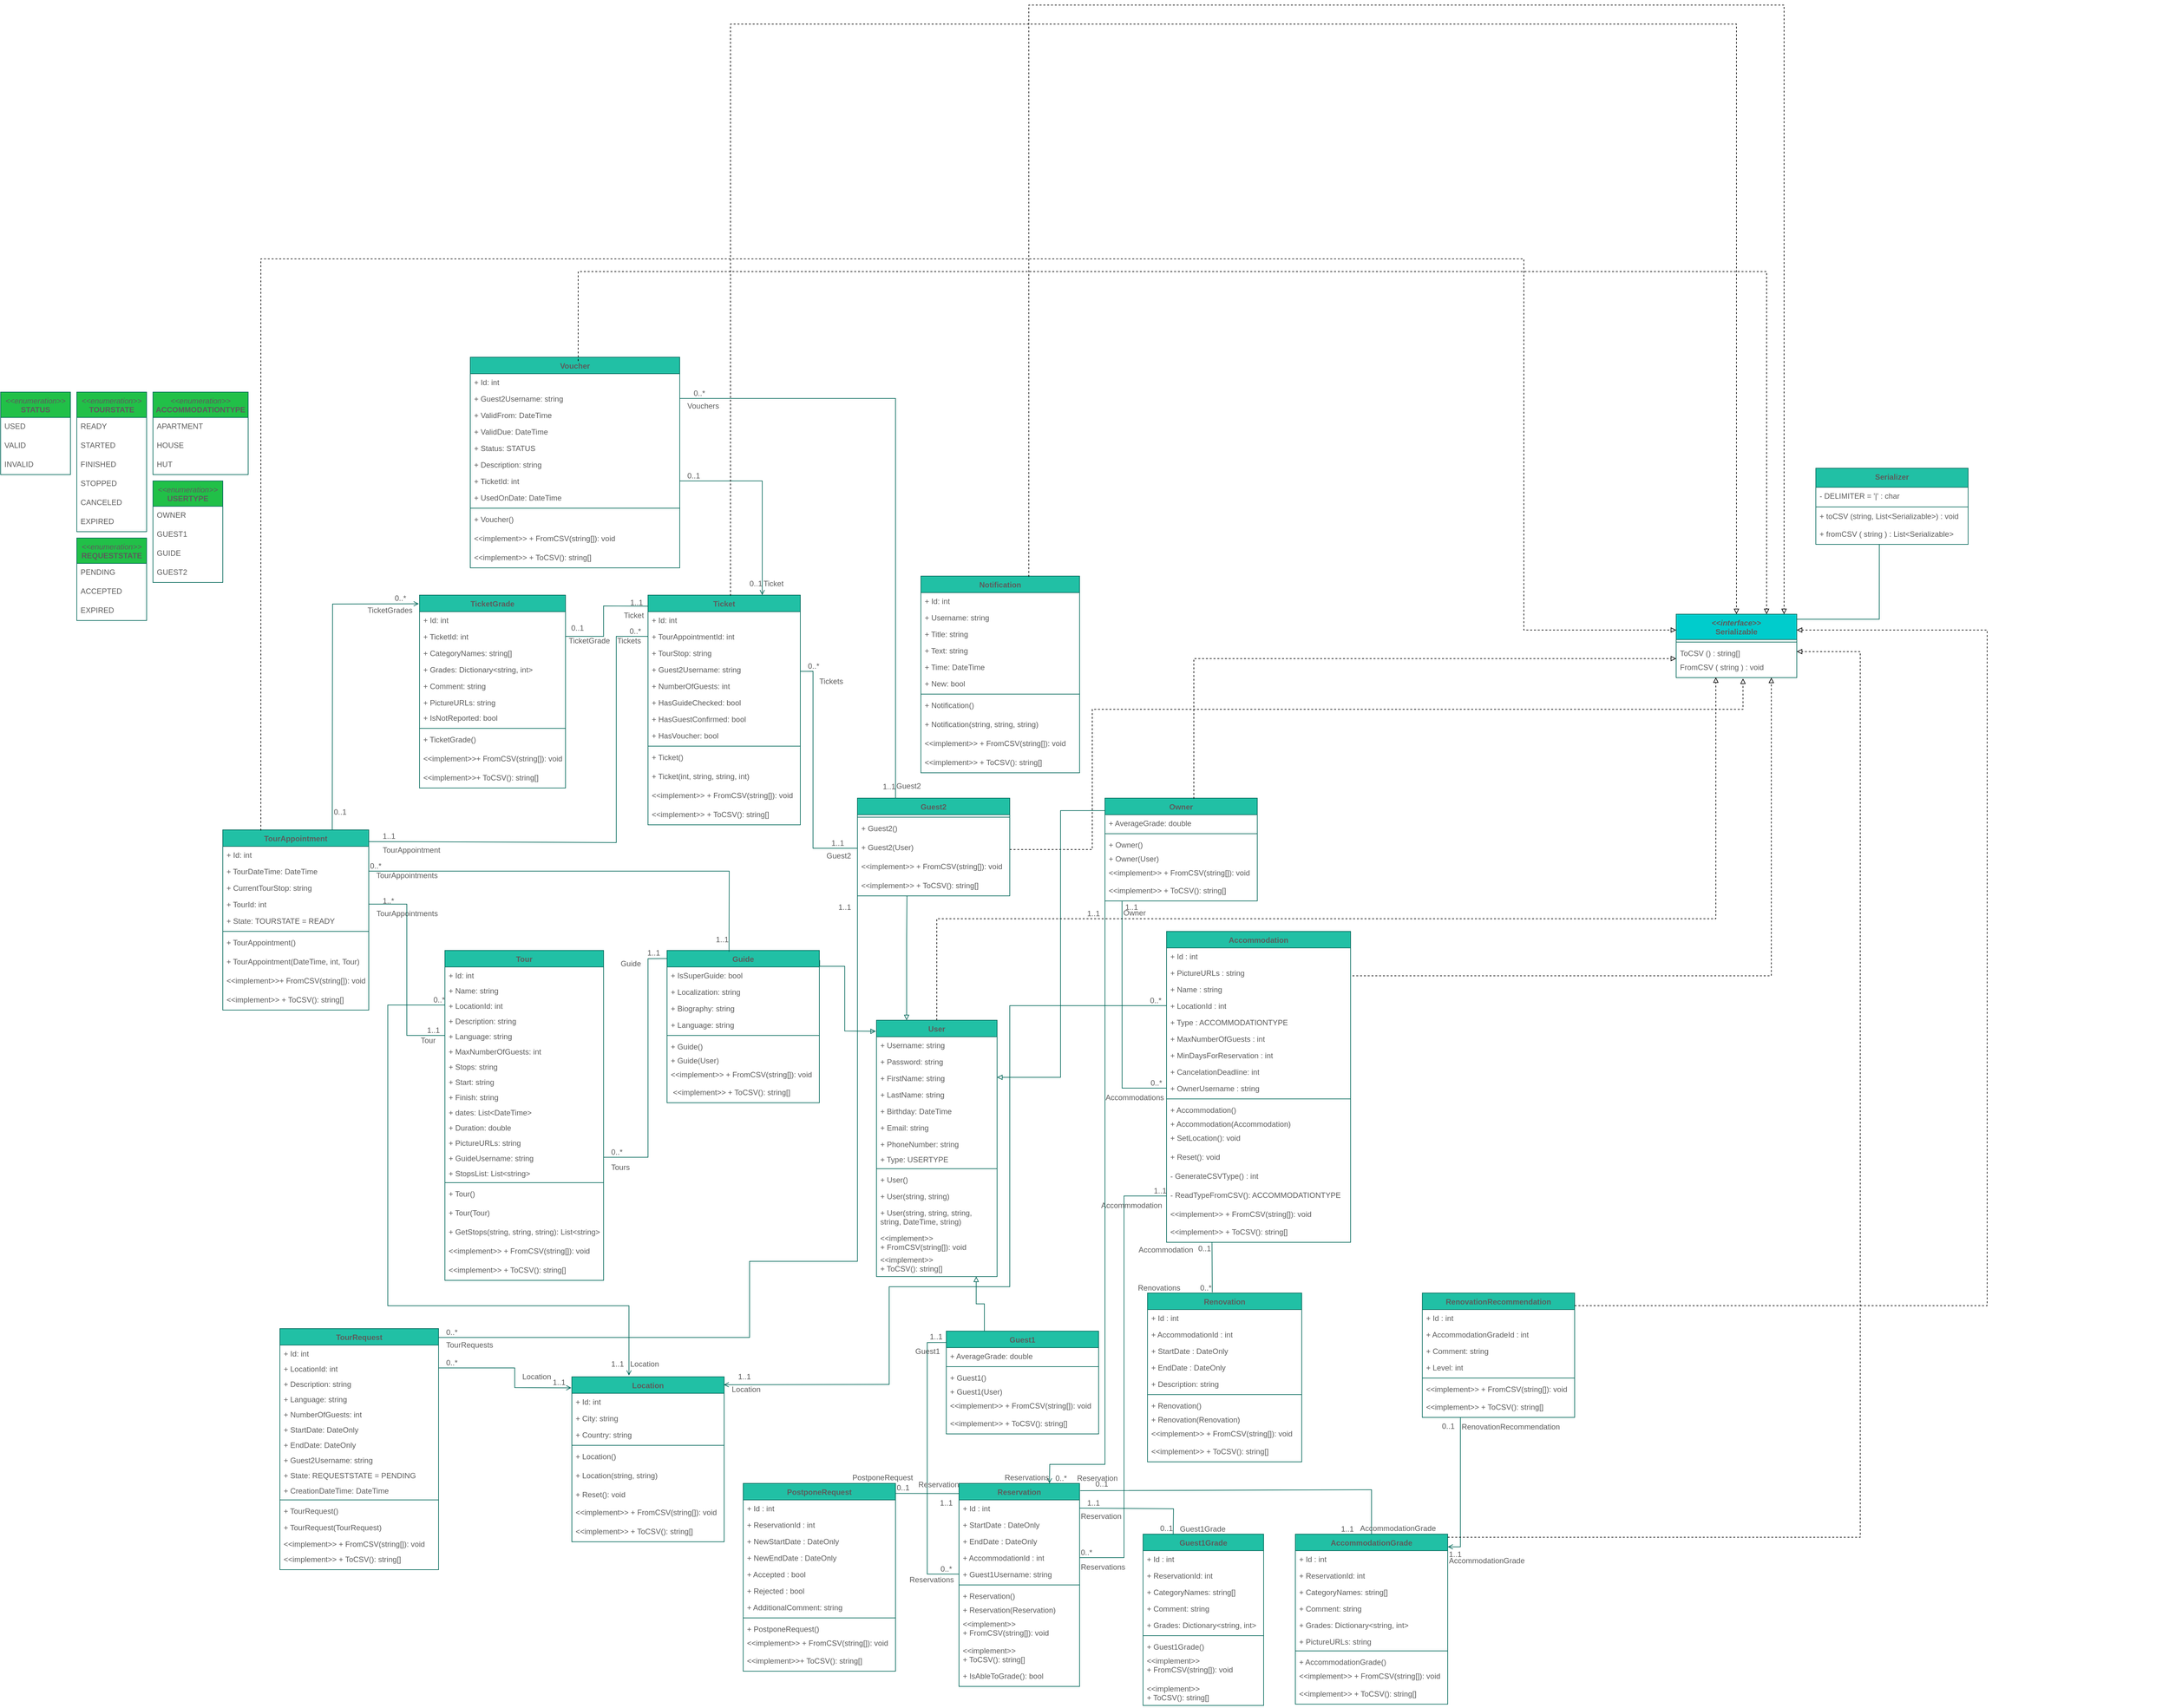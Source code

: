 <mxfile version="20.8.16" type="device"><diagram id="G_Da_csA0Vt_yZuPptdN" name="Page-1"><mxGraphModel dx="2721" dy="1591" grid="1" gridSize="10" guides="0" tooltips="1" connect="1" arrows="1" fold="1" page="1" pageScale="1" pageWidth="850" pageHeight="1100" math="0" shadow="0"><root><mxCell id="0"/><mxCell id="1" parent="0"/><mxCell id="0IegsiC7PBhVGgXagXxi-3" value="Tour" style="swimlane;fontStyle=1;align=center;verticalAlign=top;childLayout=stackLayout;horizontal=1;startSize=26;horizontalStack=0;resizeParent=1;resizeParentMax=0;resizeLast=0;collapsible=1;marginBottom=0;whiteSpace=wrap;html=1;labelBackgroundColor=none;fillColor=#21C0A5;strokeColor=#006658;fontColor=#5C5C5C;" parent="1" vertex="1"><mxGeometry x="-840" y="960" width="250" height="520" as="geometry"/></mxCell><mxCell id="0IegsiC7PBhVGgXagXxi-4" value="+ Id: int" style="text;strokeColor=none;fillColor=none;align=left;verticalAlign=top;spacingLeft=4;spacingRight=4;overflow=hidden;rotatable=0;points=[[0,0.5],[1,0.5]];portConstraint=eastwest;whiteSpace=wrap;html=1;labelBackgroundColor=none;fontColor=#5C5C5C;" parent="0IegsiC7PBhVGgXagXxi-3" vertex="1"><mxGeometry y="26" width="250" height="24" as="geometry"/></mxCell><mxCell id="0IegsiC7PBhVGgXagXxi-13" value="+ Name: string" style="text;strokeColor=none;fillColor=none;align=left;verticalAlign=top;spacingLeft=4;spacingRight=4;overflow=hidden;rotatable=0;points=[[0,0.5],[1,0.5]];portConstraint=eastwest;whiteSpace=wrap;html=1;labelBackgroundColor=none;fontColor=#5C5C5C;" parent="0IegsiC7PBhVGgXagXxi-3" vertex="1"><mxGeometry y="50" width="250" height="24" as="geometry"/></mxCell><mxCell id="0IegsiC7PBhVGgXagXxi-15" value="+ LocationId: int" style="text;strokeColor=none;fillColor=none;align=left;verticalAlign=top;spacingLeft=4;spacingRight=4;overflow=hidden;rotatable=0;points=[[0,0.5],[1,0.5]];portConstraint=eastwest;whiteSpace=wrap;html=1;labelBackgroundColor=none;fontColor=#5C5C5C;" parent="0IegsiC7PBhVGgXagXxi-3" vertex="1"><mxGeometry y="74" width="250" height="24" as="geometry"/></mxCell><mxCell id="0IegsiC7PBhVGgXagXxi-18" value="&lt;div&gt;+ Description: string&lt;/div&gt;" style="text;strokeColor=none;fillColor=none;align=left;verticalAlign=top;spacingLeft=4;spacingRight=4;overflow=hidden;rotatable=0;points=[[0,0.5],[1,0.5]];portConstraint=eastwest;whiteSpace=wrap;html=1;labelBackgroundColor=none;fontColor=#5C5C5C;" parent="0IegsiC7PBhVGgXagXxi-3" vertex="1"><mxGeometry y="98" width="250" height="24" as="geometry"/></mxCell><mxCell id="0IegsiC7PBhVGgXagXxi-17" value="+ Language: string" style="text;strokeColor=none;fillColor=none;align=left;verticalAlign=top;spacingLeft=4;spacingRight=4;overflow=hidden;rotatable=0;points=[[0,0.5],[1,0.5]];portConstraint=eastwest;whiteSpace=wrap;html=1;labelBackgroundColor=none;fontColor=#5C5C5C;" parent="0IegsiC7PBhVGgXagXxi-3" vertex="1"><mxGeometry y="122" width="250" height="24" as="geometry"/></mxCell><mxCell id="0IegsiC7PBhVGgXagXxi-16" value="+ MaxNumberOfGuests: int" style="text;strokeColor=none;fillColor=none;align=left;verticalAlign=top;spacingLeft=4;spacingRight=4;overflow=hidden;rotatable=0;points=[[0,0.5],[1,0.5]];portConstraint=eastwest;whiteSpace=wrap;html=1;labelBackgroundColor=none;fontColor=#5C5C5C;" parent="0IegsiC7PBhVGgXagXxi-3" vertex="1"><mxGeometry y="146" width="250" height="24" as="geometry"/></mxCell><mxCell id="0IegsiC7PBhVGgXagXxi-14" value="+ Stops: string" style="text;strokeColor=none;fillColor=none;align=left;verticalAlign=top;spacingLeft=4;spacingRight=4;overflow=hidden;rotatable=0;points=[[0,0.5],[1,0.5]];portConstraint=eastwest;whiteSpace=wrap;html=1;labelBackgroundColor=none;fontColor=#5C5C5C;" parent="0IegsiC7PBhVGgXagXxi-3" vertex="1"><mxGeometry y="170" width="250" height="24" as="geometry"/></mxCell><mxCell id="0IegsiC7PBhVGgXagXxi-12" value="+ Start: string" style="text;strokeColor=none;fillColor=none;align=left;verticalAlign=top;spacingLeft=4;spacingRight=4;overflow=hidden;rotatable=0;points=[[0,0.5],[1,0.5]];portConstraint=eastwest;whiteSpace=wrap;html=1;labelBackgroundColor=none;fontColor=#5C5C5C;" parent="0IegsiC7PBhVGgXagXxi-3" vertex="1"><mxGeometry y="194" width="250" height="24" as="geometry"/></mxCell><mxCell id="0IegsiC7PBhVGgXagXxi-19" value="+ Finish: string" style="text;strokeColor=none;fillColor=none;align=left;verticalAlign=top;spacingLeft=4;spacingRight=4;overflow=hidden;rotatable=0;points=[[0,0.5],[1,0.5]];portConstraint=eastwest;whiteSpace=wrap;html=1;labelBackgroundColor=none;fontColor=#5C5C5C;" parent="0IegsiC7PBhVGgXagXxi-3" vertex="1"><mxGeometry y="218" width="250" height="24" as="geometry"/></mxCell><mxCell id="0IegsiC7PBhVGgXagXxi-20" value="+ dates: List&amp;lt;DateTime&amp;gt;" style="text;strokeColor=none;fillColor=none;align=left;verticalAlign=top;spacingLeft=4;spacingRight=4;overflow=hidden;rotatable=0;points=[[0,0.5],[1,0.5]];portConstraint=eastwest;whiteSpace=wrap;html=1;labelBackgroundColor=none;fontColor=#5C5C5C;" parent="0IegsiC7PBhVGgXagXxi-3" vertex="1"><mxGeometry y="242" width="250" height="24" as="geometry"/></mxCell><mxCell id="0IegsiC7PBhVGgXagXxi-21" value="&lt;div&gt;+ Duration: double&lt;/div&gt;" style="text;strokeColor=none;fillColor=none;align=left;verticalAlign=top;spacingLeft=4;spacingRight=4;overflow=hidden;rotatable=0;points=[[0,0.5],[1,0.5]];portConstraint=eastwest;whiteSpace=wrap;html=1;labelBackgroundColor=none;fontColor=#5C5C5C;" parent="0IegsiC7PBhVGgXagXxi-3" vertex="1"><mxGeometry y="266" width="250" height="24" as="geometry"/></mxCell><mxCell id="0IegsiC7PBhVGgXagXxi-25" value="+ PictureURLs: string" style="text;strokeColor=none;fillColor=none;align=left;verticalAlign=top;spacingLeft=4;spacingRight=4;overflow=hidden;rotatable=0;points=[[0,0.5],[1,0.5]];portConstraint=eastwest;whiteSpace=wrap;html=1;labelBackgroundColor=none;fontColor=#5C5C5C;" parent="0IegsiC7PBhVGgXagXxi-3" vertex="1"><mxGeometry y="290" width="250" height="24" as="geometry"/></mxCell><mxCell id="0IegsiC7PBhVGgXagXxi-23" value="+ GuideUsername: string" style="text;strokeColor=none;fillColor=none;align=left;verticalAlign=top;spacingLeft=4;spacingRight=4;overflow=hidden;rotatable=0;points=[[0,0.5],[1,0.5]];portConstraint=eastwest;whiteSpace=wrap;html=1;labelBackgroundColor=none;fontColor=#5C5C5C;" parent="0IegsiC7PBhVGgXagXxi-3" vertex="1"><mxGeometry y="314" width="250" height="24" as="geometry"/></mxCell><mxCell id="0IegsiC7PBhVGgXagXxi-22" value="+ StopsList: List&amp;lt;string&amp;gt;" style="text;strokeColor=none;fillColor=none;align=left;verticalAlign=top;spacingLeft=4;spacingRight=4;overflow=hidden;rotatable=0;points=[[0,0.5],[1,0.5]];portConstraint=eastwest;whiteSpace=wrap;html=1;labelBackgroundColor=none;fontColor=#5C5C5C;" parent="0IegsiC7PBhVGgXagXxi-3" vertex="1"><mxGeometry y="338" width="250" height="24" as="geometry"/></mxCell><mxCell id="0IegsiC7PBhVGgXagXxi-5" value="" style="line;strokeWidth=1;fillColor=none;align=left;verticalAlign=middle;spacingTop=-1;spacingLeft=3;spacingRight=3;rotatable=0;labelPosition=right;points=[];portConstraint=eastwest;strokeColor=#006658;labelBackgroundColor=none;fontColor=#5C5C5C;" parent="0IegsiC7PBhVGgXagXxi-3" vertex="1"><mxGeometry y="362" width="250" height="8" as="geometry"/></mxCell><mxCell id="0IegsiC7PBhVGgXagXxi-175" value="+ Tour()" style="text;strokeColor=none;fillColor=none;align=left;verticalAlign=top;spacingLeft=4;spacingRight=4;overflow=hidden;rotatable=0;points=[[0,0.5],[1,0.5]];portConstraint=eastwest;whiteSpace=wrap;html=1;labelBackgroundColor=none;fontColor=#5C5C5C;" parent="0IegsiC7PBhVGgXagXxi-3" vertex="1"><mxGeometry y="370" width="250" height="30" as="geometry"/></mxCell><mxCell id="0IegsiC7PBhVGgXagXxi-176" value="+ Tour(Tour)" style="text;strokeColor=none;fillColor=none;align=left;verticalAlign=top;spacingLeft=4;spacingRight=4;overflow=hidden;rotatable=0;points=[[0,0.5],[1,0.5]];portConstraint=eastwest;whiteSpace=wrap;html=1;labelBackgroundColor=none;fontColor=#5C5C5C;" parent="0IegsiC7PBhVGgXagXxi-3" vertex="1"><mxGeometry y="400" width="250" height="30" as="geometry"/></mxCell><mxCell id="0IegsiC7PBhVGgXagXxi-26" value="+ GetStops(string, string, string): List&amp;lt;string&amp;gt;" style="text;strokeColor=none;fillColor=none;align=left;verticalAlign=top;spacingLeft=4;spacingRight=4;overflow=hidden;rotatable=0;points=[[0,0.5],[1,0.5]];portConstraint=eastwest;whiteSpace=wrap;html=1;labelBackgroundColor=none;fontColor=#5C5C5C;" parent="0IegsiC7PBhVGgXagXxi-3" vertex="1"><mxGeometry y="430" width="250" height="30" as="geometry"/></mxCell><mxCell id="0IegsiC7PBhVGgXagXxi-28" value="&amp;lt;&amp;lt;implement&amp;gt;&amp;gt; + FromCSV(string[]): void" style="text;strokeColor=none;fillColor=none;align=left;verticalAlign=top;spacingLeft=4;spacingRight=4;overflow=hidden;rotatable=0;points=[[0,0.5],[1,0.5]];portConstraint=eastwest;whiteSpace=wrap;html=1;labelBackgroundColor=none;fontColor=#5C5C5C;" parent="0IegsiC7PBhVGgXagXxi-3" vertex="1"><mxGeometry y="460" width="250" height="30" as="geometry"/></mxCell><mxCell id="0IegsiC7PBhVGgXagXxi-29" value="&amp;lt;&amp;lt;implement&amp;gt;&amp;gt; + ToCSV(): string[]" style="text;strokeColor=none;fillColor=none;align=left;verticalAlign=top;spacingLeft=4;spacingRight=4;overflow=hidden;rotatable=0;points=[[0,0.5],[1,0.5]];portConstraint=eastwest;whiteSpace=wrap;html=1;labelBackgroundColor=none;fontColor=#5C5C5C;" parent="0IegsiC7PBhVGgXagXxi-3" vertex="1"><mxGeometry y="490" width="250" height="30" as="geometry"/></mxCell><mxCell id="0IegsiC7PBhVGgXagXxi-7" value="TourAppointment" style="swimlane;fontStyle=1;align=center;verticalAlign=top;childLayout=stackLayout;horizontal=1;startSize=26;horizontalStack=0;resizeParent=1;resizeParentMax=0;resizeLast=0;collapsible=1;marginBottom=0;whiteSpace=wrap;html=1;labelBackgroundColor=none;fillColor=#21C0A5;strokeColor=#006658;fontColor=#5C5C5C;" parent="1" vertex="1"><mxGeometry x="-1190" y="770" width="230" height="284" as="geometry"/></mxCell><mxCell id="0IegsiC7PBhVGgXagXxi-32" value="+ Id: int" style="text;strokeColor=none;fillColor=none;align=left;verticalAlign=top;spacingLeft=4;spacingRight=4;overflow=hidden;rotatable=0;points=[[0,0.5],[1,0.5]];portConstraint=eastwest;whiteSpace=wrap;html=1;labelBackgroundColor=none;fontColor=#5C5C5C;" parent="0IegsiC7PBhVGgXagXxi-7" vertex="1"><mxGeometry y="26" width="230" height="26" as="geometry"/></mxCell><mxCell id="0IegsiC7PBhVGgXagXxi-33" value="+ TourDateTime: DateTime" style="text;strokeColor=none;fillColor=none;align=left;verticalAlign=top;spacingLeft=4;spacingRight=4;overflow=hidden;rotatable=0;points=[[0,0.5],[1,0.5]];portConstraint=eastwest;whiteSpace=wrap;html=1;labelBackgroundColor=none;fontColor=#5C5C5C;" parent="0IegsiC7PBhVGgXagXxi-7" vertex="1"><mxGeometry y="52" width="230" height="26" as="geometry"/></mxCell><mxCell id="0IegsiC7PBhVGgXagXxi-34" value="+ CurrentTourStop: string" style="text;strokeColor=none;fillColor=none;align=left;verticalAlign=top;spacingLeft=4;spacingRight=4;overflow=hidden;rotatable=0;points=[[0,0.5],[1,0.5]];portConstraint=eastwest;whiteSpace=wrap;html=1;labelBackgroundColor=none;fontColor=#5C5C5C;" parent="0IegsiC7PBhVGgXagXxi-7" vertex="1"><mxGeometry y="78" width="230" height="26" as="geometry"/></mxCell><mxCell id="0IegsiC7PBhVGgXagXxi-37" value="+ TourId: int" style="text;strokeColor=none;fillColor=none;align=left;verticalAlign=top;spacingLeft=4;spacingRight=4;overflow=hidden;rotatable=0;points=[[0,0.5],[1,0.5]];portConstraint=eastwest;whiteSpace=wrap;html=1;labelBackgroundColor=none;fontColor=#5C5C5C;" parent="0IegsiC7PBhVGgXagXxi-7" vertex="1"><mxGeometry y="104" width="230" height="26" as="geometry"/></mxCell><mxCell id="0IegsiC7PBhVGgXagXxi-39" value="+ State: TOURSTATE = READY" style="text;strokeColor=none;fillColor=none;align=left;verticalAlign=top;spacingLeft=4;spacingRight=4;overflow=hidden;rotatable=0;points=[[0,0.5],[1,0.5]];portConstraint=eastwest;whiteSpace=wrap;html=1;labelBackgroundColor=none;fontColor=#5C5C5C;" parent="0IegsiC7PBhVGgXagXxi-7" vertex="1"><mxGeometry y="130" width="230" height="26" as="geometry"/></mxCell><mxCell id="0IegsiC7PBhVGgXagXxi-9" value="" style="line;strokeWidth=1;fillColor=none;align=left;verticalAlign=middle;spacingTop=-1;spacingLeft=3;spacingRight=3;rotatable=0;labelPosition=right;points=[];portConstraint=eastwest;strokeColor=#006658;labelBackgroundColor=none;fontColor=#5C5C5C;" parent="0IegsiC7PBhVGgXagXxi-7" vertex="1"><mxGeometry y="156" width="230" height="8" as="geometry"/></mxCell><mxCell id="0IegsiC7PBhVGgXagXxi-173" value="+ TourAppointment()" style="text;strokeColor=none;fillColor=none;align=left;verticalAlign=top;spacingLeft=4;spacingRight=4;overflow=hidden;rotatable=0;points=[[0,0.5],[1,0.5]];portConstraint=eastwest;whiteSpace=wrap;html=1;labelBackgroundColor=none;fontColor=#5C5C5C;" parent="0IegsiC7PBhVGgXagXxi-7" vertex="1"><mxGeometry y="164" width="230" height="30" as="geometry"/></mxCell><mxCell id="0IegsiC7PBhVGgXagXxi-174" value="+ TourAppointment(DateTime, int, Tour)" style="text;strokeColor=none;fillColor=none;align=left;verticalAlign=top;spacingLeft=4;spacingRight=4;overflow=hidden;rotatable=0;points=[[0,0.5],[1,0.5]];portConstraint=eastwest;whiteSpace=wrap;html=1;labelBackgroundColor=none;fontColor=#5C5C5C;" parent="0IegsiC7PBhVGgXagXxi-7" vertex="1"><mxGeometry y="194" width="230" height="30" as="geometry"/></mxCell><mxCell id="0IegsiC7PBhVGgXagXxi-40" value="&amp;lt;&amp;lt;implement&amp;gt;&amp;gt;+ FromCSV(string[]): void" style="text;strokeColor=none;fillColor=none;align=left;verticalAlign=top;spacingLeft=4;spacingRight=4;overflow=hidden;rotatable=0;points=[[0,0.5],[1,0.5]];portConstraint=eastwest;whiteSpace=wrap;html=1;labelBackgroundColor=none;fontColor=#5C5C5C;" parent="0IegsiC7PBhVGgXagXxi-7" vertex="1"><mxGeometry y="224" width="230" height="30" as="geometry"/></mxCell><mxCell id="0IegsiC7PBhVGgXagXxi-41" value="&amp;lt;&amp;lt;implement&amp;gt;&amp;gt; + ToCSV(): string[]" style="text;strokeColor=none;fillColor=none;align=left;verticalAlign=top;spacingLeft=4;spacingRight=4;overflow=hidden;rotatable=0;points=[[0,0.5],[1,0.5]];portConstraint=eastwest;whiteSpace=wrap;html=1;labelBackgroundColor=none;fontColor=#5C5C5C;" parent="0IegsiC7PBhVGgXagXxi-7" vertex="1"><mxGeometry y="254" width="230" height="30" as="geometry"/></mxCell><mxCell id="0IegsiC7PBhVGgXagXxi-42" style="edgeStyle=orthogonalEdgeStyle;rounded=0;orthogonalLoop=1;jettySize=auto;html=1;exitX=1;exitY=0.5;exitDx=0;exitDy=0;labelBackgroundColor=none;strokeColor=#006658;fontColor=default;" parent="0IegsiC7PBhVGgXagXxi-7" source="0IegsiC7PBhVGgXagXxi-40" target="0IegsiC7PBhVGgXagXxi-40" edge="1"><mxGeometry relative="1" as="geometry"/></mxCell><mxCell id="0IegsiC7PBhVGgXagXxi-43" value="Voucher" style="swimlane;fontStyle=1;align=center;verticalAlign=top;childLayout=stackLayout;horizontal=1;startSize=26;horizontalStack=0;resizeParent=1;resizeParentMax=0;resizeLast=0;collapsible=1;marginBottom=0;whiteSpace=wrap;html=1;labelBackgroundColor=none;fillColor=#21C0A5;strokeColor=#006658;fontColor=#5C5C5C;" parent="1" vertex="1"><mxGeometry x="-800" y="25" width="330" height="332" as="geometry"/></mxCell><mxCell id="0IegsiC7PBhVGgXagXxi-44" value="+ Id: int" style="text;strokeColor=none;fillColor=none;align=left;verticalAlign=top;spacingLeft=4;spacingRight=4;overflow=hidden;rotatable=0;points=[[0,0.5],[1,0.5]];portConstraint=eastwest;whiteSpace=wrap;html=1;labelBackgroundColor=none;fontColor=#5C5C5C;" parent="0IegsiC7PBhVGgXagXxi-43" vertex="1"><mxGeometry y="26" width="330" height="26" as="geometry"/></mxCell><mxCell id="0IegsiC7PBhVGgXagXxi-45" value="+ Guest2Username: string" style="text;strokeColor=none;fillColor=none;align=left;verticalAlign=top;spacingLeft=4;spacingRight=4;overflow=hidden;rotatable=0;points=[[0,0.5],[1,0.5]];portConstraint=eastwest;whiteSpace=wrap;html=1;labelBackgroundColor=none;fontColor=#5C5C5C;" parent="0IegsiC7PBhVGgXagXxi-43" vertex="1"><mxGeometry y="52" width="330" height="26" as="geometry"/></mxCell><mxCell id="0IegsiC7PBhVGgXagXxi-46" value="+ ValidFrom: DateTime" style="text;strokeColor=none;fillColor=none;align=left;verticalAlign=top;spacingLeft=4;spacingRight=4;overflow=hidden;rotatable=0;points=[[0,0.5],[1,0.5]];portConstraint=eastwest;whiteSpace=wrap;html=1;labelBackgroundColor=none;fontColor=#5C5C5C;" parent="0IegsiC7PBhVGgXagXxi-43" vertex="1"><mxGeometry y="78" width="330" height="26" as="geometry"/></mxCell><mxCell id="0IegsiC7PBhVGgXagXxi-54" value="+ ValidDue: DateTime" style="text;strokeColor=none;fillColor=none;align=left;verticalAlign=top;spacingLeft=4;spacingRight=4;overflow=hidden;rotatable=0;points=[[0,0.5],[1,0.5]];portConstraint=eastwest;whiteSpace=wrap;html=1;labelBackgroundColor=none;fontColor=#5C5C5C;" parent="0IegsiC7PBhVGgXagXxi-43" vertex="1"><mxGeometry y="104" width="330" height="26" as="geometry"/></mxCell><mxCell id="0IegsiC7PBhVGgXagXxi-47" value="+ Status: STATUS" style="text;strokeColor=none;fillColor=none;align=left;verticalAlign=top;spacingLeft=4;spacingRight=4;overflow=hidden;rotatable=0;points=[[0,0.5],[1,0.5]];portConstraint=eastwest;whiteSpace=wrap;html=1;labelBackgroundColor=none;fontColor=#5C5C5C;" parent="0IegsiC7PBhVGgXagXxi-43" vertex="1"><mxGeometry y="130" width="330" height="26" as="geometry"/></mxCell><mxCell id="0IegsiC7PBhVGgXagXxi-48" value="+ Description: string" style="text;strokeColor=none;fillColor=none;align=left;verticalAlign=top;spacingLeft=4;spacingRight=4;overflow=hidden;rotatable=0;points=[[0,0.5],[1,0.5]];portConstraint=eastwest;whiteSpace=wrap;html=1;labelBackgroundColor=none;fontColor=#5C5C5C;" parent="0IegsiC7PBhVGgXagXxi-43" vertex="1"><mxGeometry y="156" width="330" height="26" as="geometry"/></mxCell><mxCell id="0IegsiC7PBhVGgXagXxi-49" value="+ TicketId: int" style="text;strokeColor=none;fillColor=none;align=left;verticalAlign=top;spacingLeft=4;spacingRight=4;overflow=hidden;rotatable=0;points=[[0,0.5],[1,0.5]];portConstraint=eastwest;whiteSpace=wrap;html=1;labelBackgroundColor=none;fontColor=#5C5C5C;" parent="0IegsiC7PBhVGgXagXxi-43" vertex="1"><mxGeometry y="182" width="330" height="26" as="geometry"/></mxCell><mxCell id="0IegsiC7PBhVGgXagXxi-55" value="+ UsedOnDate: DateTime" style="text;strokeColor=none;fillColor=none;align=left;verticalAlign=top;spacingLeft=4;spacingRight=4;overflow=hidden;rotatable=0;points=[[0,0.5],[1,0.5]];portConstraint=eastwest;whiteSpace=wrap;html=1;labelBackgroundColor=none;fontColor=#5C5C5C;" parent="0IegsiC7PBhVGgXagXxi-43" vertex="1"><mxGeometry y="208" width="330" height="26" as="geometry"/></mxCell><mxCell id="0IegsiC7PBhVGgXagXxi-50" value="" style="line;strokeWidth=1;fillColor=none;align=left;verticalAlign=middle;spacingTop=-1;spacingLeft=3;spacingRight=3;rotatable=0;labelPosition=right;points=[];portConstraint=eastwest;strokeColor=#006658;labelBackgroundColor=none;fontColor=#5C5C5C;" parent="0IegsiC7PBhVGgXagXxi-43" vertex="1"><mxGeometry y="234" width="330" height="8" as="geometry"/></mxCell><mxCell id="0IegsiC7PBhVGgXagXxi-159" value="+ Voucher()" style="text;strokeColor=none;fillColor=none;align=left;verticalAlign=top;spacingLeft=4;spacingRight=4;overflow=hidden;rotatable=0;points=[[0,0.5],[1,0.5]];portConstraint=eastwest;whiteSpace=wrap;html=1;labelBackgroundColor=none;fontColor=#5C5C5C;" parent="0IegsiC7PBhVGgXagXxi-43" vertex="1"><mxGeometry y="242" width="330" height="30" as="geometry"/></mxCell><mxCell id="0IegsiC7PBhVGgXagXxi-125" value="&amp;lt;&amp;lt;implement&amp;gt;&amp;gt; + FromCSV(string[]): void" style="text;strokeColor=none;fillColor=none;align=left;verticalAlign=top;spacingLeft=4;spacingRight=4;overflow=hidden;rotatable=0;points=[[0,0.5],[1,0.5]];portConstraint=eastwest;whiteSpace=wrap;html=1;labelBackgroundColor=none;fontColor=#5C5C5C;" parent="0IegsiC7PBhVGgXagXxi-43" vertex="1"><mxGeometry y="272" width="330" height="30" as="geometry"/></mxCell><mxCell id="0IegsiC7PBhVGgXagXxi-126" value="&amp;lt;&amp;lt;implement&amp;gt;&amp;gt; + ToCSV(): string[]" style="text;strokeColor=none;fillColor=none;align=left;verticalAlign=top;spacingLeft=4;spacingRight=4;overflow=hidden;rotatable=0;points=[[0,0.5],[1,0.5]];portConstraint=eastwest;whiteSpace=wrap;html=1;labelBackgroundColor=none;fontColor=#5C5C5C;" parent="0IegsiC7PBhVGgXagXxi-43" vertex="1"><mxGeometry y="302" width="330" height="30" as="geometry"/></mxCell><mxCell id="0IegsiC7PBhVGgXagXxi-53" style="edgeStyle=orthogonalEdgeStyle;rounded=0;orthogonalLoop=1;jettySize=auto;html=1;exitX=1;exitY=0.5;exitDx=0;exitDy=0;labelBackgroundColor=none;strokeColor=#006658;fontColor=default;" parent="0IegsiC7PBhVGgXagXxi-43" edge="1"><mxGeometry relative="1" as="geometry"><mxPoint x="160" y="262" as="sourcePoint"/><mxPoint x="160" y="262" as="targetPoint"/></mxGeometry></mxCell><mxCell id="0IegsiC7PBhVGgXagXxi-56" value="Ticket" style="swimlane;fontStyle=1;align=center;verticalAlign=top;childLayout=stackLayout;horizontal=1;startSize=26;horizontalStack=0;resizeParent=1;resizeParentMax=0;resizeLast=0;collapsible=1;marginBottom=0;whiteSpace=wrap;html=1;labelBackgroundColor=none;fillColor=#21C0A5;strokeColor=#006658;fontColor=#5C5C5C;" parent="1" vertex="1"><mxGeometry x="-520" y="400" width="240" height="362" as="geometry"/></mxCell><mxCell id="0IegsiC7PBhVGgXagXxi-57" value="+ Id: int" style="text;strokeColor=none;fillColor=none;align=left;verticalAlign=top;spacingLeft=4;spacingRight=4;overflow=hidden;rotatable=0;points=[[0,0.5],[1,0.5]];portConstraint=eastwest;whiteSpace=wrap;html=1;labelBackgroundColor=none;fontColor=#5C5C5C;" parent="0IegsiC7PBhVGgXagXxi-56" vertex="1"><mxGeometry y="26" width="240" height="26" as="geometry"/></mxCell><mxCell id="0IegsiC7PBhVGgXagXxi-59" value="+ TourAppointmentId: int" style="text;strokeColor=none;fillColor=none;align=left;verticalAlign=top;spacingLeft=4;spacingRight=4;overflow=hidden;rotatable=0;points=[[0,0.5],[1,0.5]];portConstraint=eastwest;whiteSpace=wrap;html=1;labelBackgroundColor=none;fontColor=#5C5C5C;" parent="0IegsiC7PBhVGgXagXxi-56" vertex="1"><mxGeometry y="52" width="240" height="26" as="geometry"/></mxCell><mxCell id="0IegsiC7PBhVGgXagXxi-60" value="+ TourStop: string" style="text;strokeColor=none;fillColor=none;align=left;verticalAlign=top;spacingLeft=4;spacingRight=4;overflow=hidden;rotatable=0;points=[[0,0.5],[1,0.5]];portConstraint=eastwest;whiteSpace=wrap;html=1;labelBackgroundColor=none;fontColor=#5C5C5C;" parent="0IegsiC7PBhVGgXagXxi-56" vertex="1"><mxGeometry y="78" width="240" height="26" as="geometry"/></mxCell><mxCell id="0IegsiC7PBhVGgXagXxi-61" value="+ Guest2Username: string" style="text;strokeColor=none;fillColor=none;align=left;verticalAlign=top;spacingLeft=4;spacingRight=4;overflow=hidden;rotatable=0;points=[[0,0.5],[1,0.5]];portConstraint=eastwest;whiteSpace=wrap;html=1;labelBackgroundColor=none;fontColor=#5C5C5C;" parent="0IegsiC7PBhVGgXagXxi-56" vertex="1"><mxGeometry y="104" width="240" height="26" as="geometry"/></mxCell><mxCell id="0IegsiC7PBhVGgXagXxi-62" value="+ NumberOfGuests: int" style="text;strokeColor=none;fillColor=none;align=left;verticalAlign=top;spacingLeft=4;spacingRight=4;overflow=hidden;rotatable=0;points=[[0,0.5],[1,0.5]];portConstraint=eastwest;whiteSpace=wrap;html=1;labelBackgroundColor=none;fontColor=#5C5C5C;" parent="0IegsiC7PBhVGgXagXxi-56" vertex="1"><mxGeometry y="130" width="240" height="26" as="geometry"/></mxCell><mxCell id="0IegsiC7PBhVGgXagXxi-63" value="+ HasGuideChecked: bool" style="text;strokeColor=none;fillColor=none;align=left;verticalAlign=top;spacingLeft=4;spacingRight=4;overflow=hidden;rotatable=0;points=[[0,0.5],[1,0.5]];portConstraint=eastwest;whiteSpace=wrap;html=1;labelBackgroundColor=none;fontColor=#5C5C5C;" parent="0IegsiC7PBhVGgXagXxi-56" vertex="1"><mxGeometry y="156" width="240" height="26" as="geometry"/></mxCell><mxCell id="0IegsiC7PBhVGgXagXxi-70" value="+ HasGuestConfirmed: bool" style="text;strokeColor=none;fillColor=none;align=left;verticalAlign=top;spacingLeft=4;spacingRight=4;overflow=hidden;rotatable=0;points=[[0,0.5],[1,0.5]];portConstraint=eastwest;whiteSpace=wrap;html=1;labelBackgroundColor=none;fontColor=#5C5C5C;" parent="0IegsiC7PBhVGgXagXxi-56" vertex="1"><mxGeometry y="182" width="240" height="26" as="geometry"/></mxCell><mxCell id="0IegsiC7PBhVGgXagXxi-71" value="+ HasVoucher: bool" style="text;strokeColor=none;fillColor=none;align=left;verticalAlign=top;spacingLeft=4;spacingRight=4;overflow=hidden;rotatable=0;points=[[0,0.5],[1,0.5]];portConstraint=eastwest;whiteSpace=wrap;html=1;labelBackgroundColor=none;fontColor=#5C5C5C;" parent="0IegsiC7PBhVGgXagXxi-56" vertex="1"><mxGeometry y="208" width="240" height="26" as="geometry"/></mxCell><mxCell id="0IegsiC7PBhVGgXagXxi-65" value="" style="line;strokeWidth=1;fillColor=none;align=left;verticalAlign=middle;spacingTop=-1;spacingLeft=3;spacingRight=3;rotatable=0;labelPosition=right;points=[];portConstraint=eastwest;strokeColor=#006658;labelBackgroundColor=none;fontColor=#5C5C5C;" parent="0IegsiC7PBhVGgXagXxi-56" vertex="1"><mxGeometry y="234" width="240" height="8" as="geometry"/></mxCell><mxCell id="0IegsiC7PBhVGgXagXxi-166" value="+ Ticket()" style="text;strokeColor=none;fillColor=none;align=left;verticalAlign=top;spacingLeft=4;spacingRight=4;overflow=hidden;rotatable=0;points=[[0,0.5],[1,0.5]];portConstraint=eastwest;whiteSpace=wrap;html=1;labelBackgroundColor=none;fontColor=#5C5C5C;" parent="0IegsiC7PBhVGgXagXxi-56" vertex="1"><mxGeometry y="242" width="240" height="30" as="geometry"/></mxCell><mxCell id="0IegsiC7PBhVGgXagXxi-168" value="+ Ticket(int, string, string, int)" style="text;strokeColor=none;fillColor=none;align=left;verticalAlign=top;spacingLeft=4;spacingRight=4;overflow=hidden;rotatable=0;points=[[0,0.5],[1,0.5]];portConstraint=eastwest;whiteSpace=wrap;html=1;labelBackgroundColor=none;fontColor=#5C5C5C;" parent="0IegsiC7PBhVGgXagXxi-56" vertex="1"><mxGeometry y="272" width="240" height="30" as="geometry"/></mxCell><mxCell id="0IegsiC7PBhVGgXagXxi-127" value="&amp;lt;&amp;lt;implement&amp;gt;&amp;gt; + FromCSV(string[]): void" style="text;strokeColor=none;fillColor=none;align=left;verticalAlign=top;spacingLeft=4;spacingRight=4;overflow=hidden;rotatable=0;points=[[0,0.5],[1,0.5]];portConstraint=eastwest;whiteSpace=wrap;html=1;labelBackgroundColor=none;fontColor=#5C5C5C;" parent="0IegsiC7PBhVGgXagXxi-56" vertex="1"><mxGeometry y="302" width="240" height="30" as="geometry"/></mxCell><mxCell id="0IegsiC7PBhVGgXagXxi-67" value="&amp;lt;&amp;lt;implement&amp;gt;&amp;gt; + ToCSV(): string[]" style="text;strokeColor=none;fillColor=none;align=left;verticalAlign=top;spacingLeft=4;spacingRight=4;overflow=hidden;rotatable=0;points=[[0,0.5],[1,0.5]];portConstraint=eastwest;whiteSpace=wrap;html=1;labelBackgroundColor=none;fontColor=#5C5C5C;" parent="0IegsiC7PBhVGgXagXxi-56" vertex="1"><mxGeometry y="332" width="240" height="30" as="geometry"/></mxCell><mxCell id="0IegsiC7PBhVGgXagXxi-68" style="edgeStyle=orthogonalEdgeStyle;rounded=0;orthogonalLoop=1;jettySize=auto;html=1;exitX=1;exitY=0.5;exitDx=0;exitDy=0;labelBackgroundColor=none;strokeColor=#006658;fontColor=default;" parent="0IegsiC7PBhVGgXagXxi-56" edge="1"><mxGeometry relative="1" as="geometry"><mxPoint x="180" y="318" as="sourcePoint"/><mxPoint x="180" y="318" as="targetPoint"/></mxGeometry></mxCell><mxCell id="0IegsiC7PBhVGgXagXxi-72" value="TicketGrade" style="swimlane;fontStyle=1;align=center;verticalAlign=top;childLayout=stackLayout;horizontal=1;startSize=26;horizontalStack=0;resizeParent=1;resizeParentMax=0;resizeLast=0;collapsible=1;marginBottom=0;whiteSpace=wrap;html=1;labelBackgroundColor=none;fillColor=#21C0A5;strokeColor=#006658;fontColor=#5C5C5C;" parent="1" vertex="1"><mxGeometry x="-880" y="400" width="230" height="304" as="geometry"/></mxCell><mxCell id="0IegsiC7PBhVGgXagXxi-73" value="+ Id: int" style="text;strokeColor=none;fillColor=none;align=left;verticalAlign=top;spacingLeft=4;spacingRight=4;overflow=hidden;rotatable=0;points=[[0,0.5],[1,0.5]];portConstraint=eastwest;whiteSpace=wrap;html=1;labelBackgroundColor=none;fontColor=#5C5C5C;" parent="0IegsiC7PBhVGgXagXxi-72" vertex="1"><mxGeometry y="26" width="230" height="26" as="geometry"/></mxCell><mxCell id="0IegsiC7PBhVGgXagXxi-74" value="+ TicketId: int" style="text;strokeColor=none;fillColor=none;align=left;verticalAlign=top;spacingLeft=4;spacingRight=4;overflow=hidden;rotatable=0;points=[[0,0.5],[1,0.5]];portConstraint=eastwest;whiteSpace=wrap;html=1;labelBackgroundColor=none;fontColor=#5C5C5C;" parent="0IegsiC7PBhVGgXagXxi-72" vertex="1"><mxGeometry y="52" width="230" height="26" as="geometry"/></mxCell><mxCell id="0IegsiC7PBhVGgXagXxi-75" value="+ CategoryNames: string[]" style="text;strokeColor=none;fillColor=none;align=left;verticalAlign=top;spacingLeft=4;spacingRight=4;overflow=hidden;rotatable=0;points=[[0,0.5],[1,0.5]];portConstraint=eastwest;whiteSpace=wrap;html=1;labelBackgroundColor=none;fontColor=#5C5C5C;" parent="0IegsiC7PBhVGgXagXxi-72" vertex="1"><mxGeometry y="78" width="230" height="26" as="geometry"/></mxCell><mxCell id="0IegsiC7PBhVGgXagXxi-76" value="+ Grades: Dictionary&amp;lt;string, int&amp;gt;" style="text;strokeColor=none;fillColor=none;align=left;verticalAlign=top;spacingLeft=4;spacingRight=4;overflow=hidden;rotatable=0;points=[[0,0.5],[1,0.5]];portConstraint=eastwest;whiteSpace=wrap;html=1;labelBackgroundColor=none;fontColor=#5C5C5C;" parent="0IegsiC7PBhVGgXagXxi-72" vertex="1"><mxGeometry y="104" width="230" height="26" as="geometry"/></mxCell><mxCell id="0IegsiC7PBhVGgXagXxi-77" value="+ Comment: string" style="text;strokeColor=none;fillColor=none;align=left;verticalAlign=top;spacingLeft=4;spacingRight=4;overflow=hidden;rotatable=0;points=[[0,0.5],[1,0.5]];portConstraint=eastwest;whiteSpace=wrap;html=1;labelBackgroundColor=none;fontColor=#5C5C5C;" parent="0IegsiC7PBhVGgXagXxi-72" vertex="1"><mxGeometry y="130" width="230" height="26" as="geometry"/></mxCell><mxCell id="0IegsiC7PBhVGgXagXxi-86" value="+ PictureURLs: string" style="text;strokeColor=none;fillColor=none;align=left;verticalAlign=top;spacingLeft=4;spacingRight=4;overflow=hidden;rotatable=0;points=[[0,0.5],[1,0.5]];portConstraint=eastwest;whiteSpace=wrap;html=1;labelBackgroundColor=none;fontColor=#5C5C5C;" parent="0IegsiC7PBhVGgXagXxi-72" vertex="1"><mxGeometry y="156" width="230" height="24" as="geometry"/></mxCell><mxCell id="0IegsiC7PBhVGgXagXxi-79" value="+ IsNotReported: bool" style="text;strokeColor=none;fillColor=none;align=left;verticalAlign=top;spacingLeft=4;spacingRight=4;overflow=hidden;rotatable=0;points=[[0,0.5],[1,0.5]];portConstraint=eastwest;whiteSpace=wrap;html=1;labelBackgroundColor=none;fontColor=#5C5C5C;" parent="0IegsiC7PBhVGgXagXxi-72" vertex="1"><mxGeometry y="180" width="230" height="26" as="geometry"/></mxCell><mxCell id="0IegsiC7PBhVGgXagXxi-82" value="" style="line;strokeWidth=1;fillColor=none;align=left;verticalAlign=middle;spacingTop=-1;spacingLeft=3;spacingRight=3;rotatable=0;labelPosition=right;points=[];portConstraint=eastwest;strokeColor=#006658;labelBackgroundColor=none;fontColor=#5C5C5C;" parent="0IegsiC7PBhVGgXagXxi-72" vertex="1"><mxGeometry y="206" width="230" height="8" as="geometry"/></mxCell><mxCell id="0IegsiC7PBhVGgXagXxi-169" value="+ TicketGrade()" style="text;strokeColor=none;fillColor=none;align=left;verticalAlign=top;spacingLeft=4;spacingRight=4;overflow=hidden;rotatable=0;points=[[0,0.5],[1,0.5]];portConstraint=eastwest;whiteSpace=wrap;html=1;labelBackgroundColor=none;fontColor=#5C5C5C;" parent="0IegsiC7PBhVGgXagXxi-72" vertex="1"><mxGeometry y="214" width="230" height="30" as="geometry"/></mxCell><mxCell id="0IegsiC7PBhVGgXagXxi-161" value="&amp;lt;&amp;lt;implement&amp;gt;&amp;gt;+ FromCSV(string[]): void" style="text;strokeColor=none;fillColor=none;align=left;verticalAlign=top;spacingLeft=4;spacingRight=4;overflow=hidden;rotatable=0;points=[[0,0.5],[1,0.5]];portConstraint=eastwest;whiteSpace=wrap;html=1;labelBackgroundColor=none;fontColor=#5C5C5C;" parent="0IegsiC7PBhVGgXagXxi-72" vertex="1"><mxGeometry y="244" width="230" height="30" as="geometry"/></mxCell><mxCell id="0IegsiC7PBhVGgXagXxi-84" value="&amp;lt;&amp;lt;implement&amp;gt;&amp;gt;+ ToCSV(): string[]" style="text;strokeColor=none;fillColor=none;align=left;verticalAlign=top;spacingLeft=4;spacingRight=4;overflow=hidden;rotatable=0;points=[[0,0.5],[1,0.5]];portConstraint=eastwest;whiteSpace=wrap;html=1;labelBackgroundColor=none;fontColor=#5C5C5C;" parent="0IegsiC7PBhVGgXagXxi-72" vertex="1"><mxGeometry y="274" width="230" height="30" as="geometry"/></mxCell><mxCell id="0IegsiC7PBhVGgXagXxi-85" style="edgeStyle=orthogonalEdgeStyle;rounded=0;orthogonalLoop=1;jettySize=auto;html=1;exitX=1;exitY=0.5;exitDx=0;exitDy=0;labelBackgroundColor=none;strokeColor=#006658;fontColor=default;" parent="0IegsiC7PBhVGgXagXxi-72" edge="1"><mxGeometry relative="1" as="geometry"><mxPoint x="190" y="279" as="sourcePoint"/><mxPoint x="190" y="279" as="targetPoint"/></mxGeometry></mxCell><mxCell id="SPpIb2pTmG2tq7aheKgK-3" style="edgeStyle=orthogonalEdgeStyle;rounded=0;orthogonalLoop=1;jettySize=auto;html=1;exitX=0.25;exitY=0;exitDx=0;exitDy=0;entryX=0.412;entryY=1;entryDx=0;entryDy=0;entryPerimeter=0;endArrow=none;endFill=0;startArrow=block;startFill=0;labelBackgroundColor=none;strokeColor=#006658;fontColor=default;" parent="1" source="0IegsiC7PBhVGgXagXxi-88" target="0IegsiC7PBhVGgXagXxi-112" edge="1"><mxGeometry relative="1" as="geometry"><mxPoint x="-112" y="870" as="targetPoint"/><Array as="points"><mxPoint x="-113" y="940"/><mxPoint x="-112" y="940"/></Array></mxGeometry></mxCell><mxCell id="SPpIb2pTmG2tq7aheKgK-4" style="edgeStyle=orthogonalEdgeStyle;rounded=0;orthogonalLoop=1;jettySize=auto;html=1;entryX=1.002;entryY=0.064;entryDx=0;entryDy=0;endArrow=none;endFill=0;startArrow=block;startFill=0;entryPerimeter=0;labelBackgroundColor=none;strokeColor=#006658;fontColor=default;exitX=-0.005;exitY=0.043;exitDx=0;exitDy=0;exitPerimeter=0;" parent="1" source="0IegsiC7PBhVGgXagXxi-88" target="0IegsiC7PBhVGgXagXxi-114" edge="1"><mxGeometry relative="1" as="geometry"><Array as="points"><mxPoint x="-164" y="1087"/><mxPoint x="-210" y="1087"/><mxPoint x="-210" y="985"/><mxPoint x="-249" y="985"/></Array><mxPoint x="-170" y="1087" as="sourcePoint"/></mxGeometry></mxCell><mxCell id="0IegsiC7PBhVGgXagXxi-88" value="User" style="swimlane;fontStyle=1;align=center;verticalAlign=top;childLayout=stackLayout;horizontal=1;startSize=26;horizontalStack=0;resizeParent=1;resizeParentMax=0;resizeLast=0;collapsible=1;marginBottom=0;whiteSpace=wrap;html=1;labelBackgroundColor=none;fillColor=#21C0A5;strokeColor=#006658;fontColor=#5C5C5C;" parent="1" vertex="1"><mxGeometry x="-160" y="1070" width="190" height="404" as="geometry"/></mxCell><mxCell id="0IegsiC7PBhVGgXagXxi-89" value="+ Username: string" style="text;strokeColor=none;fillColor=none;align=left;verticalAlign=top;spacingLeft=4;spacingRight=4;overflow=hidden;rotatable=0;points=[[0,0.5],[1,0.5]];portConstraint=eastwest;whiteSpace=wrap;html=1;labelBackgroundColor=none;fontColor=#5C5C5C;" parent="0IegsiC7PBhVGgXagXxi-88" vertex="1"><mxGeometry y="26" width="190" height="26" as="geometry"/></mxCell><mxCell id="0IegsiC7PBhVGgXagXxi-90" value="+ Password: string" style="text;strokeColor=none;fillColor=none;align=left;verticalAlign=top;spacingLeft=4;spacingRight=4;overflow=hidden;rotatable=0;points=[[0,0.5],[1,0.5]];portConstraint=eastwest;whiteSpace=wrap;html=1;labelBackgroundColor=none;fontColor=#5C5C5C;" parent="0IegsiC7PBhVGgXagXxi-88" vertex="1"><mxGeometry y="52" width="190" height="26" as="geometry"/></mxCell><mxCell id="0IegsiC7PBhVGgXagXxi-91" value="+ FirstName: string" style="text;strokeColor=none;fillColor=none;align=left;verticalAlign=top;spacingLeft=4;spacingRight=4;overflow=hidden;rotatable=0;points=[[0,0.5],[1,0.5]];portConstraint=eastwest;whiteSpace=wrap;html=1;labelBackgroundColor=none;fontColor=#5C5C5C;" parent="0IegsiC7PBhVGgXagXxi-88" vertex="1"><mxGeometry y="78" width="190" height="26" as="geometry"/></mxCell><mxCell id="0IegsiC7PBhVGgXagXxi-101" value="+ LastName: string" style="text;strokeColor=none;fillColor=none;align=left;verticalAlign=top;spacingLeft=4;spacingRight=4;overflow=hidden;rotatable=0;points=[[0,0.5],[1,0.5]];portConstraint=eastwest;whiteSpace=wrap;html=1;labelBackgroundColor=none;fontColor=#5C5C5C;" parent="0IegsiC7PBhVGgXagXxi-88" vertex="1"><mxGeometry y="104" width="190" height="26" as="geometry"/></mxCell><mxCell id="0IegsiC7PBhVGgXagXxi-92" value="+ Birthday: DateTime" style="text;strokeColor=none;fillColor=none;align=left;verticalAlign=top;spacingLeft=4;spacingRight=4;overflow=hidden;rotatable=0;points=[[0,0.5],[1,0.5]];portConstraint=eastwest;whiteSpace=wrap;html=1;labelBackgroundColor=none;fontColor=#5C5C5C;" parent="0IegsiC7PBhVGgXagXxi-88" vertex="1"><mxGeometry y="130" width="190" height="26" as="geometry"/></mxCell><mxCell id="0IegsiC7PBhVGgXagXxi-93" value="+ Email: string" style="text;strokeColor=none;fillColor=none;align=left;verticalAlign=top;spacingLeft=4;spacingRight=4;overflow=hidden;rotatable=0;points=[[0,0.5],[1,0.5]];portConstraint=eastwest;whiteSpace=wrap;html=1;labelBackgroundColor=none;fontColor=#5C5C5C;" parent="0IegsiC7PBhVGgXagXxi-88" vertex="1"><mxGeometry y="156" width="190" height="26" as="geometry"/></mxCell><mxCell id="0IegsiC7PBhVGgXagXxi-94" value="+ PhoneNumber: string" style="text;strokeColor=none;fillColor=none;align=left;verticalAlign=top;spacingLeft=4;spacingRight=4;overflow=hidden;rotatable=0;points=[[0,0.5],[1,0.5]];portConstraint=eastwest;whiteSpace=wrap;html=1;labelBackgroundColor=none;fontColor=#5C5C5C;" parent="0IegsiC7PBhVGgXagXxi-88" vertex="1"><mxGeometry y="182" width="190" height="24" as="geometry"/></mxCell><mxCell id="2rKKeckgy9ORyszdwZ77-130" value="+ Type: USERTYPE" style="text;strokeColor=none;fillColor=none;align=left;verticalAlign=top;spacingLeft=4;spacingRight=4;overflow=hidden;rotatable=0;points=[[0,0.5],[1,0.5]];portConstraint=eastwest;whiteSpace=wrap;html=1;labelBackgroundColor=none;fontColor=#5C5C5C;" parent="0IegsiC7PBhVGgXagXxi-88" vertex="1"><mxGeometry y="206" width="190" height="24" as="geometry"/></mxCell><mxCell id="0IegsiC7PBhVGgXagXxi-97" value="" style="line;strokeWidth=1;fillColor=none;align=left;verticalAlign=middle;spacingTop=-1;spacingLeft=3;spacingRight=3;rotatable=0;labelPosition=right;points=[];portConstraint=eastwest;strokeColor=#006658;labelBackgroundColor=none;fontColor=#5C5C5C;" parent="0IegsiC7PBhVGgXagXxi-88" vertex="1"><mxGeometry y="230" width="190" height="8" as="geometry"/></mxCell><mxCell id="0IegsiC7PBhVGgXagXxi-129" value="+ User()" style="text;strokeColor=none;fillColor=none;align=left;verticalAlign=top;spacingLeft=4;spacingRight=4;overflow=hidden;rotatable=0;points=[[0,0.5],[1,0.5]];portConstraint=eastwest;whiteSpace=wrap;html=1;labelBackgroundColor=none;fontColor=#5C5C5C;" parent="0IegsiC7PBhVGgXagXxi-88" vertex="1"><mxGeometry y="238" width="190" height="26" as="geometry"/></mxCell><mxCell id="0IegsiC7PBhVGgXagXxi-156" value="+ User(string, string)" style="text;strokeColor=none;fillColor=none;align=left;verticalAlign=top;spacingLeft=4;spacingRight=4;overflow=hidden;rotatable=0;points=[[0,0.5],[1,0.5]];portConstraint=eastwest;whiteSpace=wrap;html=1;labelBackgroundColor=none;fontColor=#5C5C5C;" parent="0IegsiC7PBhVGgXagXxi-88" vertex="1"><mxGeometry y="264" width="190" height="26" as="geometry"/></mxCell><mxCell id="0IegsiC7PBhVGgXagXxi-157" value="+ User(string, string, string, string, DateTime, string)" style="text;strokeColor=none;fillColor=none;align=left;verticalAlign=top;spacingLeft=4;spacingRight=4;overflow=hidden;rotatable=0;points=[[0,0.5],[1,0.5]];portConstraint=eastwest;whiteSpace=wrap;html=1;labelBackgroundColor=none;fontColor=#5C5C5C;" parent="0IegsiC7PBhVGgXagXxi-88" vertex="1"><mxGeometry y="290" width="190" height="40" as="geometry"/></mxCell><mxCell id="0IegsiC7PBhVGgXagXxi-155" value="&amp;lt;&amp;lt;implement&amp;gt;&amp;gt; &lt;br&gt;+ FromCSV(string[]): void" style="text;strokeColor=none;fillColor=none;align=left;verticalAlign=top;spacingLeft=4;spacingRight=4;overflow=hidden;rotatable=0;points=[[0,0.5],[1,0.5]];portConstraint=eastwest;whiteSpace=wrap;html=1;labelBackgroundColor=none;fontColor=#5C5C5C;" parent="0IegsiC7PBhVGgXagXxi-88" vertex="1"><mxGeometry y="330" width="190" height="34" as="geometry"/></mxCell><mxCell id="0IegsiC7PBhVGgXagXxi-99" value="&amp;lt;&amp;lt;implement&amp;gt;&amp;gt; &lt;br&gt;+ ToCSV(): string[]" style="text;strokeColor=none;fillColor=none;align=left;verticalAlign=top;spacingLeft=4;spacingRight=4;overflow=hidden;rotatable=0;points=[[0,0.5],[1,0.5]];portConstraint=eastwest;whiteSpace=wrap;html=1;labelBackgroundColor=none;fontColor=#5C5C5C;" parent="0IegsiC7PBhVGgXagXxi-88" vertex="1"><mxGeometry y="364" width="190" height="40" as="geometry"/></mxCell><mxCell id="0IegsiC7PBhVGgXagXxi-100" style="edgeStyle=orthogonalEdgeStyle;rounded=0;orthogonalLoop=1;jettySize=auto;html=1;exitX=1;exitY=0.5;exitDx=0;exitDy=0;labelBackgroundColor=none;strokeColor=#006658;fontColor=default;" parent="0IegsiC7PBhVGgXagXxi-88" edge="1"><mxGeometry relative="1" as="geometry"><mxPoint x="190" y="255.0" as="sourcePoint"/><mxPoint x="190" y="255.0" as="targetPoint"/></mxGeometry></mxCell><mxCell id="0IegsiC7PBhVGgXagXxi-102" value="Guest2" style="swimlane;fontStyle=1;align=center;verticalAlign=top;childLayout=stackLayout;horizontal=1;startSize=26;horizontalStack=0;resizeParent=1;resizeParentMax=0;resizeLast=0;collapsible=1;marginBottom=0;whiteSpace=wrap;html=1;labelBackgroundColor=none;fillColor=#21C0A5;strokeColor=#006658;fontColor=#5C5C5C;" parent="1" vertex="1"><mxGeometry x="-190" y="720" width="240" height="154" as="geometry"/></mxCell><mxCell id="0IegsiC7PBhVGgXagXxi-110" value="" style="line;strokeWidth=1;fillColor=none;align=left;verticalAlign=middle;spacingTop=-1;spacingLeft=3;spacingRight=3;rotatable=0;labelPosition=right;points=[];portConstraint=eastwest;strokeColor=#006658;labelBackgroundColor=none;fontColor=#5C5C5C;" parent="0IegsiC7PBhVGgXagXxi-102" vertex="1"><mxGeometry y="26" width="240" height="8" as="geometry"/></mxCell><mxCell id="0IegsiC7PBhVGgXagXxi-130" value="+ Guest2()" style="text;strokeColor=none;fillColor=none;align=left;verticalAlign=top;spacingLeft=4;spacingRight=4;overflow=hidden;rotatable=0;points=[[0,0.5],[1,0.5]];portConstraint=eastwest;whiteSpace=wrap;html=1;labelBackgroundColor=none;fontColor=#5C5C5C;" parent="0IegsiC7PBhVGgXagXxi-102" vertex="1"><mxGeometry y="34" width="240" height="30" as="geometry"/></mxCell><mxCell id="0IegsiC7PBhVGgXagXxi-165" value="+ Guest2(User)" style="text;strokeColor=none;fillColor=none;align=left;verticalAlign=top;spacingLeft=4;spacingRight=4;overflow=hidden;rotatable=0;points=[[0,0.5],[1,0.5]];portConstraint=eastwest;whiteSpace=wrap;html=1;labelBackgroundColor=none;fontColor=#5C5C5C;" parent="0IegsiC7PBhVGgXagXxi-102" vertex="1"><mxGeometry y="64" width="240" height="30" as="geometry"/></mxCell><mxCell id="0IegsiC7PBhVGgXagXxi-164" value="&amp;lt;&amp;lt;implement&amp;gt;&amp;gt; + FromCSV(string[]): void" style="text;strokeColor=none;fillColor=none;align=left;verticalAlign=top;spacingLeft=4;spacingRight=4;overflow=hidden;rotatable=0;points=[[0,0.5],[1,0.5]];portConstraint=eastwest;whiteSpace=wrap;html=1;labelBackgroundColor=none;fontColor=#5C5C5C;" parent="0IegsiC7PBhVGgXagXxi-102" vertex="1"><mxGeometry y="94" width="240" height="30" as="geometry"/></mxCell><mxCell id="0IegsiC7PBhVGgXagXxi-112" value="&amp;lt;&amp;lt;implement&amp;gt;&amp;gt; + ToCSV(): string[]" style="text;strokeColor=none;fillColor=none;align=left;verticalAlign=top;spacingLeft=4;spacingRight=4;overflow=hidden;rotatable=0;points=[[0,0.5],[1,0.5]];portConstraint=eastwest;whiteSpace=wrap;html=1;labelBackgroundColor=none;fontColor=#5C5C5C;" parent="0IegsiC7PBhVGgXagXxi-102" vertex="1"><mxGeometry y="124" width="240" height="30" as="geometry"/></mxCell><mxCell id="0IegsiC7PBhVGgXagXxi-113" style="edgeStyle=orthogonalEdgeStyle;rounded=0;orthogonalLoop=1;jettySize=auto;html=1;exitX=1;exitY=0.5;exitDx=0;exitDy=0;labelBackgroundColor=none;strokeColor=#006658;fontColor=default;" parent="0IegsiC7PBhVGgXagXxi-102" edge="1"><mxGeometry relative="1" as="geometry"><mxPoint x="190" y="45" as="sourcePoint"/><mxPoint x="190" y="45" as="targetPoint"/></mxGeometry></mxCell><mxCell id="0IegsiC7PBhVGgXagXxi-114" value="Guide" style="swimlane;fontStyle=1;align=center;verticalAlign=top;childLayout=stackLayout;horizontal=1;startSize=26;horizontalStack=0;resizeParent=1;resizeParentMax=0;resizeLast=0;collapsible=1;marginBottom=0;whiteSpace=wrap;html=1;labelBackgroundColor=none;fillColor=#21C0A5;strokeColor=#006658;fontColor=#5C5C5C;" parent="1" vertex="1"><mxGeometry x="-490" y="960" width="240" height="240" as="geometry"/></mxCell><mxCell id="0IegsiC7PBhVGgXagXxi-120" value="+ IsSuperGuide: bool" style="text;strokeColor=none;fillColor=none;align=left;verticalAlign=top;spacingLeft=4;spacingRight=4;overflow=hidden;rotatable=0;points=[[0,0.5],[1,0.5]];portConstraint=eastwest;whiteSpace=wrap;html=1;labelBackgroundColor=none;fontColor=#5C5C5C;" parent="0IegsiC7PBhVGgXagXxi-114" vertex="1"><mxGeometry y="26" width="240" height="26" as="geometry"/></mxCell><mxCell id="0IegsiC7PBhVGgXagXxi-119" value="+ Localization: string" style="text;strokeColor=none;fillColor=none;align=left;verticalAlign=top;spacingLeft=4;spacingRight=4;overflow=hidden;rotatable=0;points=[[0,0.5],[1,0.5]];portConstraint=eastwest;whiteSpace=wrap;html=1;labelBackgroundColor=none;fontColor=#5C5C5C;" parent="0IegsiC7PBhVGgXagXxi-114" vertex="1"><mxGeometry y="52" width="240" height="26" as="geometry"/></mxCell><mxCell id="0IegsiC7PBhVGgXagXxi-121" value="+ Biography: string" style="text;strokeColor=none;fillColor=none;align=left;verticalAlign=top;spacingLeft=4;spacingRight=4;overflow=hidden;rotatable=0;points=[[0,0.5],[1,0.5]];portConstraint=eastwest;whiteSpace=wrap;html=1;labelBackgroundColor=none;fontColor=#5C5C5C;" parent="0IegsiC7PBhVGgXagXxi-114" vertex="1"><mxGeometry y="78" width="240" height="26" as="geometry"/></mxCell><mxCell id="0IegsiC7PBhVGgXagXxi-122" value="+ Language: string" style="text;strokeColor=none;fillColor=none;align=left;verticalAlign=top;spacingLeft=4;spacingRight=4;overflow=hidden;rotatable=0;points=[[0,0.5],[1,0.5]];portConstraint=eastwest;whiteSpace=wrap;html=1;labelBackgroundColor=none;fontColor=#5C5C5C;" parent="0IegsiC7PBhVGgXagXxi-114" vertex="1"><mxGeometry y="104" width="240" height="26" as="geometry"/></mxCell><mxCell id="0IegsiC7PBhVGgXagXxi-115" value="" style="line;strokeWidth=1;fillColor=none;align=left;verticalAlign=middle;spacingTop=-1;spacingLeft=3;spacingRight=3;rotatable=0;labelPosition=right;points=[];portConstraint=eastwest;strokeColor=#006658;labelBackgroundColor=none;fontColor=#5C5C5C;" parent="0IegsiC7PBhVGgXagXxi-114" vertex="1"><mxGeometry y="130" width="240" height="8" as="geometry"/></mxCell><mxCell id="0IegsiC7PBhVGgXagXxi-124" value="+ Guide()" style="text;strokeColor=none;fillColor=none;align=left;verticalAlign=top;spacingLeft=4;spacingRight=4;overflow=hidden;rotatable=0;points=[[0,0.5],[1,0.5]];portConstraint=eastwest;whiteSpace=wrap;html=1;labelBackgroundColor=none;fontColor=#5C5C5C;" parent="0IegsiC7PBhVGgXagXxi-114" vertex="1"><mxGeometry y="138" width="240" height="22" as="geometry"/></mxCell><mxCell id="0IegsiC7PBhVGgXagXxi-123" value="+ Guide(User)" style="text;strokeColor=none;fillColor=none;align=left;verticalAlign=top;spacingLeft=4;spacingRight=4;overflow=hidden;rotatable=0;points=[[0,0.5],[1,0.5]];portConstraint=eastwest;whiteSpace=wrap;html=1;labelBackgroundColor=none;fontColor=#5C5C5C;" parent="0IegsiC7PBhVGgXagXxi-114" vertex="1"><mxGeometry y="160" width="240" height="22" as="geometry"/></mxCell><mxCell id="0IegsiC7PBhVGgXagXxi-131" value="&amp;lt;&amp;lt;implement&amp;gt;&amp;gt; + FromCSV(string[]): void" style="text;strokeColor=none;fillColor=none;align=left;verticalAlign=top;spacingLeft=4;spacingRight=4;overflow=hidden;rotatable=0;points=[[0,0.5],[1,0.5]];portConstraint=eastwest;whiteSpace=wrap;html=1;labelBackgroundColor=none;fontColor=#5C5C5C;" parent="0IegsiC7PBhVGgXagXxi-114" vertex="1"><mxGeometry y="182" width="240" height="28" as="geometry"/></mxCell><mxCell id="0IegsiC7PBhVGgXagXxi-117" value="&amp;nbsp;&amp;lt;&amp;lt;implement&amp;gt;&amp;gt; + ToCSV(): string[]" style="text;strokeColor=none;fillColor=none;align=left;verticalAlign=top;spacingLeft=4;spacingRight=4;overflow=hidden;rotatable=0;points=[[0,0.5],[1,0.5]];portConstraint=eastwest;whiteSpace=wrap;html=1;labelBackgroundColor=none;fontColor=#5C5C5C;" parent="0IegsiC7PBhVGgXagXxi-114" vertex="1"><mxGeometry y="210" width="240" height="30" as="geometry"/></mxCell><mxCell id="0IegsiC7PBhVGgXagXxi-133" value="TourRequest" style="swimlane;fontStyle=1;align=center;verticalAlign=top;childLayout=stackLayout;horizontal=1;startSize=26;horizontalStack=0;resizeParent=1;resizeParentMax=0;resizeLast=0;collapsible=1;marginBottom=0;whiteSpace=wrap;html=1;labelBackgroundColor=none;fillColor=#21C0A5;strokeColor=#006658;fontColor=#5C5C5C;" parent="1" vertex="1"><mxGeometry x="-1100" y="1556" width="250" height="380" as="geometry"/></mxCell><mxCell id="0IegsiC7PBhVGgXagXxi-134" value="+ Id: int" style="text;strokeColor=none;fillColor=none;align=left;verticalAlign=top;spacingLeft=4;spacingRight=4;overflow=hidden;rotatable=0;points=[[0,0.5],[1,0.5]];portConstraint=eastwest;whiteSpace=wrap;html=1;labelBackgroundColor=none;fontColor=#5C5C5C;" parent="0IegsiC7PBhVGgXagXxi-133" vertex="1"><mxGeometry y="26" width="250" height="24" as="geometry"/></mxCell><mxCell id="0IegsiC7PBhVGgXagXxi-136" value="+ LocationId: int" style="text;strokeColor=none;fillColor=none;align=left;verticalAlign=top;spacingLeft=4;spacingRight=4;overflow=hidden;rotatable=0;points=[[0,0.5],[1,0.5]];portConstraint=eastwest;whiteSpace=wrap;html=1;labelBackgroundColor=none;fontColor=#5C5C5C;" parent="0IegsiC7PBhVGgXagXxi-133" vertex="1"><mxGeometry y="50" width="250" height="24" as="geometry"/></mxCell><mxCell id="0IegsiC7PBhVGgXagXxi-137" value="&lt;div&gt;+ Description: string&lt;/div&gt;" style="text;strokeColor=none;fillColor=none;align=left;verticalAlign=top;spacingLeft=4;spacingRight=4;overflow=hidden;rotatable=0;points=[[0,0.5],[1,0.5]];portConstraint=eastwest;whiteSpace=wrap;html=1;labelBackgroundColor=none;fontColor=#5C5C5C;" parent="0IegsiC7PBhVGgXagXxi-133" vertex="1"><mxGeometry y="74" width="250" height="24" as="geometry"/></mxCell><mxCell id="0IegsiC7PBhVGgXagXxi-138" value="+ Language: string" style="text;strokeColor=none;fillColor=none;align=left;verticalAlign=top;spacingLeft=4;spacingRight=4;overflow=hidden;rotatable=0;points=[[0,0.5],[1,0.5]];portConstraint=eastwest;whiteSpace=wrap;html=1;labelBackgroundColor=none;fontColor=#5C5C5C;" parent="0IegsiC7PBhVGgXagXxi-133" vertex="1"><mxGeometry y="98" width="250" height="24" as="geometry"/></mxCell><mxCell id="0IegsiC7PBhVGgXagXxi-139" value="+ NumberOfGuests: int" style="text;strokeColor=none;fillColor=none;align=left;verticalAlign=top;spacingLeft=4;spacingRight=4;overflow=hidden;rotatable=0;points=[[0,0.5],[1,0.5]];portConstraint=eastwest;whiteSpace=wrap;html=1;labelBackgroundColor=none;fontColor=#5C5C5C;" parent="0IegsiC7PBhVGgXagXxi-133" vertex="1"><mxGeometry y="122" width="250" height="24" as="geometry"/></mxCell><mxCell id="0IegsiC7PBhVGgXagXxi-140" value="+ StartDate: DateOnly" style="text;strokeColor=none;fillColor=none;align=left;verticalAlign=top;spacingLeft=4;spacingRight=4;overflow=hidden;rotatable=0;points=[[0,0.5],[1,0.5]];portConstraint=eastwest;whiteSpace=wrap;html=1;labelBackgroundColor=none;fontColor=#5C5C5C;" parent="0IegsiC7PBhVGgXagXxi-133" vertex="1"><mxGeometry y="146" width="250" height="24" as="geometry"/></mxCell><mxCell id="0IegsiC7PBhVGgXagXxi-154" value="+ EndDate: DateOnly" style="text;strokeColor=none;fillColor=none;align=left;verticalAlign=top;spacingLeft=4;spacingRight=4;overflow=hidden;rotatable=0;points=[[0,0.5],[1,0.5]];portConstraint=eastwest;whiteSpace=wrap;html=1;labelBackgroundColor=none;fontColor=#5C5C5C;" parent="0IegsiC7PBhVGgXagXxi-133" vertex="1"><mxGeometry y="170" width="250" height="24" as="geometry"/></mxCell><mxCell id="0IegsiC7PBhVGgXagXxi-141" value="+ Guest2Username: string" style="text;strokeColor=none;fillColor=none;align=left;verticalAlign=top;spacingLeft=4;spacingRight=4;overflow=hidden;rotatable=0;points=[[0,0.5],[1,0.5]];portConstraint=eastwest;whiteSpace=wrap;html=1;labelBackgroundColor=none;fontColor=#5C5C5C;" parent="0IegsiC7PBhVGgXagXxi-133" vertex="1"><mxGeometry y="194" width="250" height="24" as="geometry"/></mxCell><mxCell id="0IegsiC7PBhVGgXagXxi-142" value="+ State: REQUESTSTATE = PENDING" style="text;strokeColor=none;fillColor=none;align=left;verticalAlign=top;spacingLeft=4;spacingRight=4;overflow=hidden;rotatable=0;points=[[0,0.5],[1,0.5]];portConstraint=eastwest;whiteSpace=wrap;html=1;labelBackgroundColor=none;fontColor=#5C5C5C;" parent="0IegsiC7PBhVGgXagXxi-133" vertex="1"><mxGeometry y="218" width="250" height="24" as="geometry"/></mxCell><mxCell id="0IegsiC7PBhVGgXagXxi-143" value="+ CreationDateTime: DateTime" style="text;strokeColor=none;fillColor=none;align=left;verticalAlign=top;spacingLeft=4;spacingRight=4;overflow=hidden;rotatable=0;points=[[0,0.5],[1,0.5]];portConstraint=eastwest;whiteSpace=wrap;html=1;labelBackgroundColor=none;fontColor=#5C5C5C;" parent="0IegsiC7PBhVGgXagXxi-133" vertex="1"><mxGeometry y="242" width="250" height="24" as="geometry"/></mxCell><mxCell id="0IegsiC7PBhVGgXagXxi-149" value="" style="line;strokeWidth=1;fillColor=none;align=left;verticalAlign=middle;spacingTop=-1;spacingLeft=3;spacingRight=3;rotatable=0;labelPosition=right;points=[];portConstraint=eastwest;strokeColor=#006658;labelBackgroundColor=none;fontColor=#5C5C5C;" parent="0IegsiC7PBhVGgXagXxi-133" vertex="1"><mxGeometry y="266" width="250" height="8" as="geometry"/></mxCell><mxCell id="0IegsiC7PBhVGgXagXxi-150" value="+ TourRequest()" style="text;strokeColor=none;fillColor=none;align=left;verticalAlign=top;spacingLeft=4;spacingRight=4;overflow=hidden;rotatable=0;points=[[0,0.5],[1,0.5]];portConstraint=eastwest;whiteSpace=wrap;html=1;labelBackgroundColor=none;fontColor=#5C5C5C;" parent="0IegsiC7PBhVGgXagXxi-133" vertex="1"><mxGeometry y="274" width="250" height="26" as="geometry"/></mxCell><mxCell id="2rKKeckgy9ORyszdwZ77-117" value="+ TourRequest(TourRequest)" style="text;strokeColor=none;fillColor=none;align=left;verticalAlign=top;spacingLeft=4;spacingRight=4;overflow=hidden;rotatable=0;points=[[0,0.5],[1,0.5]];portConstraint=eastwest;whiteSpace=wrap;html=1;labelBackgroundColor=none;fontColor=#5C5C5C;" parent="0IegsiC7PBhVGgXagXxi-133" vertex="1"><mxGeometry y="300" width="250" height="26" as="geometry"/></mxCell><mxCell id="0IegsiC7PBhVGgXagXxi-152" value="&amp;lt;&amp;lt;implement&amp;gt;&amp;gt; + FromCSV(string[]): void" style="text;strokeColor=none;fillColor=none;align=left;verticalAlign=top;spacingLeft=4;spacingRight=4;overflow=hidden;rotatable=0;points=[[0,0.5],[1,0.5]];portConstraint=eastwest;whiteSpace=wrap;html=1;labelBackgroundColor=none;fontColor=#5C5C5C;" parent="0IegsiC7PBhVGgXagXxi-133" vertex="1"><mxGeometry y="326" width="250" height="24" as="geometry"/></mxCell><mxCell id="0IegsiC7PBhVGgXagXxi-153" value="&amp;lt;&amp;lt;implement&amp;gt;&amp;gt; + ToCSV(): string[]" style="text;strokeColor=none;fillColor=none;align=left;verticalAlign=top;spacingLeft=4;spacingRight=4;overflow=hidden;rotatable=0;points=[[0,0.5],[1,0.5]];portConstraint=eastwest;whiteSpace=wrap;html=1;labelBackgroundColor=none;fontColor=#5C5C5C;" parent="0IegsiC7PBhVGgXagXxi-133" vertex="1"><mxGeometry y="350" width="250" height="30" as="geometry"/></mxCell><mxCell id="2rLU2-m8iOunjvR7jolz-2" value="Location" style="swimlane;fontStyle=1;align=center;verticalAlign=top;childLayout=stackLayout;horizontal=1;startSize=26;horizontalStack=0;resizeParent=1;resizeParentMax=0;resizeLast=0;collapsible=1;marginBottom=0;whiteSpace=wrap;html=1;labelBackgroundColor=none;fillColor=#21C0A5;strokeColor=#006658;fontColor=#5C5C5C;" parent="1" vertex="1"><mxGeometry x="-640" y="1632" width="240" height="260" as="geometry"/></mxCell><mxCell id="2rLU2-m8iOunjvR7jolz-3" value="+ Id: int" style="text;strokeColor=none;fillColor=none;align=left;verticalAlign=top;spacingLeft=4;spacingRight=4;overflow=hidden;rotatable=0;points=[[0,0.5],[1,0.5]];portConstraint=eastwest;whiteSpace=wrap;html=1;labelBackgroundColor=none;fontColor=#5C5C5C;" parent="2rLU2-m8iOunjvR7jolz-2" vertex="1"><mxGeometry y="26" width="240" height="26" as="geometry"/></mxCell><mxCell id="2rLU2-m8iOunjvR7jolz-4" value="+ City: string" style="text;strokeColor=none;fillColor=none;align=left;verticalAlign=top;spacingLeft=4;spacingRight=4;overflow=hidden;rotatable=0;points=[[0,0.5],[1,0.5]];portConstraint=eastwest;whiteSpace=wrap;html=1;labelBackgroundColor=none;fontColor=#5C5C5C;" parent="2rLU2-m8iOunjvR7jolz-2" vertex="1"><mxGeometry y="52" width="240" height="26" as="geometry"/></mxCell><mxCell id="2rLU2-m8iOunjvR7jolz-5" value="+ Country: string" style="text;strokeColor=none;fillColor=none;align=left;verticalAlign=top;spacingLeft=4;spacingRight=4;overflow=hidden;rotatable=0;points=[[0,0.5],[1,0.5]];portConstraint=eastwest;whiteSpace=wrap;html=1;labelBackgroundColor=none;fontColor=#5C5C5C;" parent="2rLU2-m8iOunjvR7jolz-2" vertex="1"><mxGeometry y="78" width="240" height="26" as="geometry"/></mxCell><mxCell id="2rLU2-m8iOunjvR7jolz-11" value="" style="line;strokeWidth=1;fillColor=none;align=left;verticalAlign=middle;spacingTop=-1;spacingLeft=3;spacingRight=3;rotatable=0;labelPosition=right;points=[];portConstraint=eastwest;strokeColor=#006658;labelBackgroundColor=none;fontColor=#5C5C5C;" parent="2rLU2-m8iOunjvR7jolz-2" vertex="1"><mxGeometry y="104" width="240" height="8" as="geometry"/></mxCell><mxCell id="2rLU2-m8iOunjvR7jolz-12" value="+ Location()" style="text;strokeColor=none;fillColor=none;align=left;verticalAlign=top;spacingLeft=4;spacingRight=4;overflow=hidden;rotatable=0;points=[[0,0.5],[1,0.5]];portConstraint=eastwest;whiteSpace=wrap;html=1;labelBackgroundColor=none;fontColor=#5C5C5C;" parent="2rLU2-m8iOunjvR7jolz-2" vertex="1"><mxGeometry y="112" width="240" height="30" as="geometry"/></mxCell><mxCell id="2rLU2-m8iOunjvR7jolz-17" value="+ Location(string, string)" style="text;strokeColor=none;fillColor=none;align=left;verticalAlign=top;spacingLeft=4;spacingRight=4;overflow=hidden;rotatable=0;points=[[0,0.5],[1,0.5]];portConstraint=eastwest;whiteSpace=wrap;html=1;labelBackgroundColor=none;fontColor=#5C5C5C;" parent="2rLU2-m8iOunjvR7jolz-2" vertex="1"><mxGeometry y="142" width="240" height="30" as="geometry"/></mxCell><mxCell id="2rLU2-m8iOunjvR7jolz-13" value="+ Reset(): void" style="text;strokeColor=none;fillColor=none;align=left;verticalAlign=top;spacingLeft=4;spacingRight=4;overflow=hidden;rotatable=0;points=[[0,0.5],[1,0.5]];portConstraint=eastwest;whiteSpace=wrap;html=1;labelBackgroundColor=none;fontColor=#5C5C5C;" parent="2rLU2-m8iOunjvR7jolz-2" vertex="1"><mxGeometry y="172" width="240" height="28" as="geometry"/></mxCell><mxCell id="2rLU2-m8iOunjvR7jolz-14" value="&amp;lt;&amp;lt;implement&amp;gt;&amp;gt; + FromCSV(string[]): void" style="text;strokeColor=none;fillColor=none;align=left;verticalAlign=top;spacingLeft=4;spacingRight=4;overflow=hidden;rotatable=0;points=[[0,0.5],[1,0.5]];portConstraint=eastwest;whiteSpace=wrap;html=1;labelBackgroundColor=none;fontColor=#5C5C5C;" parent="2rLU2-m8iOunjvR7jolz-2" vertex="1"><mxGeometry y="200" width="240" height="30" as="geometry"/></mxCell><mxCell id="2rLU2-m8iOunjvR7jolz-15" value="&amp;lt;&amp;lt;implement&amp;gt;&amp;gt; + ToCSV(): string[]" style="text;strokeColor=none;fillColor=none;align=left;verticalAlign=top;spacingLeft=4;spacingRight=4;overflow=hidden;rotatable=0;points=[[0,0.5],[1,0.5]];portConstraint=eastwest;whiteSpace=wrap;html=1;labelBackgroundColor=none;fontColor=#5C5C5C;" parent="2rLU2-m8iOunjvR7jolz-2" vertex="1"><mxGeometry y="230" width="240" height="30" as="geometry"/></mxCell><mxCell id="2rKKeckgy9ORyszdwZ77-2" value="Notification" style="swimlane;fontStyle=1;align=center;verticalAlign=top;childLayout=stackLayout;horizontal=1;startSize=26;horizontalStack=0;resizeParent=1;resizeParentMax=0;resizeLast=0;collapsible=1;marginBottom=0;whiteSpace=wrap;html=1;labelBackgroundColor=none;fillColor=#21C0A5;strokeColor=#006658;fontColor=#5C5C5C;" parent="1" vertex="1"><mxGeometry x="-90" y="370" width="250" height="310" as="geometry"/></mxCell><mxCell id="2rKKeckgy9ORyszdwZ77-3" value="+ Id: int" style="text;strokeColor=none;fillColor=none;align=left;verticalAlign=top;spacingLeft=4;spacingRight=4;overflow=hidden;rotatable=0;points=[[0,0.5],[1,0.5]];portConstraint=eastwest;whiteSpace=wrap;html=1;labelBackgroundColor=none;fontColor=#5C5C5C;" parent="2rKKeckgy9ORyszdwZ77-2" vertex="1"><mxGeometry y="26" width="250" height="26" as="geometry"/></mxCell><mxCell id="2rKKeckgy9ORyszdwZ77-4" value="+ Username: string" style="text;strokeColor=none;fillColor=none;align=left;verticalAlign=top;spacingLeft=4;spacingRight=4;overflow=hidden;rotatable=0;points=[[0,0.5],[1,0.5]];portConstraint=eastwest;whiteSpace=wrap;html=1;labelBackgroundColor=none;fontColor=#5C5C5C;" parent="2rKKeckgy9ORyszdwZ77-2" vertex="1"><mxGeometry y="52" width="250" height="26" as="geometry"/></mxCell><mxCell id="2rKKeckgy9ORyszdwZ77-5" value="+ Title: string" style="text;strokeColor=none;fillColor=none;align=left;verticalAlign=top;spacingLeft=4;spacingRight=4;overflow=hidden;rotatable=0;points=[[0,0.5],[1,0.5]];portConstraint=eastwest;whiteSpace=wrap;html=1;labelBackgroundColor=none;fontColor=#5C5C5C;" parent="2rKKeckgy9ORyszdwZ77-2" vertex="1"><mxGeometry y="78" width="250" height="26" as="geometry"/></mxCell><mxCell id="2rKKeckgy9ORyszdwZ77-13" value="+ Text: string" style="text;strokeColor=none;fillColor=none;align=left;verticalAlign=top;spacingLeft=4;spacingRight=4;overflow=hidden;rotatable=0;points=[[0,0.5],[1,0.5]];portConstraint=eastwest;whiteSpace=wrap;html=1;labelBackgroundColor=none;fontColor=#5C5C5C;" parent="2rKKeckgy9ORyszdwZ77-2" vertex="1"><mxGeometry y="104" width="250" height="26" as="geometry"/></mxCell><mxCell id="2rKKeckgy9ORyszdwZ77-14" value="+ Time: DateTime" style="text;strokeColor=none;fillColor=none;align=left;verticalAlign=top;spacingLeft=4;spacingRight=4;overflow=hidden;rotatable=0;points=[[0,0.5],[1,0.5]];portConstraint=eastwest;whiteSpace=wrap;html=1;labelBackgroundColor=none;fontColor=#5C5C5C;" parent="2rKKeckgy9ORyszdwZ77-2" vertex="1"><mxGeometry y="130" width="250" height="26" as="geometry"/></mxCell><mxCell id="2rKKeckgy9ORyszdwZ77-15" value="+ New: bool" style="text;strokeColor=none;fillColor=none;align=left;verticalAlign=top;spacingLeft=4;spacingRight=4;overflow=hidden;rotatable=0;points=[[0,0.5],[1,0.5]];portConstraint=eastwest;whiteSpace=wrap;html=1;labelBackgroundColor=none;fontColor=#5C5C5C;" parent="2rKKeckgy9ORyszdwZ77-2" vertex="1"><mxGeometry y="156" width="250" height="26" as="geometry"/></mxCell><mxCell id="2rKKeckgy9ORyszdwZ77-6" value="" style="line;strokeWidth=1;fillColor=none;align=left;verticalAlign=middle;spacingTop=-1;spacingLeft=3;spacingRight=3;rotatable=0;labelPosition=right;points=[];portConstraint=eastwest;strokeColor=#006658;labelBackgroundColor=none;fontColor=#5C5C5C;" parent="2rKKeckgy9ORyszdwZ77-2" vertex="1"><mxGeometry y="182" width="250" height="8" as="geometry"/></mxCell><mxCell id="2rKKeckgy9ORyszdwZ77-7" value="+ Notification()" style="text;strokeColor=none;fillColor=none;align=left;verticalAlign=top;spacingLeft=4;spacingRight=4;overflow=hidden;rotatable=0;points=[[0,0.5],[1,0.5]];portConstraint=eastwest;whiteSpace=wrap;html=1;labelBackgroundColor=none;fontColor=#5C5C5C;" parent="2rKKeckgy9ORyszdwZ77-2" vertex="1"><mxGeometry y="190" width="250" height="30" as="geometry"/></mxCell><mxCell id="2rKKeckgy9ORyszdwZ77-8" value="+ Notification(string, string, string)" style="text;strokeColor=none;fillColor=none;align=left;verticalAlign=top;spacingLeft=4;spacingRight=4;overflow=hidden;rotatable=0;points=[[0,0.5],[1,0.5]];portConstraint=eastwest;whiteSpace=wrap;html=1;labelBackgroundColor=none;fontColor=#5C5C5C;" parent="2rKKeckgy9ORyszdwZ77-2" vertex="1"><mxGeometry y="220" width="250" height="30" as="geometry"/></mxCell><mxCell id="2rKKeckgy9ORyszdwZ77-10" value="&amp;lt;&amp;lt;implement&amp;gt;&amp;gt; + FromCSV(string[]): void" style="text;strokeColor=none;fillColor=none;align=left;verticalAlign=top;spacingLeft=4;spacingRight=4;overflow=hidden;rotatable=0;points=[[0,0.5],[1,0.5]];portConstraint=eastwest;whiteSpace=wrap;html=1;labelBackgroundColor=none;fontColor=#5C5C5C;" parent="2rKKeckgy9ORyszdwZ77-2" vertex="1"><mxGeometry y="250" width="250" height="30" as="geometry"/></mxCell><mxCell id="LPh4SPKtniaDKx-b9l3A-16" style="edgeStyle=orthogonalEdgeStyle;rounded=0;orthogonalLoop=1;jettySize=auto;html=1;exitX=0.128;exitY=0.005;exitDx=0;exitDy=0;dashed=1;endArrow=block;endFill=0;exitPerimeter=0;entryX=0.554;entryY=1.044;entryDx=0;entryDy=0;entryPerimeter=0;" parent="2rKKeckgy9ORyszdwZ77-2" target="LPh4SPKtniaDKx-b9l3A-6" edge="1"><mxGeometry relative="1" as="geometry"><mxPoint x="1301.111" y="210" as="targetPoint"/><mxPoint x="140" y="430.89" as="sourcePoint"/><Array as="points"><mxPoint x="270" y="431"/><mxPoint x="270" y="210"/><mxPoint x="1295" y="210"/></Array></mxGeometry></mxCell><mxCell id="2rKKeckgy9ORyszdwZ77-11" value="&amp;lt;&amp;lt;implement&amp;gt;&amp;gt; + ToCSV(): string[]" style="text;strokeColor=none;fillColor=none;align=left;verticalAlign=top;spacingLeft=4;spacingRight=4;overflow=hidden;rotatable=0;points=[[0,0.5],[1,0.5]];portConstraint=eastwest;whiteSpace=wrap;html=1;labelBackgroundColor=none;fontColor=#5C5C5C;" parent="2rKKeckgy9ORyszdwZ77-2" vertex="1"><mxGeometry y="280" width="250" height="30" as="geometry"/></mxCell><mxCell id="2rKKeckgy9ORyszdwZ77-12" style="edgeStyle=orthogonalEdgeStyle;rounded=0;orthogonalLoop=1;jettySize=auto;html=1;exitX=1;exitY=0.5;exitDx=0;exitDy=0;labelBackgroundColor=none;strokeColor=#006658;fontColor=default;" parent="2rKKeckgy9ORyszdwZ77-2" edge="1"><mxGeometry relative="1" as="geometry"><mxPoint x="190" y="279" as="sourcePoint"/><mxPoint x="190" y="279" as="targetPoint"/></mxGeometry></mxCell><mxCell id="SPpIb2pTmG2tq7aheKgK-6" style="edgeStyle=orthogonalEdgeStyle;rounded=0;orthogonalLoop=1;jettySize=auto;html=1;exitX=0;exitY=0.121;exitDx=0;exitDy=0;entryX=1;entryY=0.5;entryDx=0;entryDy=0;endArrow=block;endFill=0;exitPerimeter=0;labelBackgroundColor=none;strokeColor=#006658;fontColor=default;" parent="1" source="2rKKeckgy9ORyszdwZ77-16" edge="1"><mxGeometry relative="1" as="geometry"><Array as="points"><mxPoint x="130" y="740"/><mxPoint x="130" y="1160"/></Array><mxPoint x="229.62" y="1158.44" as="sourcePoint"/><mxPoint x="30" y="1160" as="targetPoint"/></mxGeometry></mxCell><mxCell id="2rKKeckgy9ORyszdwZ77-16" value="Owner" style="swimlane;fontStyle=1;align=center;verticalAlign=top;childLayout=stackLayout;horizontal=1;startSize=26;horizontalStack=0;resizeParent=1;resizeParentMax=0;resizeLast=0;collapsible=1;marginBottom=0;whiteSpace=wrap;html=1;labelBackgroundColor=none;fillColor=#21C0A5;strokeColor=#006658;fontColor=#5C5C5C;" parent="1" vertex="1"><mxGeometry x="200" y="720" width="240" height="162" as="geometry"/></mxCell><mxCell id="2rKKeckgy9ORyszdwZ77-20" value="+ AverageGrade: double" style="text;strokeColor=none;fillColor=none;align=left;verticalAlign=top;spacingLeft=4;spacingRight=4;overflow=hidden;rotatable=0;points=[[0,0.5],[1,0.5]];portConstraint=eastwest;whiteSpace=wrap;html=1;labelBackgroundColor=none;fontColor=#5C5C5C;" parent="2rKKeckgy9ORyszdwZ77-16" vertex="1"><mxGeometry y="26" width="240" height="26" as="geometry"/></mxCell><mxCell id="2rKKeckgy9ORyszdwZ77-21" value="" style="line;strokeWidth=1;fillColor=none;align=left;verticalAlign=middle;spacingTop=-1;spacingLeft=3;spacingRight=3;rotatable=0;labelPosition=right;points=[];portConstraint=eastwest;strokeColor=#006658;labelBackgroundColor=none;fontColor=#5C5C5C;" parent="2rKKeckgy9ORyszdwZ77-16" vertex="1"><mxGeometry y="52" width="240" height="8" as="geometry"/></mxCell><mxCell id="2rKKeckgy9ORyszdwZ77-22" value="+ Owner()" style="text;strokeColor=none;fillColor=none;align=left;verticalAlign=top;spacingLeft=4;spacingRight=4;overflow=hidden;rotatable=0;points=[[0,0.5],[1,0.5]];portConstraint=eastwest;whiteSpace=wrap;html=1;labelBackgroundColor=none;fontColor=#5C5C5C;" parent="2rKKeckgy9ORyszdwZ77-16" vertex="1"><mxGeometry y="60" width="240" height="22" as="geometry"/></mxCell><mxCell id="2rKKeckgy9ORyszdwZ77-23" value="+ Owner(User)" style="text;strokeColor=none;fillColor=none;align=left;verticalAlign=top;spacingLeft=4;spacingRight=4;overflow=hidden;rotatable=0;points=[[0,0.5],[1,0.5]];portConstraint=eastwest;whiteSpace=wrap;html=1;labelBackgroundColor=none;fontColor=#5C5C5C;" parent="2rKKeckgy9ORyszdwZ77-16" vertex="1"><mxGeometry y="82" width="240" height="22" as="geometry"/></mxCell><mxCell id="2rKKeckgy9ORyszdwZ77-24" value="&amp;lt;&amp;lt;implement&amp;gt;&amp;gt; + FromCSV(string[]): void" style="text;strokeColor=none;fillColor=none;align=left;verticalAlign=top;spacingLeft=4;spacingRight=4;overflow=hidden;rotatable=0;points=[[0,0.5],[1,0.5]];portConstraint=eastwest;whiteSpace=wrap;html=1;labelBackgroundColor=none;fontColor=#5C5C5C;" parent="2rKKeckgy9ORyszdwZ77-16" vertex="1"><mxGeometry y="104" width="240" height="28" as="geometry"/></mxCell><mxCell id="2rKKeckgy9ORyszdwZ77-25" value="&amp;lt;&amp;lt;implement&amp;gt;&amp;gt; + ToCSV(): string[]" style="text;strokeColor=none;fillColor=none;align=left;verticalAlign=top;spacingLeft=4;spacingRight=4;overflow=hidden;rotatable=0;points=[[0,0.5],[1,0.5]];portConstraint=eastwest;whiteSpace=wrap;html=1;labelBackgroundColor=none;fontColor=#5C5C5C;" parent="2rKKeckgy9ORyszdwZ77-16" vertex="1"><mxGeometry y="132" width="240" height="30" as="geometry"/></mxCell><mxCell id="2rKKeckgy9ORyszdwZ77-26" style="edgeStyle=orthogonalEdgeStyle;rounded=0;orthogonalLoop=1;jettySize=auto;html=1;exitX=1;exitY=0.5;exitDx=0;exitDy=0;labelBackgroundColor=none;strokeColor=#006658;fontColor=default;" parent="2rKKeckgy9ORyszdwZ77-16" edge="1"><mxGeometry relative="1" as="geometry"><mxPoint x="547" y="223.0" as="sourcePoint"/><mxPoint x="547" y="223.0" as="targetPoint"/></mxGeometry></mxCell><mxCell id="2rKKeckgy9ORyszdwZ77-27" value="PostponeRequest" style="swimlane;fontStyle=1;align=center;verticalAlign=top;childLayout=stackLayout;horizontal=1;startSize=26;horizontalStack=0;resizeParent=1;resizeParentMax=0;resizeLast=0;collapsible=1;marginBottom=0;whiteSpace=wrap;html=1;labelBackgroundColor=none;fillColor=#21C0A5;strokeColor=#006658;fontColor=#5C5C5C;" parent="1" vertex="1"><mxGeometry x="-370" y="1800" width="240" height="296" as="geometry"/></mxCell><mxCell id="2rKKeckgy9ORyszdwZ77-28" value="+ Id : int" style="text;strokeColor=none;fillColor=none;align=left;verticalAlign=top;spacingLeft=4;spacingRight=4;overflow=hidden;rotatable=0;points=[[0,0.5],[1,0.5]];portConstraint=eastwest;whiteSpace=wrap;html=1;labelBackgroundColor=none;fontColor=#5C5C5C;" parent="2rKKeckgy9ORyszdwZ77-27" vertex="1"><mxGeometry y="26" width="240" height="26" as="geometry"/></mxCell><mxCell id="2rKKeckgy9ORyszdwZ77-35" value="+ ReservationId : int" style="text;strokeColor=none;fillColor=none;align=left;verticalAlign=top;spacingLeft=4;spacingRight=4;overflow=hidden;rotatable=0;points=[[0,0.5],[1,0.5]];portConstraint=eastwest;whiteSpace=wrap;html=1;labelBackgroundColor=none;fontColor=#5C5C5C;" parent="2rKKeckgy9ORyszdwZ77-27" vertex="1"><mxGeometry y="52" width="240" height="26" as="geometry"/></mxCell><mxCell id="2rKKeckgy9ORyszdwZ77-36" value="+ NewStartDate : DateOnly" style="text;strokeColor=none;fillColor=none;align=left;verticalAlign=top;spacingLeft=4;spacingRight=4;overflow=hidden;rotatable=0;points=[[0,0.5],[1,0.5]];portConstraint=eastwest;whiteSpace=wrap;html=1;labelBackgroundColor=none;fontColor=#5C5C5C;" parent="2rKKeckgy9ORyszdwZ77-27" vertex="1"><mxGeometry y="78" width="240" height="26" as="geometry"/></mxCell><mxCell id="2rKKeckgy9ORyszdwZ77-37" value="+ NewEndDate : DateOnly" style="text;strokeColor=none;fillColor=none;align=left;verticalAlign=top;spacingLeft=4;spacingRight=4;overflow=hidden;rotatable=0;points=[[0,0.5],[1,0.5]];portConstraint=eastwest;whiteSpace=wrap;html=1;labelBackgroundColor=none;fontColor=#5C5C5C;" parent="2rKKeckgy9ORyszdwZ77-27" vertex="1"><mxGeometry y="104" width="240" height="26" as="geometry"/></mxCell><mxCell id="2rKKeckgy9ORyszdwZ77-38" value="+ Accepted : bool" style="text;strokeColor=none;fillColor=none;align=left;verticalAlign=top;spacingLeft=4;spacingRight=4;overflow=hidden;rotatable=0;points=[[0,0.5],[1,0.5]];portConstraint=eastwest;whiteSpace=wrap;html=1;labelBackgroundColor=none;fontColor=#5C5C5C;" parent="2rKKeckgy9ORyszdwZ77-27" vertex="1"><mxGeometry y="130" width="240" height="26" as="geometry"/></mxCell><mxCell id="2rKKeckgy9ORyszdwZ77-39" value="+ Rejected : bool" style="text;strokeColor=none;fillColor=none;align=left;verticalAlign=top;spacingLeft=4;spacingRight=4;overflow=hidden;rotatable=0;points=[[0,0.5],[1,0.5]];portConstraint=eastwest;whiteSpace=wrap;html=1;labelBackgroundColor=none;fontColor=#5C5C5C;" parent="2rKKeckgy9ORyszdwZ77-27" vertex="1"><mxGeometry y="156" width="240" height="26" as="geometry"/></mxCell><mxCell id="2rKKeckgy9ORyszdwZ77-40" value="+ AdditionalComment: string" style="text;strokeColor=none;fillColor=none;align=left;verticalAlign=top;spacingLeft=4;spacingRight=4;overflow=hidden;rotatable=0;points=[[0,0.5],[1,0.5]];portConstraint=eastwest;whiteSpace=wrap;html=1;labelBackgroundColor=none;fontColor=#5C5C5C;" parent="2rKKeckgy9ORyszdwZ77-27" vertex="1"><mxGeometry y="182" width="240" height="26" as="geometry"/></mxCell><mxCell id="2rKKeckgy9ORyszdwZ77-29" value="" style="line;strokeWidth=1;fillColor=none;align=left;verticalAlign=middle;spacingTop=-1;spacingLeft=3;spacingRight=3;rotatable=0;labelPosition=right;points=[];portConstraint=eastwest;strokeColor=#006658;labelBackgroundColor=none;fontColor=#5C5C5C;" parent="2rKKeckgy9ORyszdwZ77-27" vertex="1"><mxGeometry y="208" width="240" height="8" as="geometry"/></mxCell><mxCell id="2rKKeckgy9ORyszdwZ77-30" value="+ PostponeRequest()" style="text;strokeColor=none;fillColor=none;align=left;verticalAlign=top;spacingLeft=4;spacingRight=4;overflow=hidden;rotatable=0;points=[[0,0.5],[1,0.5]];portConstraint=eastwest;whiteSpace=wrap;html=1;labelBackgroundColor=none;fontColor=#5C5C5C;" parent="2rKKeckgy9ORyszdwZ77-27" vertex="1"><mxGeometry y="216" width="240" height="22" as="geometry"/></mxCell><mxCell id="2rKKeckgy9ORyszdwZ77-32" value="&amp;lt;&amp;lt;implement&amp;gt;&amp;gt; + FromCSV(string[]): void" style="text;strokeColor=none;fillColor=none;align=left;verticalAlign=top;spacingLeft=4;spacingRight=4;overflow=hidden;rotatable=0;points=[[0,0.5],[1,0.5]];portConstraint=eastwest;whiteSpace=wrap;html=1;labelBackgroundColor=none;fontColor=#5C5C5C;" parent="2rKKeckgy9ORyszdwZ77-27" vertex="1"><mxGeometry y="238" width="240" height="28" as="geometry"/></mxCell><mxCell id="2rKKeckgy9ORyszdwZ77-33" value="&amp;lt;&amp;lt;implement&amp;gt;&amp;gt;+ ToCSV(): string[]" style="text;strokeColor=none;fillColor=none;align=left;verticalAlign=top;spacingLeft=4;spacingRight=4;overflow=hidden;rotatable=0;points=[[0,0.5],[1,0.5]];portConstraint=eastwest;whiteSpace=wrap;html=1;labelBackgroundColor=none;fontColor=#5C5C5C;" parent="2rKKeckgy9ORyszdwZ77-27" vertex="1"><mxGeometry y="266" width="240" height="30" as="geometry"/></mxCell><mxCell id="2rKKeckgy9ORyszdwZ77-34" style="edgeStyle=orthogonalEdgeStyle;rounded=0;orthogonalLoop=1;jettySize=auto;html=1;exitX=1;exitY=0.5;exitDx=0;exitDy=0;labelBackgroundColor=none;strokeColor=#006658;fontColor=default;" parent="2rKKeckgy9ORyszdwZ77-27" edge="1"><mxGeometry relative="1" as="geometry"><mxPoint x="190" y="223.0" as="sourcePoint"/><mxPoint x="190" y="223.0" as="targetPoint"/></mxGeometry></mxCell><mxCell id="2rKKeckgy9ORyszdwZ77-41" value="Renovation" style="swimlane;fontStyle=1;align=center;verticalAlign=top;childLayout=stackLayout;horizontal=1;startSize=26;horizontalStack=0;resizeParent=1;resizeParentMax=0;resizeLast=0;collapsible=1;marginBottom=0;whiteSpace=wrap;html=1;labelBackgroundColor=none;fillColor=#21C0A5;strokeColor=#006658;fontColor=#5C5C5C;" parent="1" vertex="1"><mxGeometry x="267" y="1500" width="243" height="266" as="geometry"/></mxCell><mxCell id="2rKKeckgy9ORyszdwZ77-42" value="+ Id : int" style="text;strokeColor=none;fillColor=none;align=left;verticalAlign=top;spacingLeft=4;spacingRight=4;overflow=hidden;rotatable=0;points=[[0,0.5],[1,0.5]];portConstraint=eastwest;whiteSpace=wrap;html=1;labelBackgroundColor=none;fontColor=#5C5C5C;" parent="2rKKeckgy9ORyszdwZ77-41" vertex="1"><mxGeometry y="26" width="243" height="26" as="geometry"/></mxCell><mxCell id="2rKKeckgy9ORyszdwZ77-43" value="+ AccommodationId : int" style="text;strokeColor=none;fillColor=none;align=left;verticalAlign=top;spacingLeft=4;spacingRight=4;overflow=hidden;rotatable=0;points=[[0,0.5],[1,0.5]];portConstraint=eastwest;whiteSpace=wrap;html=1;labelBackgroundColor=none;fontColor=#5C5C5C;" parent="2rKKeckgy9ORyszdwZ77-41" vertex="1"><mxGeometry y="52" width="243" height="26" as="geometry"/></mxCell><mxCell id="2rKKeckgy9ORyszdwZ77-44" value="+ StartDate : DateOnly" style="text;strokeColor=none;fillColor=none;align=left;verticalAlign=top;spacingLeft=4;spacingRight=4;overflow=hidden;rotatable=0;points=[[0,0.5],[1,0.5]];portConstraint=eastwest;whiteSpace=wrap;html=1;labelBackgroundColor=none;fontColor=#5C5C5C;" parent="2rKKeckgy9ORyszdwZ77-41" vertex="1"><mxGeometry y="78" width="243" height="26" as="geometry"/></mxCell><mxCell id="2rKKeckgy9ORyszdwZ77-45" value="+ EndDate : DateOnly" style="text;strokeColor=none;fillColor=none;align=left;verticalAlign=top;spacingLeft=4;spacingRight=4;overflow=hidden;rotatable=0;points=[[0,0.5],[1,0.5]];portConstraint=eastwest;whiteSpace=wrap;html=1;labelBackgroundColor=none;fontColor=#5C5C5C;" parent="2rKKeckgy9ORyszdwZ77-41" vertex="1"><mxGeometry y="104" width="243" height="26" as="geometry"/></mxCell><mxCell id="2rKKeckgy9ORyszdwZ77-48" value="+ Description: string" style="text;strokeColor=none;fillColor=none;align=left;verticalAlign=top;spacingLeft=4;spacingRight=4;overflow=hidden;rotatable=0;points=[[0,0.5],[1,0.5]];portConstraint=eastwest;whiteSpace=wrap;html=1;labelBackgroundColor=none;fontColor=#5C5C5C;" parent="2rKKeckgy9ORyszdwZ77-41" vertex="1"><mxGeometry y="130" width="243" height="26" as="geometry"/></mxCell><mxCell id="2rKKeckgy9ORyszdwZ77-49" value="" style="line;strokeWidth=1;fillColor=none;align=left;verticalAlign=middle;spacingTop=-1;spacingLeft=3;spacingRight=3;rotatable=0;labelPosition=right;points=[];portConstraint=eastwest;strokeColor=#006658;labelBackgroundColor=none;fontColor=#5C5C5C;" parent="2rKKeckgy9ORyszdwZ77-41" vertex="1"><mxGeometry y="156" width="243" height="8" as="geometry"/></mxCell><mxCell id="2rKKeckgy9ORyszdwZ77-50" value="+ Renovation()" style="text;strokeColor=none;fillColor=none;align=left;verticalAlign=top;spacingLeft=4;spacingRight=4;overflow=hidden;rotatable=0;points=[[0,0.5],[1,0.5]];portConstraint=eastwest;whiteSpace=wrap;html=1;labelBackgroundColor=none;fontColor=#5C5C5C;" parent="2rKKeckgy9ORyszdwZ77-41" vertex="1"><mxGeometry y="164" width="243" height="22" as="geometry"/></mxCell><mxCell id="2rKKeckgy9ORyszdwZ77-55" value="+ Renovation(Renovation)" style="text;strokeColor=none;fillColor=none;align=left;verticalAlign=top;spacingLeft=4;spacingRight=4;overflow=hidden;rotatable=0;points=[[0,0.5],[1,0.5]];portConstraint=eastwest;whiteSpace=wrap;html=1;labelBackgroundColor=none;fontColor=#5C5C5C;" parent="2rKKeckgy9ORyszdwZ77-41" vertex="1"><mxGeometry y="186" width="243" height="22" as="geometry"/></mxCell><mxCell id="2rKKeckgy9ORyszdwZ77-51" value="&amp;lt;&amp;lt;implement&amp;gt;&amp;gt; + FromCSV(string[]): void" style="text;strokeColor=none;fillColor=none;align=left;verticalAlign=top;spacingLeft=4;spacingRight=4;overflow=hidden;rotatable=0;points=[[0,0.5],[1,0.5]];portConstraint=eastwest;whiteSpace=wrap;html=1;labelBackgroundColor=none;fontColor=#5C5C5C;" parent="2rKKeckgy9ORyszdwZ77-41" vertex="1"><mxGeometry y="208" width="243" height="28" as="geometry"/></mxCell><mxCell id="2rKKeckgy9ORyszdwZ77-52" value="&amp;lt;&amp;lt;implement&amp;gt;&amp;gt; + ToCSV(): string[]" style="text;strokeColor=none;fillColor=none;align=left;verticalAlign=top;spacingLeft=4;spacingRight=4;overflow=hidden;rotatable=0;points=[[0,0.5],[1,0.5]];portConstraint=eastwest;whiteSpace=wrap;html=1;labelBackgroundColor=none;fontColor=#5C5C5C;" parent="2rKKeckgy9ORyszdwZ77-41" vertex="1"><mxGeometry y="236" width="243" height="30" as="geometry"/></mxCell><mxCell id="2rKKeckgy9ORyszdwZ77-53" style="edgeStyle=orthogonalEdgeStyle;rounded=0;orthogonalLoop=1;jettySize=auto;html=1;exitX=1;exitY=0.5;exitDx=0;exitDy=0;labelBackgroundColor=none;strokeColor=#006658;fontColor=default;" parent="2rKKeckgy9ORyszdwZ77-41" edge="1"><mxGeometry relative="1" as="geometry"><mxPoint x="190" y="223.0" as="sourcePoint"/><mxPoint x="190" y="223.0" as="targetPoint"/></mxGeometry></mxCell><mxCell id="2rKKeckgy9ORyszdwZ77-56" value="RenovationRecommendation" style="swimlane;fontStyle=1;align=center;verticalAlign=top;childLayout=stackLayout;horizontal=1;startSize=26;horizontalStack=0;resizeParent=1;resizeParentMax=0;resizeLast=0;collapsible=1;marginBottom=0;whiteSpace=wrap;html=1;labelBackgroundColor=none;fillColor=#21C0A5;strokeColor=#006658;fontColor=#5C5C5C;" parent="1" vertex="1"><mxGeometry x="700" y="1500" width="240" height="196" as="geometry"/></mxCell><mxCell id="2rKKeckgy9ORyszdwZ77-57" value="+ Id : int" style="text;strokeColor=none;fillColor=none;align=left;verticalAlign=top;spacingLeft=4;spacingRight=4;overflow=hidden;rotatable=0;points=[[0,0.5],[1,0.5]];portConstraint=eastwest;whiteSpace=wrap;html=1;labelBackgroundColor=none;fontColor=#5C5C5C;" parent="2rKKeckgy9ORyszdwZ77-56" vertex="1"><mxGeometry y="26" width="240" height="26" as="geometry"/></mxCell><mxCell id="2rKKeckgy9ORyszdwZ77-58" value="+ AccommodationGradeId : int" style="text;strokeColor=none;fillColor=none;align=left;verticalAlign=top;spacingLeft=4;spacingRight=4;overflow=hidden;rotatable=0;points=[[0,0.5],[1,0.5]];portConstraint=eastwest;whiteSpace=wrap;html=1;labelBackgroundColor=none;fontColor=#5C5C5C;" parent="2rKKeckgy9ORyszdwZ77-56" vertex="1"><mxGeometry y="52" width="240" height="26" as="geometry"/></mxCell><mxCell id="2rKKeckgy9ORyszdwZ77-61" value="+ Comment: string" style="text;strokeColor=none;fillColor=none;align=left;verticalAlign=top;spacingLeft=4;spacingRight=4;overflow=hidden;rotatable=0;points=[[0,0.5],[1,0.5]];portConstraint=eastwest;whiteSpace=wrap;html=1;labelBackgroundColor=none;fontColor=#5C5C5C;" parent="2rKKeckgy9ORyszdwZ77-56" vertex="1"><mxGeometry y="78" width="240" height="26" as="geometry"/></mxCell><mxCell id="2rKKeckgy9ORyszdwZ77-68" value="+ Level: int" style="text;strokeColor=none;fillColor=none;align=left;verticalAlign=top;spacingLeft=4;spacingRight=4;overflow=hidden;rotatable=0;points=[[0,0.5],[1,0.5]];portConstraint=eastwest;whiteSpace=wrap;html=1;labelBackgroundColor=none;fontColor=#5C5C5C;" parent="2rKKeckgy9ORyszdwZ77-56" vertex="1"><mxGeometry y="104" width="240" height="26" as="geometry"/></mxCell><mxCell id="2rKKeckgy9ORyszdwZ77-62" value="" style="line;strokeWidth=1;fillColor=none;align=left;verticalAlign=middle;spacingTop=-1;spacingLeft=3;spacingRight=3;rotatable=0;labelPosition=right;points=[];portConstraint=eastwest;strokeColor=#006658;labelBackgroundColor=none;fontColor=#5C5C5C;" parent="2rKKeckgy9ORyszdwZ77-56" vertex="1"><mxGeometry y="130" width="240" height="8" as="geometry"/></mxCell><mxCell id="2rKKeckgy9ORyszdwZ77-65" value="&amp;lt;&amp;lt;implement&amp;gt;&amp;gt; + FromCSV(string[]): void" style="text;strokeColor=none;fillColor=none;align=left;verticalAlign=top;spacingLeft=4;spacingRight=4;overflow=hidden;rotatable=0;points=[[0,0.5],[1,0.5]];portConstraint=eastwest;whiteSpace=wrap;html=1;labelBackgroundColor=none;fontColor=#5C5C5C;" parent="2rKKeckgy9ORyszdwZ77-56" vertex="1"><mxGeometry y="138" width="240" height="28" as="geometry"/></mxCell><mxCell id="2rKKeckgy9ORyszdwZ77-66" value="&amp;lt;&amp;lt;implement&amp;gt;&amp;gt; + ToCSV(): string[]" style="text;strokeColor=none;fillColor=none;align=left;verticalAlign=top;spacingLeft=4;spacingRight=4;overflow=hidden;rotatable=0;points=[[0,0.5],[1,0.5]];portConstraint=eastwest;whiteSpace=wrap;html=1;labelBackgroundColor=none;fontColor=#5C5C5C;" parent="2rKKeckgy9ORyszdwZ77-56" vertex="1"><mxGeometry y="166" width="240" height="30" as="geometry"/></mxCell><mxCell id="2rKKeckgy9ORyszdwZ77-67" style="edgeStyle=orthogonalEdgeStyle;rounded=0;orthogonalLoop=1;jettySize=auto;html=1;exitX=1;exitY=0.5;exitDx=0;exitDy=0;labelBackgroundColor=none;strokeColor=#006658;fontColor=default;" parent="2rKKeckgy9ORyszdwZ77-56" edge="1"><mxGeometry relative="1" as="geometry"><mxPoint x="190" y="223.0" as="sourcePoint"/><mxPoint x="190" y="223.0" as="targetPoint"/></mxGeometry></mxCell><mxCell id="2rKKeckgy9ORyszdwZ77-69" value="Reservation" style="swimlane;fontStyle=1;align=center;verticalAlign=top;childLayout=stackLayout;horizontal=1;startSize=26;horizontalStack=0;resizeParent=1;resizeParentMax=0;resizeLast=0;collapsible=1;marginBottom=0;whiteSpace=wrap;html=1;labelBackgroundColor=none;fillColor=#21C0A5;strokeColor=#006658;fontColor=#5C5C5C;" parent="1" vertex="1"><mxGeometry x="-30" y="1800" width="190" height="320" as="geometry"/></mxCell><mxCell id="2rKKeckgy9ORyszdwZ77-70" value="+ Id : int" style="text;strokeColor=none;fillColor=none;align=left;verticalAlign=top;spacingLeft=4;spacingRight=4;overflow=hidden;rotatable=0;points=[[0,0.5],[1,0.5]];portConstraint=eastwest;whiteSpace=wrap;html=1;labelBackgroundColor=none;fontColor=#5C5C5C;" parent="2rKKeckgy9ORyszdwZ77-69" vertex="1"><mxGeometry y="26" width="190" height="26" as="geometry"/></mxCell><mxCell id="2rKKeckgy9ORyszdwZ77-72" value="+ StartDate : DateOnly" style="text;strokeColor=none;fillColor=none;align=left;verticalAlign=top;spacingLeft=4;spacingRight=4;overflow=hidden;rotatable=0;points=[[0,0.5],[1,0.5]];portConstraint=eastwest;whiteSpace=wrap;html=1;labelBackgroundColor=none;fontColor=#5C5C5C;" parent="2rKKeckgy9ORyszdwZ77-69" vertex="1"><mxGeometry y="52" width="190" height="26" as="geometry"/></mxCell><mxCell id="2rKKeckgy9ORyszdwZ77-73" value="+ EndDate : DateOnly" style="text;strokeColor=none;fillColor=none;align=left;verticalAlign=top;spacingLeft=4;spacingRight=4;overflow=hidden;rotatable=0;points=[[0,0.5],[1,0.5]];portConstraint=eastwest;whiteSpace=wrap;html=1;labelBackgroundColor=none;fontColor=#5C5C5C;" parent="2rKKeckgy9ORyszdwZ77-69" vertex="1"><mxGeometry y="78" width="190" height="26" as="geometry"/></mxCell><mxCell id="2rKKeckgy9ORyszdwZ77-81" value="+ AccommodationId : int" style="text;strokeColor=none;fillColor=none;align=left;verticalAlign=top;spacingLeft=4;spacingRight=4;overflow=hidden;rotatable=0;points=[[0,0.5],[1,0.5]];portConstraint=eastwest;whiteSpace=wrap;html=1;labelBackgroundColor=none;fontColor=#5C5C5C;" parent="2rKKeckgy9ORyszdwZ77-69" vertex="1"><mxGeometry y="104" width="190" height="26" as="geometry"/></mxCell><mxCell id="2rKKeckgy9ORyszdwZ77-82" value="+ Guest1Username: string" style="text;strokeColor=none;fillColor=none;align=left;verticalAlign=top;spacingLeft=4;spacingRight=4;overflow=hidden;rotatable=0;points=[[0,0.5],[1,0.5]];portConstraint=eastwest;whiteSpace=wrap;html=1;labelBackgroundColor=none;fontColor=#5C5C5C;" parent="2rKKeckgy9ORyszdwZ77-69" vertex="1"><mxGeometry y="130" width="190" height="26" as="geometry"/></mxCell><mxCell id="2rKKeckgy9ORyszdwZ77-75" value="" style="line;strokeWidth=1;fillColor=none;align=left;verticalAlign=middle;spacingTop=-1;spacingLeft=3;spacingRight=3;rotatable=0;labelPosition=right;points=[];portConstraint=eastwest;strokeColor=#006658;labelBackgroundColor=none;fontColor=#5C5C5C;" parent="2rKKeckgy9ORyszdwZ77-69" vertex="1"><mxGeometry y="156" width="190" height="8" as="geometry"/></mxCell><mxCell id="2rKKeckgy9ORyszdwZ77-76" value="+ Reservation()" style="text;strokeColor=none;fillColor=none;align=left;verticalAlign=top;spacingLeft=4;spacingRight=4;overflow=hidden;rotatable=0;points=[[0,0.5],[1,0.5]];portConstraint=eastwest;whiteSpace=wrap;html=1;labelBackgroundColor=none;fontColor=#5C5C5C;" parent="2rKKeckgy9ORyszdwZ77-69" vertex="1"><mxGeometry y="164" width="190" height="22" as="geometry"/></mxCell><mxCell id="2rKKeckgy9ORyszdwZ77-83" value="+ Reservation(Reservation)" style="text;strokeColor=none;fillColor=none;align=left;verticalAlign=top;spacingLeft=4;spacingRight=4;overflow=hidden;rotatable=0;points=[[0,0.5],[1,0.5]];portConstraint=eastwest;whiteSpace=wrap;html=1;labelBackgroundColor=none;fontColor=#5C5C5C;" parent="2rKKeckgy9ORyszdwZ77-69" vertex="1"><mxGeometry y="186" width="190" height="22" as="geometry"/></mxCell><mxCell id="2rKKeckgy9ORyszdwZ77-78" value="&amp;lt;&amp;lt;implement&amp;gt;&amp;gt; &lt;br&gt;+ FromCSV(string[]): void" style="text;strokeColor=none;fillColor=none;align=left;verticalAlign=top;spacingLeft=4;spacingRight=4;overflow=hidden;rotatable=0;points=[[0,0.5],[1,0.5]];portConstraint=eastwest;whiteSpace=wrap;html=1;labelBackgroundColor=none;fontColor=#5C5C5C;" parent="2rKKeckgy9ORyszdwZ77-69" vertex="1"><mxGeometry y="208" width="190" height="42" as="geometry"/></mxCell><mxCell id="2rKKeckgy9ORyszdwZ77-79" value="&amp;lt;&amp;lt;implement&amp;gt;&amp;gt;&lt;br&gt;+ ToCSV(): string[]" style="text;strokeColor=none;fillColor=none;align=left;verticalAlign=top;spacingLeft=4;spacingRight=4;overflow=hidden;rotatable=0;points=[[0,0.5],[1,0.5]];portConstraint=eastwest;whiteSpace=wrap;html=1;labelBackgroundColor=none;fontColor=#5C5C5C;" parent="2rKKeckgy9ORyszdwZ77-69" vertex="1"><mxGeometry y="250" width="190" height="40" as="geometry"/></mxCell><mxCell id="2rKKeckgy9ORyszdwZ77-80" style="edgeStyle=orthogonalEdgeStyle;rounded=0;orthogonalLoop=1;jettySize=auto;html=1;exitX=1;exitY=0.5;exitDx=0;exitDy=0;labelBackgroundColor=none;strokeColor=#006658;fontColor=default;" parent="2rKKeckgy9ORyszdwZ77-69" edge="1"><mxGeometry relative="1" as="geometry"><mxPoint x="190" y="223.0" as="sourcePoint"/><mxPoint x="190" y="223.0" as="targetPoint"/></mxGeometry></mxCell><mxCell id="2rKKeckgy9ORyszdwZ77-84" value="+ IsAbleToGrade(): bool" style="text;strokeColor=none;fillColor=none;align=left;verticalAlign=top;spacingLeft=4;spacingRight=4;overflow=hidden;rotatable=0;points=[[0,0.5],[1,0.5]];portConstraint=eastwest;whiteSpace=wrap;html=1;labelBackgroundColor=none;fontColor=#5C5C5C;" parent="2rKKeckgy9ORyszdwZ77-69" vertex="1"><mxGeometry y="290" width="190" height="30" as="geometry"/></mxCell><mxCell id="2rKKeckgy9ORyszdwZ77-85" value="&lt;i style=&quot;font-weight: normal;&quot;&gt;&amp;lt;&amp;lt;enumeration&amp;gt;&amp;gt;&lt;/i&gt;&lt;br&gt;TOURSTATE" style="swimlane;fontStyle=1;align=center;verticalAlign=top;childLayout=stackLayout;horizontal=1;startSize=40;horizontalStack=0;resizeParent=1;resizeParentMax=0;resizeLast=0;collapsible=1;marginBottom=0;whiteSpace=wrap;html=1;labelBackgroundColor=none;fillColor=#21C048;strokeColor=#006658;fontColor=#5C5C5C;" parent="1" vertex="1"><mxGeometry x="-1420" y="80" width="110" height="220" as="geometry"/></mxCell><mxCell id="2rKKeckgy9ORyszdwZ77-87" value="READY" style="text;strokeColor=none;fillColor=none;align=left;verticalAlign=top;spacingLeft=4;spacingRight=4;overflow=hidden;rotatable=0;points=[[0,0.5],[1,0.5]];portConstraint=eastwest;whiteSpace=wrap;html=1;labelBackgroundColor=none;fontColor=#5C5C5C;" parent="2rKKeckgy9ORyszdwZ77-85" vertex="1"><mxGeometry y="40" width="110" height="30" as="geometry"/></mxCell><mxCell id="2rKKeckgy9ORyszdwZ77-98" value="STARTED" style="text;strokeColor=none;fillColor=none;align=left;verticalAlign=top;spacingLeft=4;spacingRight=4;overflow=hidden;rotatable=0;points=[[0,0.5],[1,0.5]];portConstraint=eastwest;whiteSpace=wrap;html=1;labelBackgroundColor=none;fontColor=#5C5C5C;" parent="2rKKeckgy9ORyszdwZ77-85" vertex="1"><mxGeometry y="70" width="110" height="30" as="geometry"/></mxCell><mxCell id="2rKKeckgy9ORyszdwZ77-99" value="FINISHED" style="text;strokeColor=none;fillColor=none;align=left;verticalAlign=top;spacingLeft=4;spacingRight=4;overflow=hidden;rotatable=0;points=[[0,0.5],[1,0.5]];portConstraint=eastwest;whiteSpace=wrap;html=1;labelBackgroundColor=none;fontColor=#5C5C5C;" parent="2rKKeckgy9ORyszdwZ77-85" vertex="1"><mxGeometry y="100" width="110" height="30" as="geometry"/></mxCell><mxCell id="2rKKeckgy9ORyszdwZ77-97" style="edgeStyle=orthogonalEdgeStyle;rounded=0;orthogonalLoop=1;jettySize=auto;html=1;exitX=1;exitY=0.5;exitDx=0;exitDy=0;labelBackgroundColor=none;strokeColor=#006658;fontColor=default;" parent="2rKKeckgy9ORyszdwZ77-85" edge="1"><mxGeometry relative="1" as="geometry"><mxPoint x="170" y="205" as="sourcePoint"/><mxPoint x="170" y="205" as="targetPoint"/></mxGeometry></mxCell><mxCell id="2rKKeckgy9ORyszdwZ77-100" value="STOPPED" style="text;strokeColor=none;fillColor=none;align=left;verticalAlign=top;spacingLeft=4;spacingRight=4;overflow=hidden;rotatable=0;points=[[0,0.5],[1,0.5]];portConstraint=eastwest;whiteSpace=wrap;html=1;labelBackgroundColor=none;fontColor=#5C5C5C;" parent="2rKKeckgy9ORyszdwZ77-85" vertex="1"><mxGeometry y="130" width="110" height="30" as="geometry"/></mxCell><mxCell id="2rKKeckgy9ORyszdwZ77-101" value="CANCELED" style="text;strokeColor=none;fillColor=none;align=left;verticalAlign=top;spacingLeft=4;spacingRight=4;overflow=hidden;rotatable=0;points=[[0,0.5],[1,0.5]];portConstraint=eastwest;whiteSpace=wrap;html=1;labelBackgroundColor=none;fontColor=#5C5C5C;" parent="2rKKeckgy9ORyszdwZ77-85" vertex="1"><mxGeometry y="160" width="110" height="30" as="geometry"/></mxCell><mxCell id="2rKKeckgy9ORyszdwZ77-102" value="EXPIRED" style="text;strokeColor=none;fillColor=none;align=left;verticalAlign=top;spacingLeft=4;spacingRight=4;overflow=hidden;rotatable=0;points=[[0,0.5],[1,0.5]];portConstraint=eastwest;whiteSpace=wrap;html=1;labelBackgroundColor=none;fontColor=#5C5C5C;" parent="2rKKeckgy9ORyszdwZ77-85" vertex="1"><mxGeometry y="190" width="110" height="30" as="geometry"/></mxCell><mxCell id="2rKKeckgy9ORyszdwZ77-109" value="&lt;i style=&quot;font-weight: normal;&quot;&gt;&amp;lt;&amp;lt;enumeration&amp;gt;&amp;gt;&lt;/i&gt;&lt;br&gt;REQUESTSTATE" style="swimlane;fontStyle=1;align=center;verticalAlign=top;childLayout=stackLayout;horizontal=1;startSize=40;horizontalStack=0;resizeParent=1;resizeParentMax=0;resizeLast=0;collapsible=1;marginBottom=0;whiteSpace=wrap;html=1;labelBackgroundColor=none;fillColor=#21C048;strokeColor=#006658;fontColor=#5C5C5C;" parent="1" vertex="1"><mxGeometry x="-1420" y="310" width="110" height="130" as="geometry"/></mxCell><mxCell id="2rKKeckgy9ORyszdwZ77-110" value="PENDING" style="text;strokeColor=none;fillColor=none;align=left;verticalAlign=top;spacingLeft=4;spacingRight=4;overflow=hidden;rotatable=0;points=[[0,0.5],[1,0.5]];portConstraint=eastwest;whiteSpace=wrap;html=1;labelBackgroundColor=none;fontColor=#5C5C5C;" parent="2rKKeckgy9ORyszdwZ77-109" vertex="1"><mxGeometry y="40" width="110" height="30" as="geometry"/></mxCell><mxCell id="2rKKeckgy9ORyszdwZ77-111" value="ACCEPTED" style="text;strokeColor=none;fillColor=none;align=left;verticalAlign=top;spacingLeft=4;spacingRight=4;overflow=hidden;rotatable=0;points=[[0,0.5],[1,0.5]];portConstraint=eastwest;whiteSpace=wrap;html=1;labelBackgroundColor=none;fontColor=#5C5C5C;" parent="2rKKeckgy9ORyszdwZ77-109" vertex="1"><mxGeometry y="70" width="110" height="30" as="geometry"/></mxCell><mxCell id="2rKKeckgy9ORyszdwZ77-112" value="EXPIRED" style="text;strokeColor=none;fillColor=none;align=left;verticalAlign=top;spacingLeft=4;spacingRight=4;overflow=hidden;rotatable=0;points=[[0,0.5],[1,0.5]];portConstraint=eastwest;whiteSpace=wrap;html=1;labelBackgroundColor=none;fontColor=#5C5C5C;" parent="2rKKeckgy9ORyszdwZ77-109" vertex="1"><mxGeometry y="100" width="110" height="30" as="geometry"/></mxCell><mxCell id="2rKKeckgy9ORyszdwZ77-113" style="edgeStyle=orthogonalEdgeStyle;rounded=0;orthogonalLoop=1;jettySize=auto;html=1;exitX=1;exitY=0.5;exitDx=0;exitDy=0;labelBackgroundColor=none;strokeColor=#006658;fontColor=default;" parent="2rKKeckgy9ORyszdwZ77-109" edge="1"><mxGeometry relative="1" as="geometry"><mxPoint x="570" y="305" as="sourcePoint"/><mxPoint x="570" y="305" as="targetPoint"/></mxGeometry></mxCell><mxCell id="2rKKeckgy9ORyszdwZ77-121" value="&lt;i style=&quot;font-weight: normal;&quot;&gt;&amp;lt;&amp;lt;enumeration&amp;gt;&amp;gt;&lt;/i&gt;&lt;br&gt;USERTYPE" style="swimlane;fontStyle=1;align=center;verticalAlign=top;childLayout=stackLayout;horizontal=1;startSize=40;horizontalStack=0;resizeParent=1;resizeParentMax=0;resizeLast=0;collapsible=1;marginBottom=0;whiteSpace=wrap;html=1;labelBackgroundColor=none;fillColor=#21c048;strokeColor=#006658;fontColor=#5C5C5C;" parent="1" vertex="1"><mxGeometry x="-1300" y="220" width="110" height="160" as="geometry"/></mxCell><mxCell id="2rKKeckgy9ORyszdwZ77-122" value="OWNER" style="text;strokeColor=none;fillColor=none;align=left;verticalAlign=top;spacingLeft=4;spacingRight=4;overflow=hidden;rotatable=0;points=[[0,0.5],[1,0.5]];portConstraint=eastwest;whiteSpace=wrap;html=1;labelBackgroundColor=none;fontColor=#5C5C5C;" parent="2rKKeckgy9ORyszdwZ77-121" vertex="1"><mxGeometry y="40" width="110" height="30" as="geometry"/></mxCell><mxCell id="2rKKeckgy9ORyszdwZ77-123" value="GUEST1" style="text;strokeColor=none;fillColor=none;align=left;verticalAlign=top;spacingLeft=4;spacingRight=4;overflow=hidden;rotatable=0;points=[[0,0.5],[1,0.5]];portConstraint=eastwest;whiteSpace=wrap;html=1;labelBackgroundColor=none;fontColor=#5C5C5C;" parent="2rKKeckgy9ORyszdwZ77-121" vertex="1"><mxGeometry y="70" width="110" height="30" as="geometry"/></mxCell><mxCell id="2rKKeckgy9ORyszdwZ77-124" value="GUIDE" style="text;strokeColor=none;fillColor=none;align=left;verticalAlign=top;spacingLeft=4;spacingRight=4;overflow=hidden;rotatable=0;points=[[0,0.5],[1,0.5]];portConstraint=eastwest;whiteSpace=wrap;html=1;labelBackgroundColor=none;fontColor=#5C5C5C;" parent="2rKKeckgy9ORyszdwZ77-121" vertex="1"><mxGeometry y="100" width="110" height="30" as="geometry"/></mxCell><mxCell id="2rKKeckgy9ORyszdwZ77-129" value="GUEST2" style="text;strokeColor=none;fillColor=none;align=left;verticalAlign=top;spacingLeft=4;spacingRight=4;overflow=hidden;rotatable=0;points=[[0,0.5],[1,0.5]];portConstraint=eastwest;whiteSpace=wrap;html=1;labelBackgroundColor=none;fontColor=#5C5C5C;" parent="2rKKeckgy9ORyszdwZ77-121" vertex="1"><mxGeometry y="130" width="110" height="30" as="geometry"/></mxCell><mxCell id="2rKKeckgy9ORyszdwZ77-125" style="edgeStyle=orthogonalEdgeStyle;rounded=0;orthogonalLoop=1;jettySize=auto;html=1;exitX=1;exitY=0.5;exitDx=0;exitDy=0;labelBackgroundColor=none;strokeColor=#006658;fontColor=default;" parent="2rKKeckgy9ORyszdwZ77-121" edge="1"><mxGeometry relative="1" as="geometry"><mxPoint x="187" y="-265" as="sourcePoint"/><mxPoint x="187" y="-265" as="targetPoint"/></mxGeometry></mxCell><mxCell id="2rKKeckgy9ORyszdwZ77-131" value="&lt;i style=&quot;font-weight: normal;&quot;&gt;&amp;lt;&amp;lt;enumeration&amp;gt;&amp;gt;&lt;/i&gt;&lt;br&gt;STATUS" style="swimlane;fontStyle=1;align=center;verticalAlign=top;childLayout=stackLayout;horizontal=1;startSize=40;horizontalStack=0;resizeParent=1;resizeParentMax=0;resizeLast=0;collapsible=1;marginBottom=0;whiteSpace=wrap;html=1;labelBackgroundColor=none;fillColor=#21C048;strokeColor=#006658;fontColor=#5C5C5C;" parent="1" vertex="1"><mxGeometry x="-1540" y="80" width="110" height="130" as="geometry"/></mxCell><mxCell id="2rKKeckgy9ORyszdwZ77-132" value="USED" style="text;strokeColor=none;fillColor=none;align=left;verticalAlign=top;spacingLeft=4;spacingRight=4;overflow=hidden;rotatable=0;points=[[0,0.5],[1,0.5]];portConstraint=eastwest;whiteSpace=wrap;html=1;labelBackgroundColor=none;fontColor=#5C5C5C;" parent="2rKKeckgy9ORyszdwZ77-131" vertex="1"><mxGeometry y="40" width="110" height="30" as="geometry"/></mxCell><mxCell id="2rKKeckgy9ORyszdwZ77-133" value="VALID" style="text;strokeColor=none;fillColor=none;align=left;verticalAlign=top;spacingLeft=4;spacingRight=4;overflow=hidden;rotatable=0;points=[[0,0.5],[1,0.5]];portConstraint=eastwest;whiteSpace=wrap;html=1;labelBackgroundColor=none;fontColor=#5C5C5C;" parent="2rKKeckgy9ORyszdwZ77-131" vertex="1"><mxGeometry y="70" width="110" height="30" as="geometry"/></mxCell><mxCell id="2rKKeckgy9ORyszdwZ77-134" value="INVALID" style="text;strokeColor=none;fillColor=none;align=left;verticalAlign=top;spacingLeft=4;spacingRight=4;overflow=hidden;rotatable=0;points=[[0,0.5],[1,0.5]];portConstraint=eastwest;whiteSpace=wrap;html=1;labelBackgroundColor=none;fontColor=#5C5C5C;" parent="2rKKeckgy9ORyszdwZ77-131" vertex="1"><mxGeometry y="100" width="110" height="30" as="geometry"/></mxCell><mxCell id="2rKKeckgy9ORyszdwZ77-135" style="edgeStyle=orthogonalEdgeStyle;rounded=0;orthogonalLoop=1;jettySize=auto;html=1;exitX=1;exitY=0.5;exitDx=0;exitDy=0;labelBackgroundColor=none;strokeColor=#006658;fontColor=default;" parent="2rKKeckgy9ORyszdwZ77-131" edge="1"><mxGeometry relative="1" as="geometry"><mxPoint x="170" y="205" as="sourcePoint"/><mxPoint x="170" y="205" as="targetPoint"/></mxGeometry></mxCell><mxCell id="SPpIb2pTmG2tq7aheKgK-5" style="edgeStyle=orthogonalEdgeStyle;rounded=0;orthogonalLoop=1;jettySize=auto;html=1;exitX=0.25;exitY=0;exitDx=0;exitDy=0;entryX=0.827;entryY=1;entryDx=0;entryDy=0;entryPerimeter=0;endArrow=block;endFill=0;labelBackgroundColor=none;strokeColor=#006658;fontColor=default;" parent="1" source="2rKKeckgy9ORyszdwZ77-139" target="0IegsiC7PBhVGgXagXxi-99" edge="1"><mxGeometry relative="1" as="geometry"/></mxCell><mxCell id="2rKKeckgy9ORyszdwZ77-139" value="Guest1" style="swimlane;fontStyle=1;align=center;verticalAlign=top;childLayout=stackLayout;horizontal=1;startSize=26;horizontalStack=0;resizeParent=1;resizeParentMax=0;resizeLast=0;collapsible=1;marginBottom=0;whiteSpace=wrap;html=1;labelBackgroundColor=none;fillColor=#21C0A5;strokeColor=#006658;fontColor=#5C5C5C;" parent="1" vertex="1"><mxGeometry x="-50" y="1560" width="240" height="162" as="geometry"/></mxCell><mxCell id="2rKKeckgy9ORyszdwZ77-140" value="+ AverageGrade: double" style="text;strokeColor=none;fillColor=none;align=left;verticalAlign=top;spacingLeft=4;spacingRight=4;overflow=hidden;rotatable=0;points=[[0,0.5],[1,0.5]];portConstraint=eastwest;whiteSpace=wrap;html=1;labelBackgroundColor=none;fontColor=#5C5C5C;" parent="2rKKeckgy9ORyszdwZ77-139" vertex="1"><mxGeometry y="26" width="240" height="26" as="geometry"/></mxCell><mxCell id="2rKKeckgy9ORyszdwZ77-141" value="" style="line;strokeWidth=1;fillColor=none;align=left;verticalAlign=middle;spacingTop=-1;spacingLeft=3;spacingRight=3;rotatable=0;labelPosition=right;points=[];portConstraint=eastwest;strokeColor=#006658;labelBackgroundColor=none;fontColor=#5C5C5C;" parent="2rKKeckgy9ORyszdwZ77-139" vertex="1"><mxGeometry y="52" width="240" height="8" as="geometry"/></mxCell><mxCell id="2rKKeckgy9ORyszdwZ77-142" value="+ Guest1()" style="text;strokeColor=none;fillColor=none;align=left;verticalAlign=top;spacingLeft=4;spacingRight=4;overflow=hidden;rotatable=0;points=[[0,0.5],[1,0.5]];portConstraint=eastwest;whiteSpace=wrap;html=1;labelBackgroundColor=none;fontColor=#5C5C5C;" parent="2rKKeckgy9ORyszdwZ77-139" vertex="1"><mxGeometry y="60" width="240" height="22" as="geometry"/></mxCell><mxCell id="2rKKeckgy9ORyszdwZ77-143" value="+ Guest1(User)" style="text;strokeColor=none;fillColor=none;align=left;verticalAlign=top;spacingLeft=4;spacingRight=4;overflow=hidden;rotatable=0;points=[[0,0.5],[1,0.5]];portConstraint=eastwest;whiteSpace=wrap;html=1;labelBackgroundColor=none;fontColor=#5C5C5C;" parent="2rKKeckgy9ORyszdwZ77-139" vertex="1"><mxGeometry y="82" width="240" height="22" as="geometry"/></mxCell><mxCell id="2rKKeckgy9ORyszdwZ77-144" value="&amp;lt;&amp;lt;implement&amp;gt;&amp;gt; + FromCSV(string[]): void" style="text;strokeColor=none;fillColor=none;align=left;verticalAlign=top;spacingLeft=4;spacingRight=4;overflow=hidden;rotatable=0;points=[[0,0.5],[1,0.5]];portConstraint=eastwest;whiteSpace=wrap;html=1;labelBackgroundColor=none;fontColor=#5C5C5C;" parent="2rKKeckgy9ORyszdwZ77-139" vertex="1"><mxGeometry y="104" width="240" height="28" as="geometry"/></mxCell><mxCell id="2rKKeckgy9ORyszdwZ77-145" value="&amp;lt;&amp;lt;implement&amp;gt;&amp;gt; + ToCSV(): string[]" style="text;strokeColor=none;fillColor=none;align=left;verticalAlign=top;spacingLeft=4;spacingRight=4;overflow=hidden;rotatable=0;points=[[0,0.5],[1,0.5]];portConstraint=eastwest;whiteSpace=wrap;html=1;labelBackgroundColor=none;fontColor=#5C5C5C;" parent="2rKKeckgy9ORyszdwZ77-139" vertex="1"><mxGeometry y="132" width="240" height="30" as="geometry"/></mxCell><mxCell id="2rKKeckgy9ORyszdwZ77-146" style="edgeStyle=orthogonalEdgeStyle;rounded=0;orthogonalLoop=1;jettySize=auto;html=1;exitX=1;exitY=0.5;exitDx=0;exitDy=0;labelBackgroundColor=none;strokeColor=#006658;fontColor=default;" parent="2rKKeckgy9ORyszdwZ77-139" edge="1"><mxGeometry relative="1" as="geometry"><mxPoint x="487" y="-447.0" as="sourcePoint"/><mxPoint x="487" y="-447.0" as="targetPoint"/></mxGeometry></mxCell><mxCell id="2rKKeckgy9ORyszdwZ77-147" value="Accommodation" style="swimlane;fontStyle=1;align=center;verticalAlign=top;childLayout=stackLayout;horizontal=1;startSize=26;horizontalStack=0;resizeParent=1;resizeParentMax=0;resizeLast=0;collapsible=1;marginBottom=0;whiteSpace=wrap;html=1;labelBackgroundColor=none;fillColor=#21C0A5;strokeColor=#006658;fontColor=#5C5C5C;" parent="1" vertex="1"><mxGeometry x="297" y="930" width="290" height="490" as="geometry"/></mxCell><mxCell id="2rKKeckgy9ORyszdwZ77-148" value="+ Id : int" style="text;strokeColor=none;fillColor=none;align=left;verticalAlign=top;spacingLeft=4;spacingRight=4;overflow=hidden;rotatable=0;points=[[0,0.5],[1,0.5]];portConstraint=eastwest;whiteSpace=wrap;html=1;labelBackgroundColor=none;fontColor=#5C5C5C;" parent="2rKKeckgy9ORyszdwZ77-147" vertex="1"><mxGeometry y="26" width="290" height="26" as="geometry"/></mxCell><mxCell id="2rKKeckgy9ORyszdwZ77-149" value="+ PictureURLs : string" style="text;strokeColor=none;fillColor=none;align=left;verticalAlign=top;spacingLeft=4;spacingRight=4;overflow=hidden;rotatable=0;points=[[0,0.5],[1,0.5]];portConstraint=eastwest;whiteSpace=wrap;html=1;labelBackgroundColor=none;fontColor=#5C5C5C;" parent="2rKKeckgy9ORyszdwZ77-147" vertex="1"><mxGeometry y="52" width="290" height="26" as="geometry"/></mxCell><mxCell id="2rKKeckgy9ORyszdwZ77-150" value="+ Name : string" style="text;strokeColor=none;fillColor=none;align=left;verticalAlign=top;spacingLeft=4;spacingRight=4;overflow=hidden;rotatable=0;points=[[0,0.5],[1,0.5]];portConstraint=eastwest;whiteSpace=wrap;html=1;labelBackgroundColor=none;fontColor=#5C5C5C;" parent="2rKKeckgy9ORyszdwZ77-147" vertex="1"><mxGeometry y="78" width="290" height="26" as="geometry"/></mxCell><mxCell id="2rKKeckgy9ORyszdwZ77-151" value="+ LocationId : int" style="text;strokeColor=none;fillColor=none;align=left;verticalAlign=top;spacingLeft=4;spacingRight=4;overflow=hidden;rotatable=0;points=[[0,0.5],[1,0.5]];portConstraint=eastwest;whiteSpace=wrap;html=1;labelBackgroundColor=none;fontColor=#5C5C5C;" parent="2rKKeckgy9ORyszdwZ77-147" vertex="1"><mxGeometry y="104" width="290" height="26" as="geometry"/></mxCell><mxCell id="2rKKeckgy9ORyszdwZ77-167" value="+ Type : ACCOMMODATIONTYPE" style="text;strokeColor=none;fillColor=none;align=left;verticalAlign=top;spacingLeft=4;spacingRight=4;overflow=hidden;rotatable=0;points=[[0,0.5],[1,0.5]];portConstraint=eastwest;whiteSpace=wrap;html=1;labelBackgroundColor=none;fontColor=#5C5C5C;" parent="2rKKeckgy9ORyszdwZ77-147" vertex="1"><mxGeometry y="130" width="290" height="26" as="geometry"/></mxCell><mxCell id="2rKKeckgy9ORyszdwZ77-152" value="+ MaxNumberOfGuests : int" style="text;strokeColor=none;fillColor=none;align=left;verticalAlign=top;spacingLeft=4;spacingRight=4;overflow=hidden;rotatable=0;points=[[0,0.5],[1,0.5]];portConstraint=eastwest;whiteSpace=wrap;html=1;labelBackgroundColor=none;fontColor=#5C5C5C;" parent="2rKKeckgy9ORyszdwZ77-147" vertex="1"><mxGeometry y="156" width="290" height="26" as="geometry"/></mxCell><mxCell id="2rKKeckgy9ORyszdwZ77-168" value="+ MinDaysForReservation : int" style="text;strokeColor=none;fillColor=none;align=left;verticalAlign=top;spacingLeft=4;spacingRight=4;overflow=hidden;rotatable=0;points=[[0,0.5],[1,0.5]];portConstraint=eastwest;whiteSpace=wrap;html=1;labelBackgroundColor=none;fontColor=#5C5C5C;" parent="2rKKeckgy9ORyszdwZ77-147" vertex="1"><mxGeometry y="182" width="290" height="26" as="geometry"/></mxCell><mxCell id="2rKKeckgy9ORyszdwZ77-169" value="+ CancelationDeadline: int" style="text;strokeColor=none;fillColor=none;align=left;verticalAlign=top;spacingLeft=4;spacingRight=4;overflow=hidden;rotatable=0;points=[[0,0.5],[1,0.5]];portConstraint=eastwest;whiteSpace=wrap;html=1;labelBackgroundColor=none;fontColor=#5C5C5C;" parent="2rKKeckgy9ORyszdwZ77-147" vertex="1"><mxGeometry y="208" width="290" height="26" as="geometry"/></mxCell><mxCell id="2rKKeckgy9ORyszdwZ77-170" value="+ OwnerUsername : string" style="text;strokeColor=none;fillColor=none;align=left;verticalAlign=top;spacingLeft=4;spacingRight=4;overflow=hidden;rotatable=0;points=[[0,0.5],[1,0.5]];portConstraint=eastwest;whiteSpace=wrap;html=1;labelBackgroundColor=none;fontColor=#5C5C5C;" parent="2rKKeckgy9ORyszdwZ77-147" vertex="1"><mxGeometry y="234" width="290" height="26" as="geometry"/></mxCell><mxCell id="2rKKeckgy9ORyszdwZ77-153" value="" style="line;strokeWidth=1;fillColor=none;align=left;verticalAlign=middle;spacingTop=-1;spacingLeft=3;spacingRight=3;rotatable=0;labelPosition=right;points=[];portConstraint=eastwest;strokeColor=#006658;labelBackgroundColor=none;fontColor=#5C5C5C;" parent="2rKKeckgy9ORyszdwZ77-147" vertex="1"><mxGeometry y="260" width="290" height="8" as="geometry"/></mxCell><mxCell id="2rKKeckgy9ORyszdwZ77-154" value="+ Accommodation()" style="text;strokeColor=none;fillColor=none;align=left;verticalAlign=top;spacingLeft=4;spacingRight=4;overflow=hidden;rotatable=0;points=[[0,0.5],[1,0.5]];portConstraint=eastwest;whiteSpace=wrap;html=1;labelBackgroundColor=none;fontColor=#5C5C5C;" parent="2rKKeckgy9ORyszdwZ77-147" vertex="1"><mxGeometry y="268" width="290" height="22" as="geometry"/></mxCell><mxCell id="2rKKeckgy9ORyszdwZ77-171" value="+ Accommodation(Accommodation)" style="text;strokeColor=none;fillColor=none;align=left;verticalAlign=top;spacingLeft=4;spacingRight=4;overflow=hidden;rotatable=0;points=[[0,0.5],[1,0.5]];portConstraint=eastwest;whiteSpace=wrap;html=1;labelBackgroundColor=none;fontColor=#5C5C5C;" parent="2rKKeckgy9ORyszdwZ77-147" vertex="1"><mxGeometry y="290" width="290" height="22" as="geometry"/></mxCell><mxCell id="2rKKeckgy9ORyszdwZ77-172" value="+ SetLocation(): void" style="text;strokeColor=none;fillColor=none;align=left;verticalAlign=top;spacingLeft=4;spacingRight=4;overflow=hidden;rotatable=0;points=[[0,0.5],[1,0.5]];portConstraint=eastwest;whiteSpace=wrap;html=1;labelBackgroundColor=none;fontColor=#5C5C5C;" parent="2rKKeckgy9ORyszdwZ77-147" vertex="1"><mxGeometry y="312" width="290" height="30" as="geometry"/></mxCell><mxCell id="2rKKeckgy9ORyszdwZ77-173" value="+ Reset(): void" style="text;strokeColor=none;fillColor=none;align=left;verticalAlign=top;spacingLeft=4;spacingRight=4;overflow=hidden;rotatable=0;points=[[0,0.5],[1,0.5]];portConstraint=eastwest;whiteSpace=wrap;html=1;labelBackgroundColor=none;fontColor=#5C5C5C;" parent="2rKKeckgy9ORyszdwZ77-147" vertex="1"><mxGeometry y="342" width="290" height="30" as="geometry"/></mxCell><mxCell id="2rKKeckgy9ORyszdwZ77-174" value="- GenerateCSVType() : int" style="text;strokeColor=none;fillColor=none;align=left;verticalAlign=top;spacingLeft=4;spacingRight=4;overflow=hidden;rotatable=0;points=[[0,0.5],[1,0.5]];portConstraint=eastwest;whiteSpace=wrap;html=1;labelBackgroundColor=none;fontColor=#5C5C5C;" parent="2rKKeckgy9ORyszdwZ77-147" vertex="1"><mxGeometry y="372" width="290" height="30" as="geometry"/></mxCell><mxCell id="2rKKeckgy9ORyszdwZ77-159" value="- ReadTypeFromCSV(): ACCOMMODATIONTYPE" style="text;strokeColor=none;fillColor=none;align=left;verticalAlign=top;spacingLeft=4;spacingRight=4;overflow=hidden;rotatable=0;points=[[0,0.5],[1,0.5]];portConstraint=eastwest;whiteSpace=wrap;html=1;labelBackgroundColor=none;fontColor=#5C5C5C;" parent="2rKKeckgy9ORyszdwZ77-147" vertex="1"><mxGeometry y="402" width="290" height="30" as="geometry"/></mxCell><mxCell id="2rKKeckgy9ORyszdwZ77-156" value="&amp;lt;&amp;lt;implement&amp;gt;&amp;gt; + FromCSV(string[]): void" style="text;strokeColor=none;fillColor=none;align=left;verticalAlign=top;spacingLeft=4;spacingRight=4;overflow=hidden;rotatable=0;points=[[0,0.5],[1,0.5]];portConstraint=eastwest;whiteSpace=wrap;html=1;labelBackgroundColor=none;fontColor=#5C5C5C;" parent="2rKKeckgy9ORyszdwZ77-147" vertex="1"><mxGeometry y="432" width="290" height="28" as="geometry"/></mxCell><mxCell id="2rKKeckgy9ORyszdwZ77-157" value="&amp;lt;&amp;lt;implement&amp;gt;&amp;gt; + ToCSV(): string[]" style="text;strokeColor=none;fillColor=none;align=left;verticalAlign=top;spacingLeft=4;spacingRight=4;overflow=hidden;rotatable=0;points=[[0,0.5],[1,0.5]];portConstraint=eastwest;whiteSpace=wrap;html=1;labelBackgroundColor=none;fontColor=#5C5C5C;" parent="2rKKeckgy9ORyszdwZ77-147" vertex="1"><mxGeometry y="460" width="290" height="30" as="geometry"/></mxCell><mxCell id="2rKKeckgy9ORyszdwZ77-158" style="edgeStyle=orthogonalEdgeStyle;rounded=0;orthogonalLoop=1;jettySize=auto;html=1;exitX=1;exitY=0.5;exitDx=0;exitDy=0;labelBackgroundColor=none;strokeColor=#006658;fontColor=default;" parent="2rKKeckgy9ORyszdwZ77-147" edge="1"><mxGeometry relative="1" as="geometry"><mxPoint x="190" y="223.0" as="sourcePoint"/><mxPoint x="190" y="223.0" as="targetPoint"/></mxGeometry></mxCell><mxCell id="2rKKeckgy9ORyszdwZ77-160" value="&lt;i style=&quot;font-weight: normal;&quot;&gt;&amp;lt;&amp;lt;enumeration&amp;gt;&amp;gt;&lt;/i&gt;&lt;br&gt;ACCOMMODATIONTYPE" style="swimlane;fontStyle=1;align=center;verticalAlign=top;childLayout=stackLayout;horizontal=1;startSize=40;horizontalStack=0;resizeParent=1;resizeParentMax=0;resizeLast=0;collapsible=1;marginBottom=0;whiteSpace=wrap;html=1;labelBackgroundColor=none;fillColor=#21C048;strokeColor=#006658;fontColor=#5C5C5C;" parent="1" vertex="1"><mxGeometry x="-1300" y="80" width="150" height="130" as="geometry"/></mxCell><mxCell id="2rKKeckgy9ORyszdwZ77-161" value="APARTMENT" style="text;strokeColor=none;fillColor=none;align=left;verticalAlign=top;spacingLeft=4;spacingRight=4;overflow=hidden;rotatable=0;points=[[0,0.5],[1,0.5]];portConstraint=eastwest;whiteSpace=wrap;html=1;labelBackgroundColor=none;fontColor=#5C5C5C;" parent="2rKKeckgy9ORyszdwZ77-160" vertex="1"><mxGeometry y="40" width="150" height="30" as="geometry"/></mxCell><mxCell id="2rKKeckgy9ORyszdwZ77-162" value="HOUSE" style="text;strokeColor=none;fillColor=none;align=left;verticalAlign=top;spacingLeft=4;spacingRight=4;overflow=hidden;rotatable=0;points=[[0,0.5],[1,0.5]];portConstraint=eastwest;whiteSpace=wrap;html=1;labelBackgroundColor=none;fontColor=#5C5C5C;" parent="2rKKeckgy9ORyszdwZ77-160" vertex="1"><mxGeometry y="70" width="150" height="30" as="geometry"/></mxCell><mxCell id="2rKKeckgy9ORyszdwZ77-163" value="HUT" style="text;strokeColor=none;fillColor=none;align=left;verticalAlign=top;spacingLeft=4;spacingRight=4;overflow=hidden;rotatable=0;points=[[0,0.5],[1,0.5]];portConstraint=eastwest;whiteSpace=wrap;html=1;labelBackgroundColor=none;fontColor=#5C5C5C;" parent="2rKKeckgy9ORyszdwZ77-160" vertex="1"><mxGeometry y="100" width="150" height="30" as="geometry"/></mxCell><mxCell id="2rKKeckgy9ORyszdwZ77-164" style="edgeStyle=orthogonalEdgeStyle;rounded=0;orthogonalLoop=1;jettySize=auto;html=1;exitX=1;exitY=0.5;exitDx=0;exitDy=0;labelBackgroundColor=none;strokeColor=#006658;fontColor=default;" parent="2rKKeckgy9ORyszdwZ77-160" edge="1"><mxGeometry relative="1" as="geometry"><mxPoint x="170" y="205" as="sourcePoint"/><mxPoint x="170" y="205" as="targetPoint"/></mxGeometry></mxCell><mxCell id="2rKKeckgy9ORyszdwZ77-177" value="AccommodationGrade" style="swimlane;fontStyle=1;align=center;verticalAlign=top;childLayout=stackLayout;horizontal=1;startSize=26;horizontalStack=0;resizeParent=1;resizeParentMax=0;resizeLast=0;collapsible=1;marginBottom=0;whiteSpace=wrap;html=1;labelBackgroundColor=none;fillColor=#21C0A5;strokeColor=#006658;fontColor=#5C5C5C;" parent="1" vertex="1"><mxGeometry x="500" y="1880" width="240" height="268" as="geometry"/></mxCell><mxCell id="2rKKeckgy9ORyszdwZ77-178" value="+ Id : int" style="text;strokeColor=none;fillColor=none;align=left;verticalAlign=top;spacingLeft=4;spacingRight=4;overflow=hidden;rotatable=0;points=[[0,0.5],[1,0.5]];portConstraint=eastwest;whiteSpace=wrap;html=1;labelBackgroundColor=none;fontColor=#5C5C5C;" parent="2rKKeckgy9ORyszdwZ77-177" vertex="1"><mxGeometry y="26" width="240" height="26" as="geometry"/></mxCell><mxCell id="2rKKeckgy9ORyszdwZ77-179" value="+ ReservationId: int" style="text;strokeColor=none;fillColor=none;align=left;verticalAlign=top;spacingLeft=4;spacingRight=4;overflow=hidden;rotatable=0;points=[[0,0.5],[1,0.5]];portConstraint=eastwest;whiteSpace=wrap;html=1;labelBackgroundColor=none;fontColor=#5C5C5C;" parent="2rKKeckgy9ORyszdwZ77-177" vertex="1"><mxGeometry y="52" width="240" height="26" as="geometry"/></mxCell><mxCell id="2rKKeckgy9ORyszdwZ77-197" value="+ CategoryNames: string[]" style="text;strokeColor=none;fillColor=none;align=left;verticalAlign=top;spacingLeft=4;spacingRight=4;overflow=hidden;rotatable=0;points=[[0,0.5],[1,0.5]];portConstraint=eastwest;whiteSpace=wrap;html=1;labelBackgroundColor=none;fontColor=#5C5C5C;" parent="2rKKeckgy9ORyszdwZ77-177" vertex="1"><mxGeometry y="78" width="240" height="26" as="geometry"/></mxCell><mxCell id="2rKKeckgy9ORyszdwZ77-199" value="+ Comment: string" style="text;strokeColor=none;fillColor=none;align=left;verticalAlign=top;spacingLeft=4;spacingRight=4;overflow=hidden;rotatable=0;points=[[0,0.5],[1,0.5]];portConstraint=eastwest;whiteSpace=wrap;html=1;labelBackgroundColor=none;fontColor=#5C5C5C;" parent="2rKKeckgy9ORyszdwZ77-177" vertex="1"><mxGeometry y="104" width="240" height="26" as="geometry"/></mxCell><mxCell id="2rKKeckgy9ORyszdwZ77-198" value="+ Grades: Dictionary&amp;lt;string, int&amp;gt;" style="text;strokeColor=none;fillColor=none;align=left;verticalAlign=top;spacingLeft=4;spacingRight=4;overflow=hidden;rotatable=0;points=[[0,0.5],[1,0.5]];portConstraint=eastwest;whiteSpace=wrap;html=1;labelBackgroundColor=none;fontColor=#5C5C5C;" parent="2rKKeckgy9ORyszdwZ77-177" vertex="1"><mxGeometry y="130" width="240" height="26" as="geometry"/></mxCell><mxCell id="2rKKeckgy9ORyszdwZ77-200" value="+ PictureURLs: string" style="text;strokeColor=none;fillColor=none;align=left;verticalAlign=top;spacingLeft=4;spacingRight=4;overflow=hidden;rotatable=0;points=[[0,0.5],[1,0.5]];portConstraint=eastwest;whiteSpace=wrap;html=1;labelBackgroundColor=none;fontColor=#5C5C5C;" parent="2rKKeckgy9ORyszdwZ77-177" vertex="1"><mxGeometry y="156" width="240" height="24" as="geometry"/></mxCell><mxCell id="2rKKeckgy9ORyszdwZ77-187" value="" style="line;strokeWidth=1;fillColor=none;align=left;verticalAlign=middle;spacingTop=-1;spacingLeft=3;spacingRight=3;rotatable=0;labelPosition=right;points=[];portConstraint=eastwest;strokeColor=#006658;labelBackgroundColor=none;fontColor=#5C5C5C;" parent="2rKKeckgy9ORyszdwZ77-177" vertex="1"><mxGeometry y="180" width="240" height="8" as="geometry"/></mxCell><mxCell id="2rKKeckgy9ORyszdwZ77-188" value="+ AccommodationGrade()" style="text;strokeColor=none;fillColor=none;align=left;verticalAlign=top;spacingLeft=4;spacingRight=4;overflow=hidden;rotatable=0;points=[[0,0.5],[1,0.5]];portConstraint=eastwest;whiteSpace=wrap;html=1;labelBackgroundColor=none;fontColor=#5C5C5C;" parent="2rKKeckgy9ORyszdwZ77-177" vertex="1"><mxGeometry y="188" width="240" height="22" as="geometry"/></mxCell><mxCell id="2rKKeckgy9ORyszdwZ77-194" value="&amp;lt;&amp;lt;implement&amp;gt;&amp;gt; + FromCSV(string[]): void" style="text;strokeColor=none;fillColor=none;align=left;verticalAlign=top;spacingLeft=4;spacingRight=4;overflow=hidden;rotatable=0;points=[[0,0.5],[1,0.5]];portConstraint=eastwest;whiteSpace=wrap;html=1;labelBackgroundColor=none;fontColor=#5C5C5C;" parent="2rKKeckgy9ORyszdwZ77-177" vertex="1"><mxGeometry y="210" width="240" height="28" as="geometry"/></mxCell><mxCell id="2rKKeckgy9ORyszdwZ77-195" value="&amp;lt;&amp;lt;implement&amp;gt;&amp;gt; + ToCSV(): string[]" style="text;strokeColor=none;fillColor=none;align=left;verticalAlign=top;spacingLeft=4;spacingRight=4;overflow=hidden;rotatable=0;points=[[0,0.5],[1,0.5]];portConstraint=eastwest;whiteSpace=wrap;html=1;labelBackgroundColor=none;fontColor=#5C5C5C;" parent="2rKKeckgy9ORyszdwZ77-177" vertex="1"><mxGeometry y="238" width="240" height="30" as="geometry"/></mxCell><mxCell id="2rKKeckgy9ORyszdwZ77-196" style="edgeStyle=orthogonalEdgeStyle;rounded=0;orthogonalLoop=1;jettySize=auto;html=1;exitX=1;exitY=0.5;exitDx=0;exitDy=0;labelBackgroundColor=none;strokeColor=#006658;fontColor=default;" parent="2rKKeckgy9ORyszdwZ77-177" edge="1"><mxGeometry relative="1" as="geometry"><mxPoint x="190" y="223.0" as="sourcePoint"/><mxPoint x="190" y="223.0" as="targetPoint"/></mxGeometry></mxCell><mxCell id="2rKKeckgy9ORyszdwZ77-201" value="Guest1Grade" style="swimlane;fontStyle=1;align=center;verticalAlign=top;childLayout=stackLayout;horizontal=1;startSize=26;horizontalStack=0;resizeParent=1;resizeParentMax=0;resizeLast=0;collapsible=1;marginBottom=0;whiteSpace=wrap;html=1;labelBackgroundColor=none;fillColor=#21C0A5;strokeColor=#006658;fontColor=#5C5C5C;" parent="1" vertex="1"><mxGeometry x="260" y="1880" width="190" height="270" as="geometry"/></mxCell><mxCell id="2rKKeckgy9ORyszdwZ77-202" value="+ Id : int" style="text;strokeColor=none;fillColor=none;align=left;verticalAlign=top;spacingLeft=4;spacingRight=4;overflow=hidden;rotatable=0;points=[[0,0.5],[1,0.5]];portConstraint=eastwest;whiteSpace=wrap;html=1;labelBackgroundColor=none;fontColor=#5C5C5C;" parent="2rKKeckgy9ORyszdwZ77-201" vertex="1"><mxGeometry y="26" width="190" height="26" as="geometry"/></mxCell><mxCell id="2rKKeckgy9ORyszdwZ77-203" value="+ ReservationId: int" style="text;strokeColor=none;fillColor=none;align=left;verticalAlign=top;spacingLeft=4;spacingRight=4;overflow=hidden;rotatable=0;points=[[0,0.5],[1,0.5]];portConstraint=eastwest;whiteSpace=wrap;html=1;labelBackgroundColor=none;fontColor=#5C5C5C;" parent="2rKKeckgy9ORyszdwZ77-201" vertex="1"><mxGeometry y="52" width="190" height="26" as="geometry"/></mxCell><mxCell id="2rKKeckgy9ORyszdwZ77-204" value="+ CategoryNames: string[]" style="text;strokeColor=none;fillColor=none;align=left;verticalAlign=top;spacingLeft=4;spacingRight=4;overflow=hidden;rotatable=0;points=[[0,0.5],[1,0.5]];portConstraint=eastwest;whiteSpace=wrap;html=1;labelBackgroundColor=none;fontColor=#5C5C5C;" parent="2rKKeckgy9ORyszdwZ77-201" vertex="1"><mxGeometry y="78" width="190" height="26" as="geometry"/></mxCell><mxCell id="2rKKeckgy9ORyszdwZ77-205" value="+ Comment: string" style="text;strokeColor=none;fillColor=none;align=left;verticalAlign=top;spacingLeft=4;spacingRight=4;overflow=hidden;rotatable=0;points=[[0,0.5],[1,0.5]];portConstraint=eastwest;whiteSpace=wrap;html=1;labelBackgroundColor=none;fontColor=#5C5C5C;" parent="2rKKeckgy9ORyszdwZ77-201" vertex="1"><mxGeometry y="104" width="190" height="26" as="geometry"/></mxCell><mxCell id="2rKKeckgy9ORyszdwZ77-206" value="+ Grades: Dictionary&amp;lt;string, int&amp;gt;" style="text;strokeColor=none;fillColor=none;align=left;verticalAlign=top;spacingLeft=4;spacingRight=4;overflow=hidden;rotatable=0;points=[[0,0.5],[1,0.5]];portConstraint=eastwest;whiteSpace=wrap;html=1;labelBackgroundColor=none;fontColor=#5C5C5C;" parent="2rKKeckgy9ORyszdwZ77-201" vertex="1"><mxGeometry y="130" width="190" height="26" as="geometry"/></mxCell><mxCell id="2rKKeckgy9ORyszdwZ77-208" value="" style="line;strokeWidth=1;fillColor=none;align=left;verticalAlign=middle;spacingTop=-1;spacingLeft=3;spacingRight=3;rotatable=0;labelPosition=right;points=[];portConstraint=eastwest;strokeColor=#006658;labelBackgroundColor=none;fontColor=#5C5C5C;" parent="2rKKeckgy9ORyszdwZ77-201" vertex="1"><mxGeometry y="156" width="190" height="8" as="geometry"/></mxCell><mxCell id="2rKKeckgy9ORyszdwZ77-209" value="+ Guest1Grade()" style="text;strokeColor=none;fillColor=none;align=left;verticalAlign=top;spacingLeft=4;spacingRight=4;overflow=hidden;rotatable=0;points=[[0,0.5],[1,0.5]];portConstraint=eastwest;whiteSpace=wrap;html=1;labelBackgroundColor=none;fontColor=#5C5C5C;" parent="2rKKeckgy9ORyszdwZ77-201" vertex="1"><mxGeometry y="164" width="190" height="22" as="geometry"/></mxCell><mxCell id="2rKKeckgy9ORyszdwZ77-210" value="&amp;lt;&amp;lt;implement&amp;gt;&amp;gt;&lt;br&gt;+ FromCSV(string[]): void" style="text;strokeColor=none;fillColor=none;align=left;verticalAlign=top;spacingLeft=4;spacingRight=4;overflow=hidden;rotatable=0;points=[[0,0.5],[1,0.5]];portConstraint=eastwest;whiteSpace=wrap;html=1;labelBackgroundColor=none;fontColor=#5C5C5C;" parent="2rKKeckgy9ORyszdwZ77-201" vertex="1"><mxGeometry y="186" width="190" height="44" as="geometry"/></mxCell><mxCell id="2rKKeckgy9ORyszdwZ77-211" value="&amp;lt;&amp;lt;implement&amp;gt;&amp;gt;&lt;br&gt;+ ToCSV(): string[]" style="text;strokeColor=none;fillColor=none;align=left;verticalAlign=top;spacingLeft=4;spacingRight=4;overflow=hidden;rotatable=0;points=[[0,0.5],[1,0.5]];portConstraint=eastwest;whiteSpace=wrap;html=1;labelBackgroundColor=none;fontColor=#5C5C5C;" parent="2rKKeckgy9ORyszdwZ77-201" vertex="1"><mxGeometry y="230" width="190" height="40" as="geometry"/></mxCell><mxCell id="2rKKeckgy9ORyszdwZ77-212" style="edgeStyle=orthogonalEdgeStyle;rounded=0;orthogonalLoop=1;jettySize=auto;html=1;exitX=1;exitY=0.5;exitDx=0;exitDy=0;labelBackgroundColor=none;strokeColor=#006658;fontColor=default;" parent="2rKKeckgy9ORyszdwZ77-201" edge="1"><mxGeometry relative="1" as="geometry"><mxPoint x="190" y="223.0" as="sourcePoint"/><mxPoint x="190" y="223.0" as="targetPoint"/></mxGeometry></mxCell><mxCell id="SPpIb2pTmG2tq7aheKgK-8" value="" style="endArrow=none;html=1;rounded=0;entryX=0;entryY=0.5;entryDx=0;entryDy=0;exitX=1.001;exitY=0.622;exitDx=0;exitDy=0;exitPerimeter=0;labelBackgroundColor=none;strokeColor=#006658;fontColor=default;" parent="1" source="0IegsiC7PBhVGgXagXxi-61" target="0IegsiC7PBhVGgXagXxi-165" edge="1"><mxGeometry relative="1" as="geometry"><mxPoint x="-320" y="480" as="sourcePoint"/><mxPoint x="-160" y="480" as="targetPoint"/><Array as="points"><mxPoint x="-260" y="520"/><mxPoint x="-260" y="799"/></Array></mxGeometry></mxCell><mxCell id="SPpIb2pTmG2tq7aheKgK-9" value="0..*" style="resizable=0;html=1;whiteSpace=wrap;align=left;verticalAlign=bottom;labelBackgroundColor=none;fillColor=#21C0A5;strokeColor=#006658;fontColor=#5C5C5C;" parent="SPpIb2pTmG2tq7aheKgK-8" connectable="0" vertex="1"><mxGeometry x="-1" relative="1" as="geometry"><mxPoint x="10" as="offset"/></mxGeometry></mxCell><mxCell id="SPpIb2pTmG2tq7aheKgK-10" value="1..1" style="resizable=0;html=1;whiteSpace=wrap;align=right;verticalAlign=bottom;labelBackgroundColor=none;fillColor=#21C0A5;strokeColor=#006658;fontColor=#5C5C5C;" parent="SPpIb2pTmG2tq7aheKgK-8" connectable="0" vertex="1"><mxGeometry x="1" relative="1" as="geometry"><mxPoint x="-20" as="offset"/></mxGeometry></mxCell><mxCell id="PO2ekOqfVVhh15it89Mh-1" value="Tickets" style="resizable=0;html=1;whiteSpace=wrap;align=left;verticalAlign=bottom;rotation=0;labelBackgroundColor=none;fillColor=#21C0A5;strokeColor=#006658;fontColor=#5C5C5C;" parent="1" connectable="0" vertex="1"><mxGeometry x="-250" y="540" as="geometry"><mxPoint x="-2" y="4" as="offset"/></mxGeometry></mxCell><mxCell id="PO2ekOqfVVhh15it89Mh-2" value="" style="endArrow=none;html=1;rounded=0;exitX=1;exitY=0.5;exitDx=0;exitDy=0;entryX=0.001;entryY=0.048;entryDx=0;entryDy=0;entryPerimeter=0;labelBackgroundColor=none;strokeColor=#006658;fontColor=default;" parent="1" source="0IegsiC7PBhVGgXagXxi-74" target="0IegsiC7PBhVGgXagXxi-56" edge="1"><mxGeometry relative="1" as="geometry"><mxPoint x="-620" y="470" as="sourcePoint"/><mxPoint x="-460" y="470" as="targetPoint"/><Array as="points"><mxPoint x="-590" y="465"/><mxPoint x="-590" y="417"/></Array></mxGeometry></mxCell><mxCell id="PO2ekOqfVVhh15it89Mh-3" value="1..1" style="resizable=0;html=1;align=left;verticalAlign=bottom;labelBackgroundColor=none;fillColor=#21C0A5;strokeColor=#006658;fontColor=#5C5C5C;" parent="PO2ekOqfVVhh15it89Mh-2" connectable="0" vertex="1"><mxGeometry x="-1" relative="1" as="geometry"><mxPoint x="100" y="-45" as="offset"/></mxGeometry></mxCell><mxCell id="PO2ekOqfVVhh15it89Mh-4" value="0..1" style="resizable=0;html=1;align=right;verticalAlign=bottom;labelBackgroundColor=none;fillColor=#21C0A5;strokeColor=#006658;fontColor=#5C5C5C;" parent="PO2ekOqfVVhh15it89Mh-2" connectable="0" vertex="1"><mxGeometry x="1" relative="1" as="geometry"><mxPoint x="-100" y="43" as="offset"/></mxGeometry></mxCell><mxCell id="PO2ekOqfVVhh15it89Mh-5" value="&lt;br&gt;&lt;br&gt;TicketGrade" style="resizable=0;html=1;align=right;verticalAlign=bottom;labelBackgroundColor=none;fillColor=#21C0A5;strokeColor=#006658;fontColor=#5C5C5C;" parent="1" connectable="0" vertex="1"><mxGeometry x="-579.997" y="480" as="geometry"/></mxCell><mxCell id="PO2ekOqfVVhh15it89Mh-6" value="Ticket" style="resizable=0;html=1;align=left;verticalAlign=bottom;labelBackgroundColor=none;fillColor=#21C0A5;strokeColor=#006658;fontColor=#5C5C5C;" parent="1" connectable="0" vertex="1"><mxGeometry x="-560" y="440" as="geometry"/></mxCell><mxCell id="PO2ekOqfVVhh15it89Mh-7" value="" style="endArrow=open;html=1;rounded=0;exitX=1;exitY=0.5;exitDx=0;exitDy=0;entryX=0.75;entryY=0;entryDx=0;entryDy=0;endFill=0;labelBackgroundColor=none;strokeColor=#006658;fontColor=default;" parent="1" source="0IegsiC7PBhVGgXagXxi-49" target="0IegsiC7PBhVGgXagXxi-56" edge="1"><mxGeometry relative="1" as="geometry"><mxPoint x="-380" y="190" as="sourcePoint"/><mxPoint x="-220" y="190" as="targetPoint"/><Array as="points"><mxPoint x="-340" y="220"/></Array></mxGeometry></mxCell><mxCell id="PO2ekOqfVVhh15it89Mh-8" value="0..1" style="resizable=0;html=1;align=left;verticalAlign=bottom;labelBackgroundColor=none;fillColor=#21C0A5;strokeColor=#006658;fontColor=#5C5C5C;" parent="PO2ekOqfVVhh15it89Mh-7" connectable="0" vertex="1"><mxGeometry x="-1" relative="1" as="geometry"><mxPoint x="10" as="offset"/></mxGeometry></mxCell><mxCell id="PO2ekOqfVVhh15it89Mh-9" value="0..1" style="resizable=0;html=1;align=right;verticalAlign=bottom;labelBackgroundColor=none;fillColor=#21C0A5;strokeColor=#006658;fontColor=#5C5C5C;" parent="PO2ekOqfVVhh15it89Mh-7" connectable="0" vertex="1"><mxGeometry x="1" relative="1" as="geometry"><mxPoint y="-10" as="offset"/></mxGeometry></mxCell><mxCell id="PO2ekOqfVVhh15it89Mh-10" value="Ticket" style="resizable=0;html=1;align=left;verticalAlign=bottom;labelBackgroundColor=none;fillColor=#21C0A5;strokeColor=#006658;fontColor=#5C5C5C;" parent="1" connectable="0" vertex="1"><mxGeometry x="-340" y="390" as="geometry"/></mxCell><mxCell id="PO2ekOqfVVhh15it89Mh-11" value="" style="endArrow=none;html=1;rounded=0;entryX=0.25;entryY=0;entryDx=0;entryDy=0;exitX=1;exitY=0.5;exitDx=0;exitDy=0;labelBackgroundColor=none;strokeColor=#006658;fontColor=default;" parent="1" source="0IegsiC7PBhVGgXagXxi-45" target="0IegsiC7PBhVGgXagXxi-102" edge="1"><mxGeometry relative="1" as="geometry"><mxPoint x="-200" y="260" as="sourcePoint"/><mxPoint x="-20" y="650" as="targetPoint"/><Array as="points"><mxPoint x="-130" y="90"/></Array></mxGeometry></mxCell><mxCell id="PO2ekOqfVVhh15it89Mh-12" value="0..*" style="resizable=0;html=1;align=left;verticalAlign=bottom;labelBackgroundColor=none;fillColor=#21C0A5;strokeColor=#006658;fontColor=#5C5C5C;" parent="PO2ekOqfVVhh15it89Mh-11" connectable="0" vertex="1"><mxGeometry x="-1" relative="1" as="geometry"><mxPoint x="20" as="offset"/></mxGeometry></mxCell><mxCell id="PO2ekOqfVVhh15it89Mh-13" value="1..1" style="resizable=0;html=1;align=right;verticalAlign=bottom;labelBackgroundColor=none;fillColor=#21C0A5;strokeColor=#006658;fontColor=#5C5C5C;" parent="PO2ekOqfVVhh15it89Mh-11" connectable="0" vertex="1"><mxGeometry x="1" relative="1" as="geometry"><mxPoint y="-10" as="offset"/></mxGeometry></mxCell><mxCell id="PO2ekOqfVVhh15it89Mh-14" value="Vouchers" style="resizable=0;html=1;align=left;verticalAlign=bottom;labelBackgroundColor=none;fillColor=#21C0A5;strokeColor=#006658;fontColor=#5C5C5C;" parent="1" connectable="0" vertex="1"><mxGeometry x="-460" y="110" as="geometry"/></mxCell><mxCell id="PO2ekOqfVVhh15it89Mh-15" value="Guest2" style="resizable=0;html=1;align=right;verticalAlign=bottom;labelBackgroundColor=none;fillColor=#21C0A5;strokeColor=#006658;fontColor=#5C5C5C;" parent="1" connectable="0" vertex="1"><mxGeometry x="-90.0" y="709.995" as="geometry"/></mxCell><mxCell id="PO2ekOqfVVhh15it89Mh-16" value="Guest2" style="resizable=0;html=1;align=right;verticalAlign=bottom;labelBackgroundColor=none;fillColor=#21C0A5;strokeColor=#006658;fontColor=#5C5C5C;" parent="1" connectable="0" vertex="1"><mxGeometry x="-200.0" y="819.995" as="geometry"/></mxCell><mxCell id="PO2ekOqfVVhh15it89Mh-22" value="Tour" style="resizable=0;html=1;align=left;verticalAlign=bottom;labelBackgroundColor=none;fillColor=#21C0A5;strokeColor=#006658;fontColor=#5C5C5C;" parent="1" connectable="0" vertex="1"><mxGeometry x="-880" y="1110.002" as="geometry"/></mxCell><mxCell id="PO2ekOqfVVhh15it89Mh-23" value="TourAppointments" style="resizable=0;html=1;align=right;verticalAlign=bottom;labelBackgroundColor=none;fillColor=#21C0A5;strokeColor=#006658;fontColor=#5C5C5C;" parent="1" connectable="0" vertex="1"><mxGeometry x="-850.004" y="910.0" as="geometry"/></mxCell><mxCell id="PO2ekOqfVVhh15it89Mh-25" value="" style="endArrow=none;html=1;rounded=0;entryX=0.002;entryY=0.053;entryDx=0;entryDy=0;entryPerimeter=0;exitX=1;exitY=0.5;exitDx=0;exitDy=0;labelBackgroundColor=none;strokeColor=#006658;fontColor=default;" parent="1" source="0IegsiC7PBhVGgXagXxi-23" target="0IegsiC7PBhVGgXagXxi-114" edge="1"><mxGeometry relative="1" as="geometry"><mxPoint x="-610" y="890" as="sourcePoint"/><mxPoint x="-450" y="890" as="targetPoint"/><Array as="points"><mxPoint x="-520" y="1286"/><mxPoint x="-520" y="973"/></Array></mxGeometry></mxCell><mxCell id="PO2ekOqfVVhh15it89Mh-26" value="0..*" style="resizable=0;html=1;align=left;verticalAlign=bottom;labelBackgroundColor=none;fillColor=#21C0A5;strokeColor=#006658;fontColor=#5C5C5C;" parent="PO2ekOqfVVhh15it89Mh-25" connectable="0" vertex="1"><mxGeometry x="-1" relative="1" as="geometry"><mxPoint x="10" as="offset"/></mxGeometry></mxCell><mxCell id="PO2ekOqfVVhh15it89Mh-27" value="1..1" style="resizable=0;html=1;align=right;verticalAlign=bottom;labelBackgroundColor=none;fillColor=#21C0A5;strokeColor=#006658;fontColor=#5C5C5C;" parent="PO2ekOqfVVhh15it89Mh-25" connectable="0" vertex="1"><mxGeometry x="1" relative="1" as="geometry"><mxPoint x="-11" as="offset"/></mxGeometry></mxCell><mxCell id="PO2ekOqfVVhh15it89Mh-28" value="Tours" style="resizable=0;html=1;align=left;verticalAlign=bottom;direction=west;labelBackgroundColor=none;fillColor=#21C0A5;strokeColor=#006658;fontColor=#5C5C5C;" parent="1" connectable="0" vertex="1"><mxGeometry x="-580" y="1310" as="geometry"/></mxCell><mxCell id="PO2ekOqfVVhh15it89Mh-29" value="Guide" style="resizable=0;html=1;align=right;verticalAlign=bottom;labelBackgroundColor=none;fillColor=#21C0A5;strokeColor=#006658;fontColor=#5C5C5C;" parent="1" connectable="0" vertex="1"><mxGeometry x="-530.004" y="989.999" as="geometry"/></mxCell><mxCell id="PO2ekOqfVVhh15it89Mh-30" value="" style="endArrow=none;html=1;rounded=0;entryX=0;entryY=0.5;entryDx=0;entryDy=0;exitX=1;exitY=0.065;exitDx=0;exitDy=0;exitPerimeter=0;labelBackgroundColor=none;strokeColor=#006658;fontColor=default;" parent="1" source="0IegsiC7PBhVGgXagXxi-7" target="0IegsiC7PBhVGgXagXxi-59" edge="1"><mxGeometry relative="1" as="geometry"><mxPoint x="-910" y="780" as="sourcePoint"/><mxPoint x="-750" y="780" as="targetPoint"/><Array as="points"><mxPoint x="-570" y="790"/><mxPoint x="-570" y="465"/></Array></mxGeometry></mxCell><mxCell id="PO2ekOqfVVhh15it89Mh-31" value="1..1" style="resizable=0;html=1;align=left;verticalAlign=bottom;labelBackgroundColor=none;fillColor=#21C0A5;strokeColor=#006658;fontColor=#5C5C5C;" parent="PO2ekOqfVVhh15it89Mh-30" connectable="0" vertex="1"><mxGeometry x="-1" relative="1" as="geometry"><mxPoint x="20" as="offset"/></mxGeometry></mxCell><mxCell id="PO2ekOqfVVhh15it89Mh-32" value="0..*" style="resizable=0;html=1;align=right;verticalAlign=bottom;labelBackgroundColor=none;fillColor=#21C0A5;strokeColor=#006658;fontColor=#5C5C5C;" parent="PO2ekOqfVVhh15it89Mh-30" connectable="0" vertex="1"><mxGeometry x="1" relative="1" as="geometry"><mxPoint x="-10" as="offset"/></mxGeometry></mxCell><mxCell id="PO2ekOqfVVhh15it89Mh-19" value="" style="endArrow=none;html=1;rounded=0;entryX=1;entryY=0.5;entryDx=0;entryDy=0;exitX=0;exitY=0.5;exitDx=0;exitDy=0;labelBackgroundColor=none;strokeColor=#006658;fontColor=default;" parent="1" source="0IegsiC7PBhVGgXagXxi-17" target="0IegsiC7PBhVGgXagXxi-37" edge="1"><mxGeometry relative="1" as="geometry"><mxPoint x="-1280" y="1120" as="sourcePoint"/><mxPoint x="-1090" y="1120" as="targetPoint"/><Array as="points"><mxPoint x="-900" y="1094"/><mxPoint x="-900" y="887"/></Array></mxGeometry></mxCell><mxCell id="PO2ekOqfVVhh15it89Mh-20" value="1..1" style="resizable=0;html=1;align=left;verticalAlign=bottom;labelBackgroundColor=none;fillColor=#21C0A5;strokeColor=#006658;fontColor=#5C5C5C;" parent="PO2ekOqfVVhh15it89Mh-19" connectable="0" vertex="1"><mxGeometry x="-1" relative="1" as="geometry"><mxPoint x="-30" as="offset"/></mxGeometry></mxCell><mxCell id="PO2ekOqfVVhh15it89Mh-21" value="1..*" style="resizable=0;html=1;align=right;verticalAlign=bottom;labelBackgroundColor=none;fillColor=#21C0A5;strokeColor=#006658;fontColor=#5C5C5C;" parent="PO2ekOqfVVhh15it89Mh-19" connectable="0" vertex="1"><mxGeometry x="1" relative="1" as="geometry"><mxPoint x="40" y="3" as="offset"/></mxGeometry></mxCell><mxCell id="PO2ekOqfVVhh15it89Mh-34" value="" style="endArrow=open;html=1;rounded=0;exitX=0.75;exitY=0;exitDx=0;exitDy=0;entryX=-0.005;entryY=0.045;entryDx=0;entryDy=0;entryPerimeter=0;endFill=0;labelBackgroundColor=none;strokeColor=#006658;fontColor=default;" parent="1" source="0IegsiC7PBhVGgXagXxi-7" target="0IegsiC7PBhVGgXagXxi-72" edge="1"><mxGeometry relative="1" as="geometry"><mxPoint x="-1080" y="560" as="sourcePoint"/><mxPoint x="-920" y="560" as="targetPoint"/><Array as="points"><mxPoint x="-1017" y="414"/></Array></mxGeometry></mxCell><mxCell id="PO2ekOqfVVhh15it89Mh-35" value="0..1" style="resizable=0;html=1;align=left;verticalAlign=bottom;labelBackgroundColor=none;fillColor=#21C0A5;strokeColor=#006658;fontColor=#5C5C5C;" parent="PO2ekOqfVVhh15it89Mh-34" connectable="0" vertex="1"><mxGeometry x="-1" relative="1" as="geometry"><mxPoint y="-20" as="offset"/></mxGeometry></mxCell><mxCell id="PO2ekOqfVVhh15it89Mh-36" value="0..*" style="resizable=0;html=1;align=right;verticalAlign=bottom;labelBackgroundColor=none;fillColor=#21C0A5;strokeColor=#006658;fontColor=#5C5C5C;" parent="PO2ekOqfVVhh15it89Mh-34" connectable="0" vertex="1"><mxGeometry x="1" relative="1" as="geometry"><mxPoint x="-19" as="offset"/></mxGeometry></mxCell><mxCell id="PO2ekOqfVVhh15it89Mh-37" value="TicketGrades" style="resizable=0;html=1;align=right;verticalAlign=bottom;labelBackgroundColor=none;fillColor=#21C0A5;strokeColor=#006658;fontColor=#5C5C5C;" parent="1" connectable="0" vertex="1"><mxGeometry x="-870.005" y="430.0" as="geometry"><mxPoint x="-20" y="2" as="offset"/></mxGeometry></mxCell><mxCell id="PO2ekOqfVVhh15it89Mh-38" value="TourAppointment" style="resizable=0;html=1;align=left;verticalAlign=bottom;labelBackgroundColor=none;fillColor=#21C0A5;strokeColor=#006658;fontColor=#5C5C5C;" parent="1" connectable="0" vertex="1"><mxGeometry x="-940" y="810.0" as="geometry"/></mxCell><mxCell id="PO2ekOqfVVhh15it89Mh-40" value="Tickets" style="resizable=0;html=1;align=right;verticalAlign=bottom;labelBackgroundColor=none;fillColor=#21C0A5;strokeColor=#006658;fontColor=#5C5C5C;" parent="1" connectable="0" vertex="1"><mxGeometry x="-530.004" y="480" as="geometry"/></mxCell><mxCell id="PO2ekOqfVVhh15it89Mh-41" value="" style="endArrow=none;html=1;rounded=0;entryX=0.407;entryY=0.009;entryDx=0;entryDy=0;exitX=1;exitY=0.5;exitDx=0;exitDy=0;labelBackgroundColor=none;strokeColor=#006658;fontColor=default;entryPerimeter=0;" parent="1" source="0IegsiC7PBhVGgXagXxi-33" target="0IegsiC7PBhVGgXagXxi-114" edge="1"><mxGeometry relative="1" as="geometry"><mxPoint x="-620" y="860" as="sourcePoint"/><mxPoint x="-460" y="860" as="targetPoint"/><Array as="points"><mxPoint x="-392" y="835"/></Array></mxGeometry></mxCell><mxCell id="PO2ekOqfVVhh15it89Mh-42" value="0..*" style="resizable=0;html=1;align=left;verticalAlign=bottom;labelBackgroundColor=none;fillColor=#21C0A5;strokeColor=#006658;fontColor=#5C5C5C;" parent="PO2ekOqfVVhh15it89Mh-41" connectable="0" vertex="1"><mxGeometry x="-1" relative="1" as="geometry"/></mxCell><mxCell id="PO2ekOqfVVhh15it89Mh-43" value="1..1" style="resizable=0;html=1;align=right;verticalAlign=bottom;labelBackgroundColor=none;fillColor=#21C0A5;strokeColor=#006658;fontColor=#5C5C5C;" parent="PO2ekOqfVVhh15it89Mh-41" connectable="0" vertex="1"><mxGeometry x="1" relative="1" as="geometry"><mxPoint y="-10" as="offset"/></mxGeometry></mxCell><mxCell id="PO2ekOqfVVhh15it89Mh-44" value="TourAppointments" style="resizable=0;html=1;align=left;verticalAlign=bottom;labelBackgroundColor=none;fillColor=#21C0A5;strokeColor=#006658;fontColor=#5C5C5C;" parent="1" connectable="0" vertex="1"><mxGeometry x="-950" y="850" as="geometry"/></mxCell><mxCell id="PO2ekOqfVVhh15it89Mh-46" value="" style="endArrow=none;html=1;rounded=0;entryX=0;entryY=0.5;entryDx=0;entryDy=0;endFill=0;startArrow=open;startFill=0;labelBackgroundColor=none;strokeColor=#006658;fontColor=default;" parent="1" target="0IegsiC7PBhVGgXagXxi-15" edge="1"><mxGeometry relative="1" as="geometry"><mxPoint x="-550" y="1630" as="sourcePoint"/><mxPoint x="-980" y="1280" as="targetPoint"/><Array as="points"><mxPoint x="-550" y="1520"/><mxPoint x="-930" y="1520"/><mxPoint x="-930" y="1046"/></Array></mxGeometry></mxCell><mxCell id="PO2ekOqfVVhh15it89Mh-47" value="Location" style="resizable=0;html=1;align=left;verticalAlign=bottom;labelBackgroundColor=none;fillColor=#21C0A5;strokeColor=#006658;fontColor=#5C5C5C;" parent="PO2ekOqfVVhh15it89Mh-46" connectable="0" vertex="1"><mxGeometry x="-1" relative="1" as="geometry"><mxPoint y="-10" as="offset"/></mxGeometry></mxCell><mxCell id="PO2ekOqfVVhh15it89Mh-48" value="0..*" style="resizable=0;html=1;align=right;verticalAlign=bottom;labelBackgroundColor=none;fillColor=#21C0A5;strokeColor=#006658;fontColor=#5C5C5C;" parent="PO2ekOqfVVhh15it89Mh-46" connectable="0" vertex="1"><mxGeometry x="1" relative="1" as="geometry"/></mxCell><mxCell id="PO2ekOqfVVhh15it89Mh-50" value="1..1" style="resizable=0;html=1;align=left;verticalAlign=bottom;labelBackgroundColor=none;fillColor=#21C0A5;strokeColor=#006658;fontColor=#5C5C5C;" parent="1" connectable="0" vertex="1"><mxGeometry x="-580" y="1620" as="geometry"/></mxCell><mxCell id="PO2ekOqfVVhh15it89Mh-52" value="" style="endArrow=open;html=1;rounded=0;exitX=1;exitY=0.5;exitDx=0;exitDy=0;entryX=-0.003;entryY=0.067;entryDx=0;entryDy=0;entryPerimeter=0;startArrow=none;startFill=0;endFill=0;labelBackgroundColor=none;strokeColor=#006658;fontColor=default;" parent="1" source="0IegsiC7PBhVGgXagXxi-136" target="2rLU2-m8iOunjvR7jolz-2" edge="1"><mxGeometry relative="1" as="geometry"><mxPoint x="-810" y="1690" as="sourcePoint"/><mxPoint x="-650" y="1690" as="targetPoint"/><Array as="points"><mxPoint x="-730" y="1618"/><mxPoint x="-730" y="1649"/></Array></mxGeometry></mxCell><mxCell id="PO2ekOqfVVhh15it89Mh-53" value="0..*" style="resizable=0;html=1;align=left;verticalAlign=bottom;labelBackgroundColor=none;fillColor=#21C0A5;strokeColor=#006658;fontColor=#5C5C5C;" parent="PO2ekOqfVVhh15it89Mh-52" connectable="0" vertex="1"><mxGeometry x="-1" relative="1" as="geometry"><mxPoint x="10" as="offset"/></mxGeometry></mxCell><mxCell id="PO2ekOqfVVhh15it89Mh-54" value="1..1" style="resizable=0;html=1;align=right;verticalAlign=bottom;labelBackgroundColor=none;fillColor=#21C0A5;strokeColor=#006658;fontColor=#5C5C5C;" parent="PO2ekOqfVVhh15it89Mh-52" connectable="0" vertex="1"><mxGeometry x="1" relative="1" as="geometry"><mxPoint x="-9" as="offset"/></mxGeometry></mxCell><mxCell id="PO2ekOqfVVhh15it89Mh-55" value="Location" style="resizable=0;html=1;align=left;verticalAlign=bottom;labelBackgroundColor=none;fillColor=#21C0A5;strokeColor=#006658;fontColor=#5C5C5C;" parent="1" connectable="0" vertex="1"><mxGeometry x="-720" y="1640" as="geometry"/></mxCell><mxCell id="PO2ekOqfVVhh15it89Mh-56" value="" style="endArrow=none;html=1;rounded=0;entryX=0;entryY=0.5;entryDx=0;entryDy=0;exitX=1;exitY=0.037;exitDx=0;exitDy=0;exitPerimeter=0;labelBackgroundColor=none;strokeColor=#006658;fontColor=default;" parent="1" source="0IegsiC7PBhVGgXagXxi-133" target="0IegsiC7PBhVGgXagXxi-112" edge="1"><mxGeometry relative="1" as="geometry"><mxPoint x="-480" y="1390" as="sourcePoint"/><mxPoint x="-320" y="1390" as="targetPoint"/><Array as="points"><mxPoint x="-360" y="1570"/><mxPoint x="-360" y="1450"/><mxPoint x="-190" y="1450"/></Array></mxGeometry></mxCell><mxCell id="PO2ekOqfVVhh15it89Mh-57" value="0..*" style="resizable=0;html=1;align=left;verticalAlign=bottom;labelBackgroundColor=none;fillColor=#21C0A5;strokeColor=#006658;fontColor=#5C5C5C;" parent="PO2ekOqfVVhh15it89Mh-56" connectable="0" vertex="1"><mxGeometry x="-1" relative="1" as="geometry"><mxPoint x="10" as="offset"/></mxGeometry></mxCell><mxCell id="PO2ekOqfVVhh15it89Mh-58" value="1..1" style="resizable=0;html=1;align=right;verticalAlign=bottom;labelBackgroundColor=none;fillColor=#21C0A5;strokeColor=#006658;fontColor=#5C5C5C;" parent="PO2ekOqfVVhh15it89Mh-56" connectable="0" vertex="1"><mxGeometry x="1" relative="1" as="geometry"><mxPoint x="-10" y="41" as="offset"/></mxGeometry></mxCell><mxCell id="PO2ekOqfVVhh15it89Mh-59" value="TourRequests" style="resizable=0;html=1;align=left;verticalAlign=bottom;labelBackgroundColor=none;fillColor=#21C0A5;strokeColor=#006658;fontColor=#5C5C5C;" parent="1" connectable="0" vertex="1"><mxGeometry x="-840" y="1590" as="geometry"/></mxCell><mxCell id="PO2ekOqfVVhh15it89Mh-61" value="" style="endArrow=none;html=1;rounded=0;strokeColor=#006658;fontColor=#5C5C5C;fillColor=#21C0A5;entryX=0;entryY=0.5;entryDx=0;entryDy=0;exitX=0.112;exitY=1.021;exitDx=0;exitDy=0;exitPerimeter=0;" parent="1" source="2rKKeckgy9ORyszdwZ77-25" target="2rKKeckgy9ORyszdwZ77-170" edge="1"><mxGeometry relative="1" as="geometry"><mxPoint x="140" y="1030" as="sourcePoint"/><mxPoint x="300" y="1030" as="targetPoint"/><Array as="points"><mxPoint x="227" y="1177"/></Array></mxGeometry></mxCell><mxCell id="PO2ekOqfVVhh15it89Mh-62" value="Owner" style="resizable=0;html=1;align=left;verticalAlign=bottom;strokeColor=#006658;fontColor=#5C5C5C;fillColor=#21C0A5;" parent="PO2ekOqfVVhh15it89Mh-61" connectable="0" vertex="1"><mxGeometry x="-1" relative="1" as="geometry"><mxPoint y="27" as="offset"/></mxGeometry></mxCell><mxCell id="PO2ekOqfVVhh15it89Mh-63" value="0..*" style="resizable=0;html=1;align=right;verticalAlign=bottom;strokeColor=#006658;fontColor=#5C5C5C;fillColor=#21C0A5;" parent="PO2ekOqfVVhh15it89Mh-61" connectable="0" vertex="1"><mxGeometry x="1" relative="1" as="geometry"><mxPoint x="-7" as="offset"/></mxGeometry></mxCell><mxCell id="PO2ekOqfVVhh15it89Mh-64" value="1..1" style="resizable=0;html=1;align=left;verticalAlign=bottom;strokeColor=#006658;fontColor=#5C5C5C;fillColor=#21C0A5;" parent="1" connectable="0" vertex="1"><mxGeometry x="230.0" y="900.0" as="geometry"/></mxCell><mxCell id="PO2ekOqfVVhh15it89Mh-65" value="Accommodations" style="resizable=0;html=1;align=right;verticalAlign=bottom;strokeColor=#006658;fontColor=#5C5C5C;fillColor=#21C0A5;" parent="1" connectable="0" vertex="1"><mxGeometry x="293.996" y="1200" as="geometry"/></mxCell><mxCell id="PO2ekOqfVVhh15it89Mh-66" value="" style="endArrow=none;html=1;rounded=0;strokeColor=#006658;fontColor=#5C5C5C;fillColor=#21C0A5;exitX=0.997;exitY=0.048;exitDx=0;exitDy=0;exitPerimeter=0;entryX=0;entryY=0.5;entryDx=0;entryDy=0;startArrow=open;startFill=0;" parent="1" source="2rLU2-m8iOunjvR7jolz-2" target="2rKKeckgy9ORyszdwZ77-151" edge="1"><mxGeometry relative="1" as="geometry"><mxPoint x="-310" y="1560" as="sourcePoint"/><mxPoint x="-150" y="1560" as="targetPoint"/><Array as="points"><mxPoint x="-140" y="1644"/><mxPoint x="-140" y="1490"/><mxPoint x="50" y="1490"/><mxPoint x="50" y="1047"/></Array></mxGeometry></mxCell><mxCell id="PO2ekOqfVVhh15it89Mh-67" value="1..1" style="resizable=0;html=1;align=left;verticalAlign=bottom;strokeColor=#006658;fontColor=#5C5C5C;fillColor=#21C0A5;" parent="PO2ekOqfVVhh15it89Mh-66" connectable="0" vertex="1"><mxGeometry x="-1" relative="1" as="geometry"><mxPoint x="21" y="-4" as="offset"/></mxGeometry></mxCell><mxCell id="PO2ekOqfVVhh15it89Mh-68" value="0..*" style="resizable=0;html=1;align=right;verticalAlign=bottom;strokeColor=#006658;fontColor=#5C5C5C;fillColor=#21C0A5;" parent="PO2ekOqfVVhh15it89Mh-66" connectable="0" vertex="1"><mxGeometry x="1" relative="1" as="geometry"><mxPoint x="-7" as="offset"/></mxGeometry></mxCell><mxCell id="PO2ekOqfVVhh15it89Mh-69" value="Location" style="resizable=0;html=1;align=left;verticalAlign=bottom;labelBackgroundColor=none;fillColor=#21C0A5;strokeColor=#006658;fontColor=#5C5C5C;" parent="1" connectable="0" vertex="1"><mxGeometry x="-390" y="1660" as="geometry"/></mxCell><mxCell id="PO2ekOqfVVhh15it89Mh-70" value="" style="endArrow=none;html=1;rounded=0;strokeColor=#006658;fontColor=#5C5C5C;fillColor=#21C0A5;entryX=0.42;entryY=-0.004;entryDx=0;entryDy=0;exitX=0.247;exitY=1.011;exitDx=0;exitDy=0;exitPerimeter=0;endFill=0;startArrow=none;startFill=0;entryPerimeter=0;" parent="1" source="2rKKeckgy9ORyszdwZ77-157" target="2rKKeckgy9ORyszdwZ77-41" edge="1"><mxGeometry relative="1" as="geometry"><mxPoint x="340.0" y="1420" as="sourcePoint"/><mxPoint x="341.15" y="1499.82" as="targetPoint"/><Array as="points"/></mxGeometry></mxCell><mxCell id="PO2ekOqfVVhh15it89Mh-71" value="0..*" style="resizable=0;html=1;align=left;verticalAlign=bottom;strokeColor=#006658;fontColor=#5C5C5C;fillColor=#21C0A5;" parent="PO2ekOqfVVhh15it89Mh-70" connectable="0" vertex="1"><mxGeometry x="-1" relative="1" as="geometry"><mxPoint x="-21" y="80" as="offset"/></mxGeometry></mxCell><mxCell id="PO2ekOqfVVhh15it89Mh-72" value="0..1" style="resizable=0;html=1;align=right;verticalAlign=bottom;strokeColor=#006658;fontColor=#5C5C5C;fillColor=#21C0A5;" parent="PO2ekOqfVVhh15it89Mh-70" connectable="0" vertex="1"><mxGeometry x="1" relative="1" as="geometry"><mxPoint x="-2" y="-60" as="offset"/></mxGeometry></mxCell><mxCell id="PO2ekOqfVVhh15it89Mh-73" value="Accommodation" style="resizable=0;html=1;align=right;verticalAlign=bottom;strokeColor=#006658;fontColor=#5C5C5C;fillColor=#21C0A5;" parent="1" connectable="0" vertex="1"><mxGeometry x="339.998" y="1440.005" as="geometry"/></mxCell><mxCell id="PO2ekOqfVVhh15it89Mh-77" value="" style="endArrow=none;html=1;rounded=0;strokeColor=#006658;fontColor=#5C5C5C;fillColor=#21C0A5;endFill=0;startArrow=open;startFill=0;entryX=0.25;entryY=1;entryDx=0;entryDy=0;" parent="1" target="2rKKeckgy9ORyszdwZ77-56" edge="1"><mxGeometry relative="1" as="geometry"><mxPoint x="740" y="1900" as="sourcePoint"/><mxPoint x="760" y="1700" as="targetPoint"/><Array as="points"><mxPoint x="760" y="1900"/></Array></mxGeometry></mxCell><mxCell id="PO2ekOqfVVhh15it89Mh-78" value="1..1" style="resizable=0;html=1;align=left;verticalAlign=bottom;strokeColor=#006658;fontColor=#5C5C5C;fillColor=#21C0A5;" parent="PO2ekOqfVVhh15it89Mh-77" connectable="0" vertex="1"><mxGeometry x="-1" relative="1" as="geometry"><mxPoint y="20" as="offset"/></mxGeometry></mxCell><mxCell id="PO2ekOqfVVhh15it89Mh-79" value="0..1" style="resizable=0;html=1;align=right;verticalAlign=bottom;strokeColor=#006658;fontColor=#5C5C5C;fillColor=#21C0A5;" parent="PO2ekOqfVVhh15it89Mh-77" connectable="0" vertex="1"><mxGeometry x="1" relative="1" as="geometry"><mxPoint x="-9" y="22" as="offset"/></mxGeometry></mxCell><mxCell id="PO2ekOqfVVhh15it89Mh-80" value="" style="endArrow=none;html=1;rounded=0;strokeColor=#006658;fontColor=#5C5C5C;fillColor=#21C0A5;exitX=1;exitY=0.5;exitDx=0;exitDy=0;entryX=0;entryY=0.5;entryDx=0;entryDy=0;" parent="1" source="2rKKeckgy9ORyszdwZ77-81" target="2rKKeckgy9ORyszdwZ77-159" edge="1"><mxGeometry relative="1" as="geometry"><mxPoint x="220" y="1830" as="sourcePoint"/><mxPoint x="380" y="1830" as="targetPoint"/><Array as="points"><mxPoint x="190" y="1917"/><mxPoint x="230" y="1917"/><mxPoint x="230" y="1820"/><mxPoint x="230" y="1347"/></Array></mxGeometry></mxCell><mxCell id="PO2ekOqfVVhh15it89Mh-81" value="0..*" style="resizable=0;html=1;align=left;verticalAlign=bottom;strokeColor=#006658;fontColor=#5C5C5C;fillColor=#21C0A5;" parent="PO2ekOqfVVhh15it89Mh-80" connectable="0" vertex="1"><mxGeometry x="-1" relative="1" as="geometry"/></mxCell><mxCell id="PO2ekOqfVVhh15it89Mh-82" value="1..1" style="resizable=0;html=1;align=right;verticalAlign=bottom;strokeColor=#006658;fontColor=#5C5C5C;fillColor=#21C0A5;" parent="PO2ekOqfVVhh15it89Mh-80" connectable="0" vertex="1"><mxGeometry x="1" relative="1" as="geometry"/></mxCell><mxCell id="PO2ekOqfVVhh15it89Mh-83" value="Reservations" style="resizable=0;html=1;align=left;verticalAlign=bottom;strokeColor=#006658;fontColor=#5C5C5C;fillColor=#21C0A5;" parent="1" connectable="0" vertex="1"><mxGeometry x="160" y="1940" as="geometry"/></mxCell><mxCell id="PO2ekOqfVVhh15it89Mh-84" value="Accommmodation" style="resizable=0;html=1;align=right;verticalAlign=bottom;strokeColor=#006658;fontColor=#5C5C5C;fillColor=#21C0A5;" parent="1" connectable="0" vertex="1"><mxGeometry x="290.001" y="1370" as="geometry"/></mxCell><mxCell id="PO2ekOqfVVhh15it89Mh-85" value="Renovations" style="resizable=0;html=1;align=left;verticalAlign=bottom;strokeColor=#006658;fontColor=#5C5C5C;fillColor=#21C0A5;" parent="1" connectable="0" vertex="1"><mxGeometry x="250.0" y="1500.0" as="geometry"/></mxCell><mxCell id="PO2ekOqfVVhh15it89Mh-86" value="" style="endArrow=none;html=1;rounded=0;strokeColor=#006658;fontColor=#5C5C5C;fillColor=#21C0A5;entryX=0.25;entryY=0;entryDx=0;entryDy=0;exitX=1;exitY=0.5;exitDx=0;exitDy=0;startArrow=none;startFill=0;" parent="1" source="2rKKeckgy9ORyszdwZ77-70" target="2rKKeckgy9ORyszdwZ77-201" edge="1"><mxGeometry relative="1" as="geometry"><mxPoint x="270" y="1820" as="sourcePoint"/><mxPoint x="430" y="1820" as="targetPoint"/><Array as="points"><mxPoint x="308" y="1840"/></Array></mxGeometry></mxCell><mxCell id="PO2ekOqfVVhh15it89Mh-87" value="1..1" style="resizable=0;html=1;align=left;verticalAlign=bottom;strokeColor=#006658;fontColor=#5C5C5C;fillColor=#21C0A5;" parent="PO2ekOqfVVhh15it89Mh-86" connectable="0" vertex="1"><mxGeometry x="-1" relative="1" as="geometry"><mxPoint x="10" as="offset"/></mxGeometry></mxCell><mxCell id="PO2ekOqfVVhh15it89Mh-88" value="0..1" style="resizable=0;html=1;align=right;verticalAlign=bottom;strokeColor=#006658;fontColor=#5C5C5C;fillColor=#21C0A5;" parent="PO2ekOqfVVhh15it89Mh-86" connectable="0" vertex="1"><mxGeometry x="1" relative="1" as="geometry"/></mxCell><mxCell id="PO2ekOqfVVhh15it89Mh-89" value="Reservation" style="resizable=0;html=1;align=left;verticalAlign=bottom;strokeColor=#006658;fontColor=#5C5C5C;fillColor=#21C0A5;" parent="1" connectable="0" vertex="1"><mxGeometry x="160" y="1860" as="geometry"/></mxCell><mxCell id="PO2ekOqfVVhh15it89Mh-90" value="" style="endArrow=none;html=1;rounded=0;strokeColor=#006658;fontColor=#5C5C5C;fillColor=#21C0A5;entryX=0;entryY=0.5;entryDx=0;entryDy=0;exitX=-0.002;exitY=0.11;exitDx=0;exitDy=0;exitPerimeter=0;" parent="1" source="2rKKeckgy9ORyszdwZ77-139" target="2rKKeckgy9ORyszdwZ77-82" edge="1"><mxGeometry relative="1" as="geometry"><mxPoint x="-180" y="1760" as="sourcePoint"/><mxPoint x="-20" y="1760" as="targetPoint"/><Array as="points"><mxPoint x="-80" y="1578"/><mxPoint x="-80" y="1943"/></Array></mxGeometry></mxCell><mxCell id="PO2ekOqfVVhh15it89Mh-91" value="1..1" style="resizable=0;html=1;align=left;verticalAlign=bottom;strokeColor=#006658;fontColor=#5C5C5C;fillColor=#21C0A5;" parent="PO2ekOqfVVhh15it89Mh-90" connectable="0" vertex="1"><mxGeometry x="-1" relative="1" as="geometry"><mxPoint x="-28" as="offset"/></mxGeometry></mxCell><mxCell id="PO2ekOqfVVhh15it89Mh-92" value="0..*" style="resizable=0;html=1;align=right;verticalAlign=bottom;strokeColor=#006658;fontColor=#5C5C5C;fillColor=#21C0A5;" parent="PO2ekOqfVVhh15it89Mh-90" connectable="0" vertex="1"><mxGeometry x="1" relative="1" as="geometry"><mxPoint x="-10" as="offset"/></mxGeometry></mxCell><mxCell id="PO2ekOqfVVhh15it89Mh-93" value="Reservations" style="resizable=0;html=1;align=left;verticalAlign=bottom;strokeColor=#006658;fontColor=#5C5C5C;fillColor=#21C0A5;" parent="1" connectable="0" vertex="1"><mxGeometry x="-110.0" y="1960.002" as="geometry"/></mxCell><mxCell id="PO2ekOqfVVhh15it89Mh-94" value="Guest1" style="resizable=0;html=1;align=right;verticalAlign=bottom;strokeColor=#006658;fontColor=#5C5C5C;fillColor=#21C0A5;" parent="1" connectable="0" vertex="1"><mxGeometry x="-59.995" y="1600" as="geometry"/></mxCell><mxCell id="PO2ekOqfVVhh15it89Mh-95" value="" style="endArrow=none;html=1;rounded=0;strokeColor=#006658;fontColor=#5C5C5C;fillColor=#21C0A5;exitX=0.998;exitY=0.053;exitDx=0;exitDy=0;exitPerimeter=0;" parent="1" source="2rKKeckgy9ORyszdwZ77-27" edge="1"><mxGeometry relative="1" as="geometry"><mxPoint x="-270" y="1720" as="sourcePoint"/><mxPoint x="-30" y="1816" as="targetPoint"/></mxGeometry></mxCell><mxCell id="PO2ekOqfVVhh15it89Mh-96" value="0..1" style="resizable=0;html=1;align=left;verticalAlign=bottom;strokeColor=#006658;fontColor=#5C5C5C;fillColor=#21C0A5;" parent="PO2ekOqfVVhh15it89Mh-95" connectable="0" vertex="1"><mxGeometry x="-1" relative="1" as="geometry"/></mxCell><mxCell id="PO2ekOqfVVhh15it89Mh-97" value="1..1" style="resizable=0;html=1;align=right;verticalAlign=bottom;strokeColor=#006658;fontColor=#5C5C5C;fillColor=#21C0A5;" parent="PO2ekOqfVVhh15it89Mh-95" connectable="0" vertex="1"><mxGeometry x="1" relative="1" as="geometry"><mxPoint x="-10" y="23" as="offset"/></mxGeometry></mxCell><mxCell id="PO2ekOqfVVhh15it89Mh-98" value="PostponeRequest" style="resizable=0;html=1;align=left;verticalAlign=bottom;strokeColor=#006658;fontColor=#5C5C5C;fillColor=#21C0A5;" parent="1" connectable="0" vertex="1"><mxGeometry x="-200.0" y="1799.998" as="geometry"/></mxCell><mxCell id="PO2ekOqfVVhh15it89Mh-99" value="Reservation" style="resizable=0;html=1;align=right;verticalAlign=bottom;strokeColor=#006658;fontColor=#5C5C5C;fillColor=#21C0A5;" parent="1" connectable="0" vertex="1"><mxGeometry x="-29.998" y="1810.001" as="geometry"/></mxCell><mxCell id="PO2ekOqfVVhh15it89Mh-100" value="" style="endArrow=none;html=1;rounded=0;strokeColor=#006658;fontColor=#5C5C5C;fillColor=#21C0A5;entryX=0.5;entryY=0;entryDx=0;entryDy=0;exitX=1.005;exitY=0.036;exitDx=0;exitDy=0;exitPerimeter=0;startArrow=none;startFill=0;" parent="1" source="2rKKeckgy9ORyszdwZ77-69" target="2rKKeckgy9ORyszdwZ77-177" edge="1"><mxGeometry relative="1" as="geometry"><mxPoint x="380" y="1800" as="sourcePoint"/><mxPoint x="540" y="1800" as="targetPoint"/><Array as="points"><mxPoint x="620" y="1810"/></Array></mxGeometry></mxCell><mxCell id="PO2ekOqfVVhh15it89Mh-101" value="1..1" style="resizable=0;html=1;align=left;verticalAlign=bottom;strokeColor=#006658;fontColor=#5C5C5C;fillColor=#21C0A5;" parent="PO2ekOqfVVhh15it89Mh-100" connectable="0" vertex="1"><mxGeometry x="-1" relative="1" as="geometry"><mxPoint x="409" y="69" as="offset"/></mxGeometry></mxCell><mxCell id="PO2ekOqfVVhh15it89Mh-102" value="0..1" style="resizable=0;html=1;align=right;verticalAlign=bottom;strokeColor=#006658;fontColor=#5C5C5C;fillColor=#21C0A5;" parent="PO2ekOqfVVhh15it89Mh-100" connectable="0" vertex="1"><mxGeometry x="1" relative="1" as="geometry"><mxPoint x="-415" y="-70" as="offset"/></mxGeometry></mxCell><mxCell id="PO2ekOqfVVhh15it89Mh-103" value="Reservation" style="resizable=0;html=1;align=right;verticalAlign=bottom;strokeColor=#006658;fontColor=#5C5C5C;fillColor=#21C0A5;" parent="1" connectable="0" vertex="1"><mxGeometry x="220" y="1800.0" as="geometry"/></mxCell><mxCell id="PO2ekOqfVVhh15it89Mh-104" value="AccommodationGrade" style="resizable=0;html=1;align=left;verticalAlign=bottom;strokeColor=#006658;fontColor=#5C5C5C;fillColor=#21C0A5;" parent="1" connectable="0" vertex="1"><mxGeometry x="600.0" y="1879.996" as="geometry"/></mxCell><mxCell id="PO2ekOqfVVhh15it89Mh-105" value="" style="endArrow=open;html=1;rounded=0;strokeColor=#006658;fontColor=#5C5C5C;fillColor=#21C0A5;entryX=0.75;entryY=0;entryDx=0;entryDy=0;exitX=0;exitY=0.5;exitDx=0;exitDy=0;startArrow=none;startFill=0;endFill=0;" parent="1" source="2rKKeckgy9ORyszdwZ77-22" target="2rKKeckgy9ORyszdwZ77-69" edge="1"><mxGeometry relative="1" as="geometry"><mxPoint x="70" y="1510" as="sourcePoint"/><mxPoint x="230" y="1510" as="targetPoint"/><Array as="points"><mxPoint x="200" y="1770"/><mxPoint x="113" y="1770"/></Array></mxGeometry></mxCell><mxCell id="PO2ekOqfVVhh15it89Mh-106" value="1..1" style="resizable=0;html=1;align=left;verticalAlign=bottom;strokeColor=#006658;fontColor=#5C5C5C;fillColor=#21C0A5;" parent="PO2ekOqfVVhh15it89Mh-105" connectable="0" vertex="1"><mxGeometry x="-1" relative="1" as="geometry"><mxPoint x="-30" y="119" as="offset"/></mxGeometry></mxCell><mxCell id="PO2ekOqfVVhh15it89Mh-107" value="Reservations" style="resizable=0;html=1;align=right;verticalAlign=bottom;strokeColor=#006658;fontColor=#5C5C5C;fillColor=#21C0A5;" parent="PO2ekOqfVVhh15it89Mh-105" connectable="0" vertex="1"><mxGeometry x="1" relative="1" as="geometry"/></mxCell><mxCell id="PO2ekOqfVVhh15it89Mh-108" value="0..*" style="resizable=0;html=1;align=right;verticalAlign=bottom;strokeColor=#006658;fontColor=#5C5C5C;fillColor=#21C0A5;" parent="1" connectable="0" vertex="1"><mxGeometry x="140.003" y="1800.0" as="geometry"/></mxCell><mxCell id="PO2ekOqfVVhh15it89Mh-109" value="Guest1Grade" style="resizable=0;html=1;align=right;verticalAlign=bottom;strokeColor=#006658;fontColor=#5C5C5C;fillColor=#21C0A5;" parent="1" connectable="0" vertex="1"><mxGeometry x="390.0" y="1880.003" as="geometry"/></mxCell><mxCell id="LPh4SPKtniaDKx-b9l3A-2" value="&amp;lt;&amp;lt;&lt;i&gt;interface&lt;/i&gt;&amp;gt;&amp;gt;&lt;br&gt;Serializable" style="swimlane;fontStyle=1;align=center;verticalAlign=top;childLayout=stackLayout;horizontal=1;startSize=40;horizontalStack=0;resizeParent=1;resizeParentMax=0;resizeLast=0;collapsible=1;marginBottom=0;whiteSpace=wrap;html=1;labelBackgroundColor=none;fillColor=#00CCCC;strokeColor=#006658;fontColor=#5C5C5C;" parent="1" vertex="1"><mxGeometry x="1100" y="430" width="190" height="100" as="geometry"/></mxCell><mxCell id="LPh4SPKtniaDKx-b9l3A-4" value="" style="line;strokeWidth=1;fillColor=none;align=left;verticalAlign=middle;spacingTop=-1;spacingLeft=3;spacingRight=3;rotatable=0;labelPosition=right;points=[];portConstraint=eastwest;strokeColor=#006658;labelBackgroundColor=none;fontColor=#5C5C5C;" parent="LPh4SPKtniaDKx-b9l3A-2" vertex="1"><mxGeometry y="40" width="190" height="8" as="geometry"/></mxCell><mxCell id="LPh4SPKtniaDKx-b9l3A-5" value="ToCSV () : string[]" style="text;strokeColor=none;fillColor=none;align=left;verticalAlign=top;spacingLeft=4;spacingRight=4;overflow=hidden;rotatable=0;points=[[0,0.5],[1,0.5]];portConstraint=eastwest;whiteSpace=wrap;html=1;labelBackgroundColor=none;fontColor=#5C5C5C;" parent="LPh4SPKtniaDKx-b9l3A-2" vertex="1"><mxGeometry y="48" width="190" height="22" as="geometry"/></mxCell><mxCell id="LPh4SPKtniaDKx-b9l3A-6" value="FromCSV ( string ) : void" style="text;strokeColor=none;fillColor=none;align=left;verticalAlign=top;spacingLeft=4;spacingRight=4;overflow=hidden;rotatable=0;points=[[0,0.5],[1,0.5]];portConstraint=eastwest;whiteSpace=wrap;html=1;labelBackgroundColor=none;fontColor=#5C5C5C;" parent="LPh4SPKtniaDKx-b9l3A-2" vertex="1"><mxGeometry y="70" width="190" height="30" as="geometry"/></mxCell><mxCell id="LPh4SPKtniaDKx-b9l3A-9" style="edgeStyle=orthogonalEdgeStyle;rounded=0;orthogonalLoop=1;jettySize=auto;html=1;exitX=1;exitY=0.5;exitDx=0;exitDy=0;labelBackgroundColor=none;strokeColor=#006658;fontColor=default;" parent="LPh4SPKtniaDKx-b9l3A-2" edge="1"><mxGeometry relative="1" as="geometry"><mxPoint x="547" y="223.0" as="sourcePoint"/><mxPoint x="547" y="223.0" as="targetPoint"/></mxGeometry></mxCell><mxCell id="LPh4SPKtniaDKx-b9l3A-11" style="edgeStyle=orthogonalEdgeStyle;rounded=0;orthogonalLoop=1;jettySize=auto;html=1;exitX=0.128;exitY=0.005;exitDx=0;exitDy=0;dashed=1;endArrow=block;endFill=0;entryX=0;entryY=0.25;entryDx=0;entryDy=0;exitPerimeter=0;" parent="1" target="LPh4SPKtniaDKx-b9l3A-2" edge="1"><mxGeometry relative="1" as="geometry"><mxPoint x="-1130" y="670" as="targetPoint"/><mxPoint x="-1130" y="771" as="sourcePoint"/><Array as="points"><mxPoint x="-1130" y="-130"/><mxPoint x="860" y="-130"/><mxPoint x="860" y="455"/></Array></mxGeometry></mxCell><mxCell id="LPh4SPKtniaDKx-b9l3A-12" style="edgeStyle=orthogonalEdgeStyle;rounded=0;orthogonalLoop=1;jettySize=auto;html=1;exitX=0.128;exitY=0.005;exitDx=0;exitDy=0;dashed=1;endArrow=block;endFill=0;entryX=0.75;entryY=0;entryDx=0;entryDy=0;exitPerimeter=0;" parent="1" target="LPh4SPKtniaDKx-b9l3A-2" edge="1"><mxGeometry relative="1" as="geometry"><mxPoint x="1600" y="-285" as="targetPoint"/><mxPoint x="-630" y="31" as="sourcePoint"/><Array as="points"><mxPoint x="-630" y="-110"/><mxPoint x="1243" y="-110"/></Array></mxGeometry></mxCell><mxCell id="LPh4SPKtniaDKx-b9l3A-13" style="edgeStyle=orthogonalEdgeStyle;rounded=0;orthogonalLoop=1;jettySize=auto;html=1;exitX=0.128;exitY=0.005;exitDx=0;exitDy=0;dashed=1;endArrow=block;endFill=0;entryX=0.5;entryY=0;entryDx=0;entryDy=0;exitPerimeter=0;" parent="1" target="LPh4SPKtniaDKx-b9l3A-2" edge="1"><mxGeometry relative="1" as="geometry"><mxPoint x="1840" y="85" as="targetPoint"/><mxPoint x="-390" y="401" as="sourcePoint"/><Array as="points"><mxPoint x="-390" y="-500"/><mxPoint x="1195" y="-500"/></Array></mxGeometry></mxCell><mxCell id="LPh4SPKtniaDKx-b9l3A-14" style="edgeStyle=orthogonalEdgeStyle;rounded=0;orthogonalLoop=1;jettySize=auto;html=1;exitX=0.128;exitY=0.005;exitDx=0;exitDy=0;dashed=1;endArrow=block;endFill=0;exitPerimeter=0;" parent="1" edge="1"><mxGeometry relative="1" as="geometry"><mxPoint x="1270" y="430" as="targetPoint"/><mxPoint x="80" y="371" as="sourcePoint"/><Array as="points"><mxPoint x="80" y="-530"/><mxPoint x="1270" y="-530"/></Array></mxGeometry></mxCell><mxCell id="LPh4SPKtniaDKx-b9l3A-15" style="edgeStyle=orthogonalEdgeStyle;rounded=0;orthogonalLoop=1;jettySize=auto;html=1;exitX=0.128;exitY=0.005;exitDx=0;exitDy=0;dashed=1;endArrow=block;endFill=0;exitPerimeter=0;" parent="1" edge="1"><mxGeometry relative="1" as="geometry"><mxPoint x="1100" y="500" as="targetPoint"/><mxPoint x="340" y="720.89" as="sourcePoint"/><Array as="points"><mxPoint x="340" y="500"/><mxPoint x="1100" y="500"/></Array></mxGeometry></mxCell><mxCell id="LPh4SPKtniaDKx-b9l3A-17" style="edgeStyle=orthogonalEdgeStyle;rounded=0;orthogonalLoop=1;jettySize=auto;html=1;dashed=1;endArrow=block;endFill=0;entryX=0.789;entryY=1;entryDx=0;entryDy=0;entryPerimeter=0;" parent="1" target="LPh4SPKtniaDKx-b9l3A-6" edge="1"><mxGeometry relative="1" as="geometry"><mxPoint x="1250" y="540" as="targetPoint"/><mxPoint x="590" y="1000" as="sourcePoint"/><Array as="points"><mxPoint x="1250" y="1000"/></Array></mxGeometry></mxCell><mxCell id="LPh4SPKtniaDKx-b9l3A-18" style="edgeStyle=orthogonalEdgeStyle;rounded=0;orthogonalLoop=1;jettySize=auto;html=1;exitX=0.128;exitY=0.005;exitDx=0;exitDy=0;dashed=1;endArrow=block;endFill=0;exitPerimeter=0;entryX=1;entryY=0.25;entryDx=0;entryDy=0;" parent="1" target="LPh4SPKtniaDKx-b9l3A-2" edge="1"><mxGeometry relative="1" as="geometry"><mxPoint x="1590" y="1050" as="targetPoint"/><mxPoint x="940" y="1519.89" as="sourcePoint"/><Array as="points"><mxPoint x="1590" y="1520"/><mxPoint x="1590" y="455"/></Array></mxGeometry></mxCell><mxCell id="LPh4SPKtniaDKx-b9l3A-19" style="edgeStyle=orthogonalEdgeStyle;rounded=0;orthogonalLoop=1;jettySize=auto;html=1;exitX=0.128;exitY=0.005;exitDx=0;exitDy=0;dashed=1;endArrow=block;endFill=0;exitPerimeter=0;entryX=1;entryY=0.5;entryDx=0;entryDy=0;" parent="1" target="LPh4SPKtniaDKx-b9l3A-5" edge="1"><mxGeometry relative="1" as="geometry"><mxPoint x="1390" y="482" as="targetPoint"/><mxPoint x="740" y="1884.89" as="sourcePoint"/><Array as="points"><mxPoint x="1390" y="1885"/><mxPoint x="1390" y="489"/></Array></mxGeometry></mxCell><mxCell id="LPh4SPKtniaDKx-b9l3A-20" style="edgeStyle=orthogonalEdgeStyle;rounded=0;orthogonalLoop=1;jettySize=auto;html=1;dashed=1;endArrow=block;endFill=0;exitX=0.5;exitY=0;exitDx=0;exitDy=0;entryX=0.329;entryY=0.983;entryDx=0;entryDy=0;entryPerimeter=0;" parent="1" source="0IegsiC7PBhVGgXagXxi-88" target="LPh4SPKtniaDKx-b9l3A-6" edge="1"><mxGeometry relative="1" as="geometry"><mxPoint x="1163.333" y="880" as="targetPoint"/><mxPoint x="-70" y="910" as="sourcePoint"/><Array as="points"><mxPoint x="-65" y="910"/><mxPoint x="1163" y="910"/></Array></mxGeometry></mxCell><mxCell id="LPh4SPKtniaDKx-b9l3A-26" value="Serializer" style="swimlane;fontStyle=1;align=center;verticalAlign=top;childLayout=stackLayout;horizontal=1;startSize=30;horizontalStack=0;resizeParent=1;resizeParentMax=0;resizeLast=0;collapsible=1;marginBottom=0;whiteSpace=wrap;html=1;labelBackgroundColor=none;fillColor=#21C0A5;strokeColor=#006658;fontColor=#5C5C5C;" parent="1" vertex="1"><mxGeometry x="1320" y="200" width="240" height="120" as="geometry"/></mxCell><mxCell id="LPh4SPKtniaDKx-b9l3A-31" value="- DELIMITER = '|' : char" style="text;strokeColor=none;fillColor=none;align=left;verticalAlign=top;spacingLeft=4;spacingRight=4;overflow=hidden;rotatable=0;points=[[0,0.5],[1,0.5]];portConstraint=eastwest;whiteSpace=wrap;html=1;labelBackgroundColor=none;fontColor=#5C5C5C;" parent="LPh4SPKtniaDKx-b9l3A-26" vertex="1"><mxGeometry y="30" width="240" height="30" as="geometry"/></mxCell><mxCell id="LPh4SPKtniaDKx-b9l3A-27" value="" style="line;strokeWidth=1;fillColor=none;align=left;verticalAlign=middle;spacingTop=-1;spacingLeft=3;spacingRight=3;rotatable=0;labelPosition=right;points=[];portConstraint=eastwest;strokeColor=#006658;labelBackgroundColor=none;fontColor=#5C5C5C;" parent="LPh4SPKtniaDKx-b9l3A-26" vertex="1"><mxGeometry y="60" width="240" height="2" as="geometry"/></mxCell><mxCell id="LPh4SPKtniaDKx-b9l3A-28" value="+ toCSV (string, List&amp;lt;Serializable&amp;gt;) : void" style="text;strokeColor=none;fillColor=none;align=left;verticalAlign=top;spacingLeft=4;spacingRight=4;overflow=hidden;rotatable=0;points=[[0,0.5],[1,0.5]];portConstraint=eastwest;whiteSpace=wrap;html=1;labelBackgroundColor=none;fontColor=#5C5C5C;" parent="LPh4SPKtniaDKx-b9l3A-26" vertex="1"><mxGeometry y="62" width="240" height="28" as="geometry"/></mxCell><mxCell id="LPh4SPKtniaDKx-b9l3A-29" value="+ fromCSV ( string ) : List&amp;lt;Serializable&amp;gt;" style="text;strokeColor=none;fillColor=none;align=left;verticalAlign=top;spacingLeft=4;spacingRight=4;overflow=hidden;rotatable=0;points=[[0,0.5],[1,0.5]];portConstraint=eastwest;whiteSpace=wrap;html=1;labelBackgroundColor=none;fontColor=#5C5C5C;" parent="LPh4SPKtniaDKx-b9l3A-26" vertex="1"><mxGeometry y="90" width="240" height="30" as="geometry"/></mxCell><mxCell id="LPh4SPKtniaDKx-b9l3A-30" style="edgeStyle=orthogonalEdgeStyle;rounded=0;orthogonalLoop=1;jettySize=auto;html=1;exitX=1;exitY=0.5;exitDx=0;exitDy=0;labelBackgroundColor=none;strokeColor=#006658;fontColor=default;" parent="LPh4SPKtniaDKx-b9l3A-26" edge="1"><mxGeometry relative="1" as="geometry"><mxPoint x="547" y="223.0" as="sourcePoint"/><mxPoint x="547" y="223.0" as="targetPoint"/></mxGeometry></mxCell><mxCell id="LPh4SPKtniaDKx-b9l3A-32" value="" style="endArrow=none;html=1;rounded=0;exitX=1;exitY=0.5;exitDx=0;exitDy=0;labelBackgroundColor=none;strokeColor=#006658;fontColor=default;entryX=0.417;entryY=1;entryDx=0;entryDy=0;entryPerimeter=0;" parent="1" target="LPh4SPKtniaDKx-b9l3A-29" edge="1"><mxGeometry relative="1" as="geometry"><mxPoint x="1290" y="438" as="sourcePoint"/><mxPoint x="1420" y="390" as="targetPoint"/><Array as="points"><mxPoint x="1350" y="438"/><mxPoint x="1420" y="438"/></Array></mxGeometry></mxCell><mxCell id="dlXCB2xbtS462fDVHtDF-1" value="AccommodationGrade" style="resizable=0;html=1;align=left;verticalAlign=bottom;strokeColor=#006658;fontColor=#5C5C5C;fillColor=#21C0A5;" parent="1" connectable="0" vertex="1"><mxGeometry x="740" y="1930" as="geometry"/></mxCell><mxCell id="dlXCB2xbtS462fDVHtDF-2" value="RenovationRecommendation" style="resizable=0;html=1;align=left;verticalAlign=bottom;strokeColor=#006658;fontColor=#5C5C5C;fillColor=#21C0A5;" parent="1" connectable="0" vertex="1"><mxGeometry x="760.0" y="1719.996" as="geometry"/></mxCell></root></mxGraphModel></diagram></mxfile>